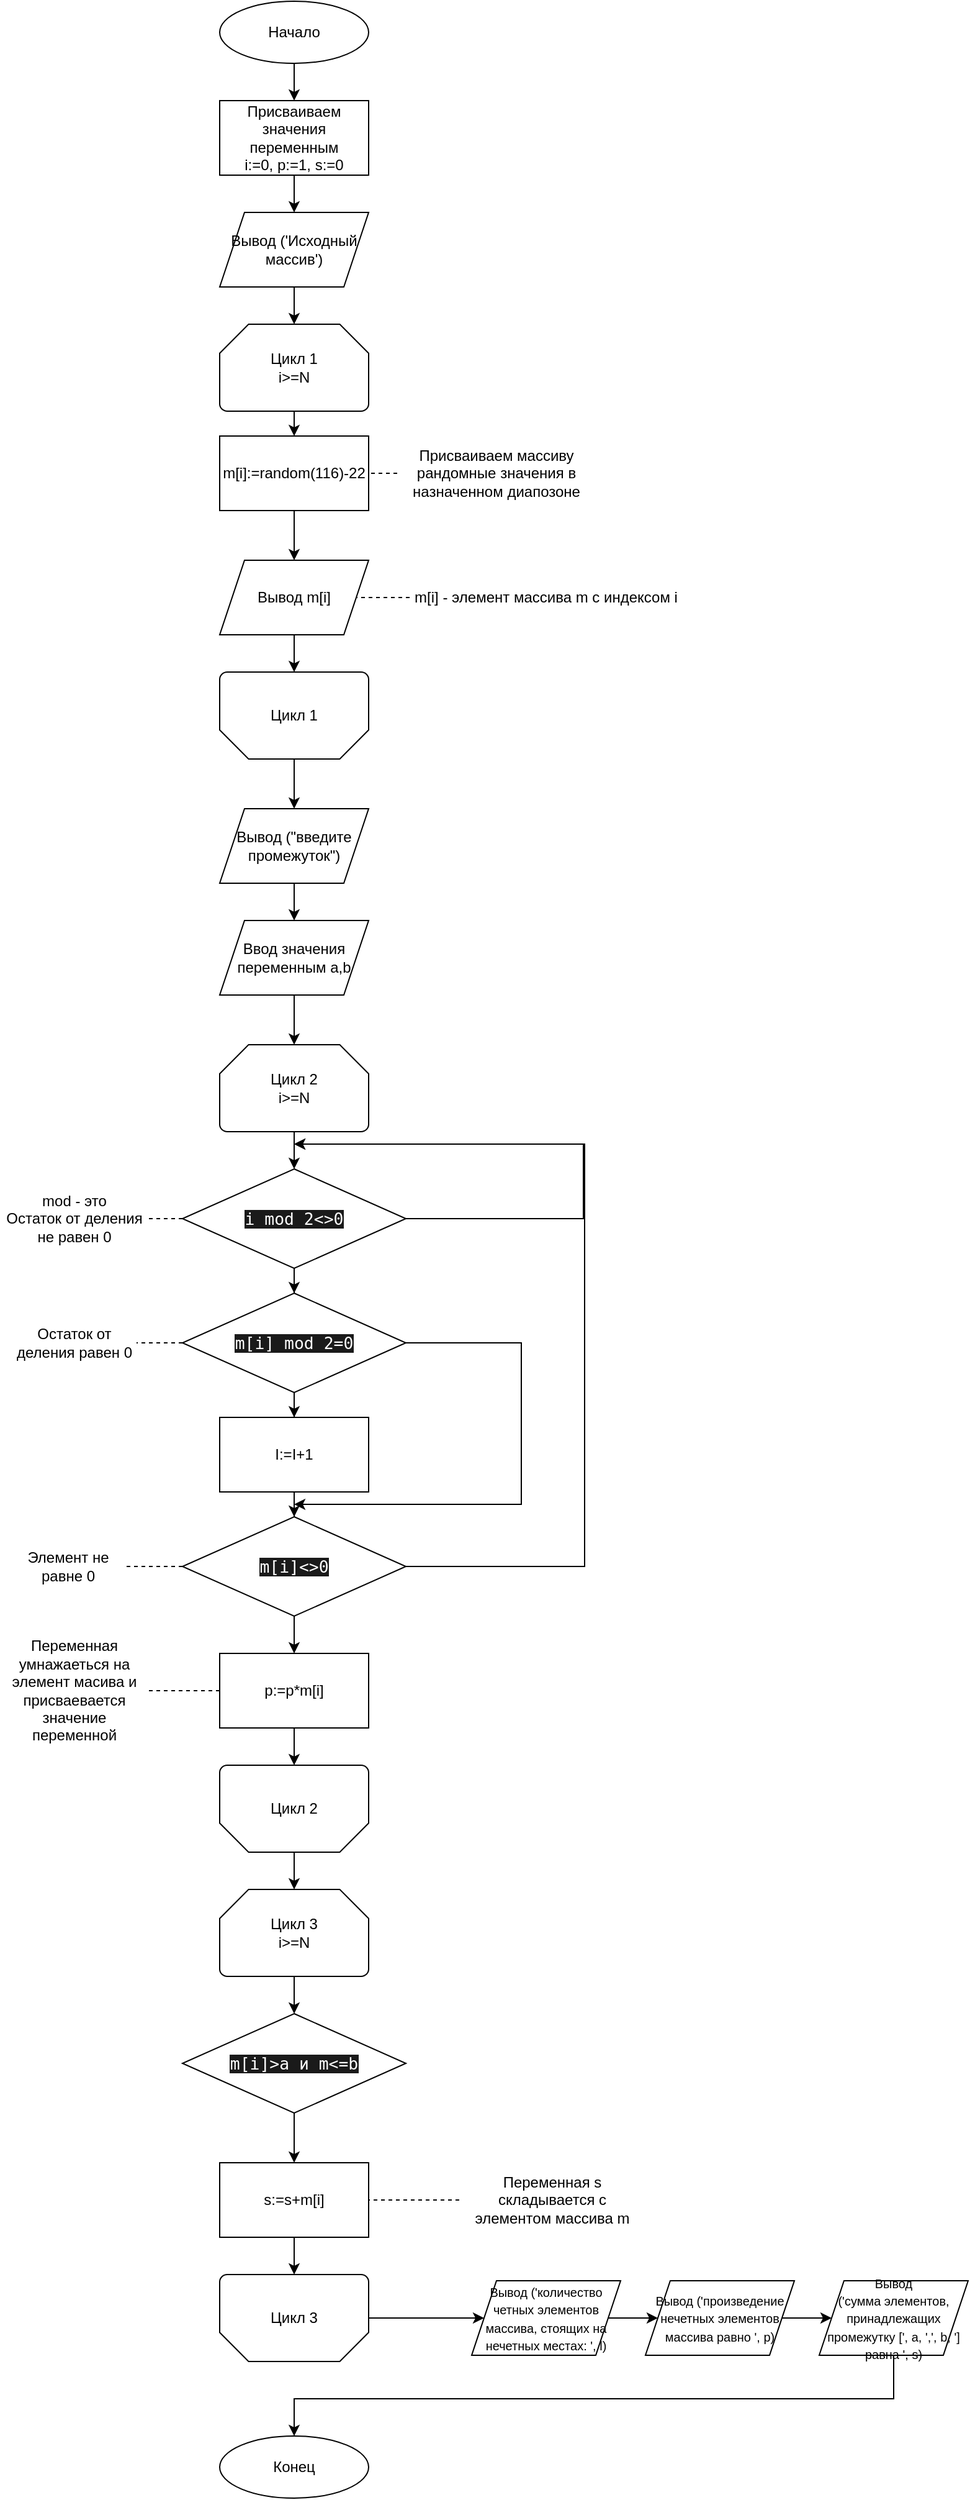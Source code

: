 <mxfile version="22.1.11" type="device">
  <diagram id="C5RBs43oDa-KdzZeNtuy" name="Page-1">
    <mxGraphModel dx="1050" dy="629" grid="1" gridSize="10" guides="1" tooltips="1" connect="1" arrows="1" fold="1" page="1" pageScale="1" pageWidth="827" pageHeight="1169" background="none" math="0" shadow="0">
      <root>
        <mxCell id="WIyWlLk6GJQsqaUBKTNV-0" />
        <mxCell id="WIyWlLk6GJQsqaUBKTNV-1" parent="WIyWlLk6GJQsqaUBKTNV-0" />
        <mxCell id="eguZcOIIzk-ZtP4Al-tq-109" style="edgeStyle=orthogonalEdgeStyle;rounded=0;orthogonalLoop=1;jettySize=auto;html=1;exitX=1;exitY=0.5;exitDx=0;exitDy=0;entryX=0;entryY=0.5;entryDx=0;entryDy=0;endArrow=none;endFill=0;" parent="WIyWlLk6GJQsqaUBKTNV-1" edge="1">
          <mxGeometry relative="1" as="geometry">
            <Array as="points">
              <mxPoint x="470" y="2265" />
              <mxPoint x="470" y="2750" />
              <mxPoint x="90" y="2750" />
              <mxPoint x="90" y="2195" />
            </Array>
            <mxPoint x="260" y="2195" as="targetPoint" />
          </mxGeometry>
        </mxCell>
        <mxCell id="eguZcOIIzk-ZtP4Al-tq-108" style="edgeStyle=orthogonalEdgeStyle;rounded=0;orthogonalLoop=1;jettySize=auto;html=1;exitX=1;exitY=0.5;exitDx=0;exitDy=0;entryX=0;entryY=0.5;entryDx=0;entryDy=0;endArrow=none;endFill=0;" parent="WIyWlLk6GJQsqaUBKTNV-1" edge="1">
          <mxGeometry relative="1" as="geometry">
            <mxPoint x="260" y="2265" as="targetPoint" />
            <Array as="points">
              <mxPoint x="420" y="2335" />
              <mxPoint x="420" y="2740" />
              <mxPoint x="170" y="2740" />
              <mxPoint x="170" y="2265" />
            </Array>
          </mxGeometry>
        </mxCell>
        <mxCell id="SrXDkedbZhOvb3IbywFJ-0" style="edgeStyle=orthogonalEdgeStyle;rounded=0;orthogonalLoop=1;jettySize=auto;html=1;exitX=1;exitY=0.5;exitDx=0;exitDy=0;endArrow=none;endFill=0;" parent="WIyWlLk6GJQsqaUBKTNV-1" edge="1">
          <mxGeometry relative="1" as="geometry">
            <Array as="points">
              <mxPoint x="1110" y="540" />
              <mxPoint x="1110" y="680" />
              <mxPoint x="1030" y="680" />
            </Array>
            <mxPoint x="1090" y="540" as="sourcePoint" />
          </mxGeometry>
        </mxCell>
        <mxCell id="SrXDkedbZhOvb3IbywFJ-1" style="edgeStyle=orthogonalEdgeStyle;rounded=0;orthogonalLoop=1;jettySize=auto;html=1;exitX=1;exitY=0.5;exitDx=0;exitDy=0;endArrow=none;endFill=0;" parent="WIyWlLk6GJQsqaUBKTNV-1" edge="1">
          <mxGeometry relative="1" as="geometry">
            <Array as="points">
              <mxPoint x="1250" y="1080" />
              <mxPoint x="1250" y="1450" />
              <mxPoint x="1015" y="1450" />
            </Array>
            <mxPoint x="1080" y="1080" as="sourcePoint" />
          </mxGeometry>
        </mxCell>
        <mxCell id="SrXDkedbZhOvb3IbywFJ-2" style="edgeStyle=orthogonalEdgeStyle;rounded=0;orthogonalLoop=1;jettySize=auto;html=1;exitX=1;exitY=0.5;exitDx=0;exitDy=0;entryX=0;entryY=0.5;entryDx=0;entryDy=0;endArrow=none;endFill=0;" parent="WIyWlLk6GJQsqaUBKTNV-1" edge="1">
          <mxGeometry relative="1" as="geometry">
            <Array as="points">
              <mxPoint x="1100" y="1250" />
              <mxPoint x="1100" y="1430" />
              <mxPoint x="840" y="1430" />
              <mxPoint x="840" y="1080" />
            </Array>
            <mxPoint x="960" y="1080" as="targetPoint" />
          </mxGeometry>
        </mxCell>
        <mxCell id="SrXDkedbZhOvb3IbywFJ-3" style="edgeStyle=orthogonalEdgeStyle;rounded=0;orthogonalLoop=1;jettySize=auto;html=1;exitX=0.5;exitY=1;exitDx=0;exitDy=0;entryX=0;entryY=0.5;entryDx=0;entryDy=0;endArrow=none;endFill=0;" parent="WIyWlLk6GJQsqaUBKTNV-1" edge="1">
          <mxGeometry relative="1" as="geometry">
            <Array as="points">
              <mxPoint x="1018" y="1430" />
              <mxPoint x="840" y="1430" />
              <mxPoint x="840" y="1080" />
            </Array>
            <mxPoint x="960" y="1080" as="targetPoint" />
          </mxGeometry>
        </mxCell>
        <mxCell id="SrXDkedbZhOvb3IbywFJ-4" style="edgeStyle=orthogonalEdgeStyle;rounded=0;orthogonalLoop=1;jettySize=auto;html=1;exitX=1;exitY=0.5;exitDx=0;exitDy=0;endArrow=none;endFill=0;" parent="WIyWlLk6GJQsqaUBKTNV-1" edge="1">
          <mxGeometry relative="1" as="geometry">
            <Array as="points">
              <mxPoint x="1170" y="1510" />
              <mxPoint x="1170" y="1750" />
              <mxPoint x="1008" y="1750" />
            </Array>
            <mxPoint x="1077.5" y="1510" as="sourcePoint" />
          </mxGeometry>
        </mxCell>
        <mxCell id="iqlw-UNt_izefoMJamtQ-0" style="edgeStyle=orthogonalEdgeStyle;rounded=0;orthogonalLoop=1;jettySize=auto;html=1;exitX=1;exitY=0.5;exitDx=0;exitDy=0;endArrow=none;endFill=0;" parent="WIyWlLk6GJQsqaUBKTNV-1" edge="1">
          <mxGeometry relative="1" as="geometry">
            <Array as="points">
              <mxPoint x="1290" y="550" />
              <mxPoint x="1290" y="1120.0" />
              <mxPoint x="1045" y="1120.0" />
            </Array>
            <mxPoint x="1110.62" y="550" as="sourcePoint" />
          </mxGeometry>
        </mxCell>
        <mxCell id="iqlw-UNt_izefoMJamtQ-13" style="edgeStyle=orthogonalEdgeStyle;rounded=0;orthogonalLoop=1;jettySize=auto;html=1;exitX=1;exitY=0.5;exitDx=0;exitDy=0;endArrow=none;endFill=0;" parent="WIyWlLk6GJQsqaUBKTNV-1" edge="1">
          <mxGeometry relative="1" as="geometry">
            <Array as="points">
              <mxPoint x="1150" y="500" />
              <mxPoint x="1150" y="1070.0" />
              <mxPoint x="905" y="1070.0" />
            </Array>
            <mxPoint x="970.62" y="500" as="sourcePoint" />
          </mxGeometry>
        </mxCell>
        <mxCell id="iqlw-UNt_izefoMJamtQ-48" style="edgeStyle=orthogonalEdgeStyle;rounded=0;orthogonalLoop=1;jettySize=auto;html=1;exitX=1;exitY=0.5;exitDx=0;exitDy=0;entryX=0;entryY=0.5;entryDx=0;entryDy=0;endArrow=none;endFill=0;" parent="WIyWlLk6GJQsqaUBKTNV-1" edge="1">
          <mxGeometry relative="1" as="geometry">
            <Array as="points">
              <mxPoint x="1380" y="2785" />
              <mxPoint x="1380" y="3270" />
              <mxPoint x="1000" y="3270" />
              <mxPoint x="1000" y="2715" />
            </Array>
            <mxPoint x="1170" y="2715" as="targetPoint" />
          </mxGeometry>
        </mxCell>
        <mxCell id="iqlw-UNt_izefoMJamtQ-88" style="edgeStyle=orthogonalEdgeStyle;rounded=0;orthogonalLoop=1;jettySize=auto;html=1;exitX=1;exitY=0.5;exitDx=0;exitDy=0;endArrow=none;endFill=0;" parent="WIyWlLk6GJQsqaUBKTNV-1" edge="1">
          <mxGeometry relative="1" as="geometry">
            <Array as="points">
              <mxPoint x="2020" y="1060" />
              <mxPoint x="2020" y="1200" />
              <mxPoint x="1940" y="1200" />
            </Array>
            <mxPoint x="2000" y="1060" as="sourcePoint" />
          </mxGeometry>
        </mxCell>
        <mxCell id="iqlw-UNt_izefoMJamtQ-89" style="edgeStyle=orthogonalEdgeStyle;rounded=0;orthogonalLoop=1;jettySize=auto;html=1;exitX=1;exitY=0.5;exitDx=0;exitDy=0;endArrow=none;endFill=0;" parent="WIyWlLk6GJQsqaUBKTNV-1" edge="1">
          <mxGeometry relative="1" as="geometry">
            <Array as="points">
              <mxPoint x="2160" y="1600" />
              <mxPoint x="2160" y="1970" />
              <mxPoint x="1925" y="1970" />
            </Array>
            <mxPoint x="1990" y="1600" as="sourcePoint" />
          </mxGeometry>
        </mxCell>
        <mxCell id="iqlw-UNt_izefoMJamtQ-90" style="edgeStyle=orthogonalEdgeStyle;rounded=0;orthogonalLoop=1;jettySize=auto;html=1;exitX=1;exitY=0.5;exitDx=0;exitDy=0;entryX=0;entryY=0.5;entryDx=0;entryDy=0;endArrow=none;endFill=0;" parent="WIyWlLk6GJQsqaUBKTNV-1" edge="1">
          <mxGeometry relative="1" as="geometry">
            <Array as="points">
              <mxPoint x="2010" y="1770" />
              <mxPoint x="2010" y="1950" />
              <mxPoint x="1750" y="1950" />
              <mxPoint x="1750" y="1600" />
            </Array>
            <mxPoint x="1870" y="1600" as="targetPoint" />
          </mxGeometry>
        </mxCell>
        <mxCell id="iqlw-UNt_izefoMJamtQ-91" style="edgeStyle=orthogonalEdgeStyle;rounded=0;orthogonalLoop=1;jettySize=auto;html=1;exitX=0.5;exitY=1;exitDx=0;exitDy=0;entryX=0;entryY=0.5;entryDx=0;entryDy=0;endArrow=none;endFill=0;" parent="WIyWlLk6GJQsqaUBKTNV-1" edge="1">
          <mxGeometry relative="1" as="geometry">
            <Array as="points">
              <mxPoint x="1928" y="1950" />
              <mxPoint x="1750" y="1950" />
              <mxPoint x="1750" y="1600" />
            </Array>
            <mxPoint x="1870" y="1600" as="targetPoint" />
          </mxGeometry>
        </mxCell>
        <mxCell id="iqlw-UNt_izefoMJamtQ-92" style="edgeStyle=orthogonalEdgeStyle;rounded=0;orthogonalLoop=1;jettySize=auto;html=1;exitX=1;exitY=0.5;exitDx=0;exitDy=0;endArrow=none;endFill=0;" parent="WIyWlLk6GJQsqaUBKTNV-1" edge="1">
          <mxGeometry relative="1" as="geometry">
            <Array as="points">
              <mxPoint x="2080" y="2030" />
              <mxPoint x="2080" y="2270" />
              <mxPoint x="1918" y="2270" />
            </Array>
            <mxPoint x="1987.5" y="2030" as="sourcePoint" />
          </mxGeometry>
        </mxCell>
        <mxCell id="l8IGCBfINwLVTN0Zbq0X-0" style="edgeStyle=orthogonalEdgeStyle;rounded=0;orthogonalLoop=1;jettySize=auto;html=1;exitX=1;exitY=0.5;exitDx=0;exitDy=0;endArrow=none;endFill=0;" parent="WIyWlLk6GJQsqaUBKTNV-1" edge="1">
          <mxGeometry relative="1" as="geometry">
            <Array as="points">
              <mxPoint x="1020" y="2860" />
              <mxPoint x="1020" y="3430" />
              <mxPoint x="775" y="3430" />
            </Array>
            <mxPoint x="840.62" y="2860" as="sourcePoint" />
          </mxGeometry>
        </mxCell>
        <mxCell id="l8IGCBfINwLVTN0Zbq0X-13" style="edgeStyle=orthogonalEdgeStyle;rounded=0;orthogonalLoop=1;jettySize=auto;html=1;exitX=1;exitY=0.5;exitDx=0;exitDy=0;endArrow=none;endFill=0;" parent="WIyWlLk6GJQsqaUBKTNV-1" edge="1">
          <mxGeometry relative="1" as="geometry">
            <Array as="points">
              <mxPoint x="1093" y="3530" />
              <mxPoint x="1093" y="4100" />
              <mxPoint x="848" y="4100" />
            </Array>
            <mxPoint x="913.62" y="3530" as="sourcePoint" />
          </mxGeometry>
        </mxCell>
        <mxCell id="l8IGCBfINwLVTN0Zbq0X-14" style="edgeStyle=orthogonalEdgeStyle;rounded=0;orthogonalLoop=1;jettySize=auto;html=1;exitX=1;exitY=0.5;exitDx=0;exitDy=0;endArrow=none;endFill=0;" parent="WIyWlLk6GJQsqaUBKTNV-1" edge="1">
          <mxGeometry relative="1" as="geometry">
            <Array as="points">
              <mxPoint x="920" y="3100" />
              <mxPoint x="920" y="3240" />
              <mxPoint x="840" y="3240" />
            </Array>
            <mxPoint x="900" y="3100" as="sourcePoint" />
          </mxGeometry>
        </mxCell>
        <mxCell id="l8IGCBfINwLVTN0Zbq0X-15" style="edgeStyle=orthogonalEdgeStyle;rounded=0;orthogonalLoop=1;jettySize=auto;html=1;exitX=1;exitY=0.5;exitDx=0;exitDy=0;endArrow=none;endFill=0;" parent="WIyWlLk6GJQsqaUBKTNV-1" edge="1">
          <mxGeometry relative="1" as="geometry">
            <Array as="points">
              <mxPoint x="1060" y="3640" />
              <mxPoint x="1060" y="4010" />
              <mxPoint x="825" y="4010" />
            </Array>
            <mxPoint x="890" y="3640" as="sourcePoint" />
          </mxGeometry>
        </mxCell>
        <mxCell id="l8IGCBfINwLVTN0Zbq0X-16" style="edgeStyle=orthogonalEdgeStyle;rounded=0;orthogonalLoop=1;jettySize=auto;html=1;exitX=1;exitY=0.5;exitDx=0;exitDy=0;entryX=0;entryY=0.5;entryDx=0;entryDy=0;endArrow=none;endFill=0;" parent="WIyWlLk6GJQsqaUBKTNV-1" edge="1">
          <mxGeometry relative="1" as="geometry">
            <Array as="points">
              <mxPoint x="910" y="3810" />
              <mxPoint x="910" y="3990" />
              <mxPoint x="650" y="3990" />
              <mxPoint x="650" y="3640" />
            </Array>
            <mxPoint x="770" y="3640" as="targetPoint" />
          </mxGeometry>
        </mxCell>
        <mxCell id="l8IGCBfINwLVTN0Zbq0X-17" style="edgeStyle=orthogonalEdgeStyle;rounded=0;orthogonalLoop=1;jettySize=auto;html=1;exitX=0.5;exitY=1;exitDx=0;exitDy=0;entryX=0;entryY=0.5;entryDx=0;entryDy=0;endArrow=none;endFill=0;" parent="WIyWlLk6GJQsqaUBKTNV-1" edge="1">
          <mxGeometry relative="1" as="geometry">
            <Array as="points">
              <mxPoint x="828" y="3990" />
              <mxPoint x="650" y="3990" />
              <mxPoint x="650" y="3640" />
            </Array>
            <mxPoint x="770" y="3640" as="targetPoint" />
          </mxGeometry>
        </mxCell>
        <mxCell id="l8IGCBfINwLVTN0Zbq0X-18" style="edgeStyle=orthogonalEdgeStyle;rounded=0;orthogonalLoop=1;jettySize=auto;html=1;exitX=1;exitY=0.5;exitDx=0;exitDy=0;endArrow=none;endFill=0;" parent="WIyWlLk6GJQsqaUBKTNV-1" edge="1">
          <mxGeometry relative="1" as="geometry">
            <Array as="points">
              <mxPoint x="980" y="4070" />
              <mxPoint x="980" y="4310" />
              <mxPoint x="818" y="4310" />
            </Array>
            <mxPoint x="887.5" y="4070" as="sourcePoint" />
          </mxGeometry>
        </mxCell>
        <mxCell id="l8IGCBfINwLVTN0Zbq0X-35" style="edgeStyle=orthogonalEdgeStyle;rounded=0;orthogonalLoop=1;jettySize=auto;html=1;exitX=1;exitY=0.5;exitDx=0;exitDy=0;endArrow=none;endFill=0;" parent="WIyWlLk6GJQsqaUBKTNV-1" edge="1">
          <mxGeometry relative="1" as="geometry">
            <Array as="points">
              <mxPoint x="1003" y="5290" />
              <mxPoint x="1003" y="5860" />
              <mxPoint x="758" y="5860" />
            </Array>
            <mxPoint x="823.62" y="5290" as="sourcePoint" />
          </mxGeometry>
        </mxCell>
        <mxCell id="l8IGCBfINwLVTN0Zbq0X-36" style="edgeStyle=orthogonalEdgeStyle;rounded=0;orthogonalLoop=1;jettySize=auto;html=1;exitX=1;exitY=0.5;exitDx=0;exitDy=0;endArrow=none;endFill=0;" parent="WIyWlLk6GJQsqaUBKTNV-1" edge="1">
          <mxGeometry relative="1" as="geometry">
            <Array as="points">
              <mxPoint x="830" y="4860" />
              <mxPoint x="830" y="5000" />
              <mxPoint x="750" y="5000" />
            </Array>
            <mxPoint x="810" y="4860" as="sourcePoint" />
          </mxGeometry>
        </mxCell>
        <mxCell id="l8IGCBfINwLVTN0Zbq0X-37" style="edgeStyle=orthogonalEdgeStyle;rounded=0;orthogonalLoop=1;jettySize=auto;html=1;exitX=1;exitY=0.5;exitDx=0;exitDy=0;endArrow=none;endFill=0;" parent="WIyWlLk6GJQsqaUBKTNV-1" edge="1">
          <mxGeometry relative="1" as="geometry">
            <Array as="points">
              <mxPoint x="970" y="5400" />
              <mxPoint x="970" y="5770" />
              <mxPoint x="735" y="5770" />
            </Array>
            <mxPoint x="800" y="5400" as="sourcePoint" />
          </mxGeometry>
        </mxCell>
        <mxCell id="l8IGCBfINwLVTN0Zbq0X-38" style="edgeStyle=orthogonalEdgeStyle;rounded=0;orthogonalLoop=1;jettySize=auto;html=1;exitX=1;exitY=0.5;exitDx=0;exitDy=0;entryX=0;entryY=0.5;entryDx=0;entryDy=0;endArrow=none;endFill=0;" parent="WIyWlLk6GJQsqaUBKTNV-1" edge="1">
          <mxGeometry relative="1" as="geometry">
            <Array as="points">
              <mxPoint x="820" y="5570" />
              <mxPoint x="820" y="5750" />
              <mxPoint x="560" y="5750" />
              <mxPoint x="560" y="5400" />
            </Array>
            <mxPoint x="680" y="5400" as="targetPoint" />
          </mxGeometry>
        </mxCell>
        <mxCell id="l8IGCBfINwLVTN0Zbq0X-39" style="edgeStyle=orthogonalEdgeStyle;rounded=0;orthogonalLoop=1;jettySize=auto;html=1;exitX=0.5;exitY=1;exitDx=0;exitDy=0;entryX=0;entryY=0.5;entryDx=0;entryDy=0;endArrow=none;endFill=0;" parent="WIyWlLk6GJQsqaUBKTNV-1" edge="1">
          <mxGeometry relative="1" as="geometry">
            <Array as="points">
              <mxPoint x="738" y="5750" />
              <mxPoint x="560" y="5750" />
              <mxPoint x="560" y="5400" />
            </Array>
            <mxPoint x="680" y="5400" as="targetPoint" />
          </mxGeometry>
        </mxCell>
        <mxCell id="l8IGCBfINwLVTN0Zbq0X-40" style="edgeStyle=orthogonalEdgeStyle;rounded=0;orthogonalLoop=1;jettySize=auto;html=1;exitX=1;exitY=0.5;exitDx=0;exitDy=0;endArrow=none;endFill=0;" parent="WIyWlLk6GJQsqaUBKTNV-1" edge="1">
          <mxGeometry relative="1" as="geometry">
            <Array as="points">
              <mxPoint x="890" y="5830" />
              <mxPoint x="890" y="6070" />
              <mxPoint x="728" y="6070" />
            </Array>
            <mxPoint x="797.5" y="5830" as="sourcePoint" />
          </mxGeometry>
        </mxCell>
        <mxCell id="l8IGCBfINwLVTN0Zbq0X-50" style="edgeStyle=orthogonalEdgeStyle;rounded=0;orthogonalLoop=1;jettySize=auto;html=1;exitX=1;exitY=0.5;exitDx=0;exitDy=0;endArrow=none;endFill=0;" parent="WIyWlLk6GJQsqaUBKTNV-1" edge="1">
          <mxGeometry relative="1" as="geometry">
            <Array as="points">
              <mxPoint x="833" y="7140" />
              <mxPoint x="833" y="7710" />
              <mxPoint x="588" y="7710" />
            </Array>
            <mxPoint x="653.62" y="7140" as="sourcePoint" />
          </mxGeometry>
        </mxCell>
        <mxCell id="l8IGCBfINwLVTN0Zbq0X-51" style="edgeStyle=orthogonalEdgeStyle;rounded=0;orthogonalLoop=1;jettySize=auto;html=1;exitX=1;exitY=0.5;exitDx=0;exitDy=0;endArrow=none;endFill=0;" parent="WIyWlLk6GJQsqaUBKTNV-1" edge="1">
          <mxGeometry relative="1" as="geometry">
            <Array as="points">
              <mxPoint x="660" y="6710" />
              <mxPoint x="660" y="6850" />
              <mxPoint x="580" y="6850" />
            </Array>
            <mxPoint x="640" y="6710" as="sourcePoint" />
          </mxGeometry>
        </mxCell>
        <mxCell id="l8IGCBfINwLVTN0Zbq0X-52" style="edgeStyle=orthogonalEdgeStyle;rounded=0;orthogonalLoop=1;jettySize=auto;html=1;exitX=1;exitY=0.5;exitDx=0;exitDy=0;endArrow=none;endFill=0;" parent="WIyWlLk6GJQsqaUBKTNV-1" edge="1">
          <mxGeometry relative="1" as="geometry">
            <Array as="points">
              <mxPoint x="800" y="7250" />
              <mxPoint x="800" y="7620" />
              <mxPoint x="565" y="7620" />
            </Array>
            <mxPoint x="630" y="7250" as="sourcePoint" />
          </mxGeometry>
        </mxCell>
        <mxCell id="l8IGCBfINwLVTN0Zbq0X-53" style="edgeStyle=orthogonalEdgeStyle;rounded=0;orthogonalLoop=1;jettySize=auto;html=1;exitX=1;exitY=0.5;exitDx=0;exitDy=0;entryX=0;entryY=0.5;entryDx=0;entryDy=0;endArrow=none;endFill=0;" parent="WIyWlLk6GJQsqaUBKTNV-1" edge="1">
          <mxGeometry relative="1" as="geometry">
            <Array as="points">
              <mxPoint x="650" y="7420" />
              <mxPoint x="650" y="7600" />
              <mxPoint x="390" y="7600" />
              <mxPoint x="390" y="7250" />
            </Array>
            <mxPoint x="510" y="7250" as="targetPoint" />
          </mxGeometry>
        </mxCell>
        <mxCell id="l8IGCBfINwLVTN0Zbq0X-54" style="edgeStyle=orthogonalEdgeStyle;rounded=0;orthogonalLoop=1;jettySize=auto;html=1;exitX=0.5;exitY=1;exitDx=0;exitDy=0;entryX=0;entryY=0.5;entryDx=0;entryDy=0;endArrow=none;endFill=0;" parent="WIyWlLk6GJQsqaUBKTNV-1" edge="1">
          <mxGeometry relative="1" as="geometry">
            <Array as="points">
              <mxPoint x="568" y="7600" />
              <mxPoint x="390" y="7600" />
              <mxPoint x="390" y="7250" />
            </Array>
            <mxPoint x="510" y="7250" as="targetPoint" />
          </mxGeometry>
        </mxCell>
        <mxCell id="l8IGCBfINwLVTN0Zbq0X-55" style="edgeStyle=orthogonalEdgeStyle;rounded=0;orthogonalLoop=1;jettySize=auto;html=1;exitX=1;exitY=0.5;exitDx=0;exitDy=0;endArrow=none;endFill=0;" parent="WIyWlLk6GJQsqaUBKTNV-1" edge="1">
          <mxGeometry relative="1" as="geometry">
            <Array as="points">
              <mxPoint x="720" y="7680" />
              <mxPoint x="720" y="7920" />
              <mxPoint x="558" y="7920" />
            </Array>
            <mxPoint x="627.5" y="7680" as="sourcePoint" />
          </mxGeometry>
        </mxCell>
        <mxCell id="l8IGCBfINwLVTN0Zbq0X-72" style="edgeStyle=orthogonalEdgeStyle;rounded=0;orthogonalLoop=1;jettySize=auto;html=1;exitX=1;exitY=0.5;exitDx=0;exitDy=0;endArrow=none;endFill=0;" parent="WIyWlLk6GJQsqaUBKTNV-1" edge="1">
          <mxGeometry relative="1" as="geometry">
            <Array as="points">
              <mxPoint x="1290.02" y="7190" />
              <mxPoint x="1290.02" y="7760" />
              <mxPoint x="1045.02" y="7760" />
            </Array>
            <mxPoint x="1110.64" y="7190" as="sourcePoint" />
          </mxGeometry>
        </mxCell>
        <mxCell id="l8IGCBfINwLVTN0Zbq0X-73" style="edgeStyle=orthogonalEdgeStyle;rounded=0;orthogonalLoop=1;jettySize=auto;html=1;exitX=1;exitY=0.5;exitDx=0;exitDy=0;endArrow=none;endFill=0;" parent="WIyWlLk6GJQsqaUBKTNV-1" edge="1">
          <mxGeometry relative="1" as="geometry">
            <Array as="points">
              <mxPoint x="1117.02" y="6760" />
              <mxPoint x="1117.02" y="6900" />
              <mxPoint x="1037.02" y="6900" />
            </Array>
            <mxPoint x="1097.02" y="6760" as="sourcePoint" />
          </mxGeometry>
        </mxCell>
        <mxCell id="l8IGCBfINwLVTN0Zbq0X-74" style="edgeStyle=orthogonalEdgeStyle;rounded=0;orthogonalLoop=1;jettySize=auto;html=1;exitX=1;exitY=0.5;exitDx=0;exitDy=0;endArrow=none;endFill=0;" parent="WIyWlLk6GJQsqaUBKTNV-1" edge="1">
          <mxGeometry relative="1" as="geometry">
            <Array as="points">
              <mxPoint x="1257.02" y="7300" />
              <mxPoint x="1257.02" y="7670" />
              <mxPoint x="1022.02" y="7670" />
            </Array>
            <mxPoint x="1087.02" y="7300" as="sourcePoint" />
          </mxGeometry>
        </mxCell>
        <mxCell id="l8IGCBfINwLVTN0Zbq0X-75" style="edgeStyle=orthogonalEdgeStyle;rounded=0;orthogonalLoop=1;jettySize=auto;html=1;exitX=1;exitY=0.5;exitDx=0;exitDy=0;entryX=0;entryY=0.5;entryDx=0;entryDy=0;endArrow=none;endFill=0;" parent="WIyWlLk6GJQsqaUBKTNV-1" edge="1">
          <mxGeometry relative="1" as="geometry">
            <Array as="points">
              <mxPoint x="1107.02" y="7470" />
              <mxPoint x="1107.02" y="7650" />
              <mxPoint x="847.02" y="7650" />
              <mxPoint x="847.02" y="7300" />
            </Array>
            <mxPoint x="967.02" y="7300" as="targetPoint" />
          </mxGeometry>
        </mxCell>
        <mxCell id="l8IGCBfINwLVTN0Zbq0X-76" style="edgeStyle=orthogonalEdgeStyle;rounded=0;orthogonalLoop=1;jettySize=auto;html=1;exitX=0.5;exitY=1;exitDx=0;exitDy=0;entryX=0;entryY=0.5;entryDx=0;entryDy=0;endArrow=none;endFill=0;" parent="WIyWlLk6GJQsqaUBKTNV-1" edge="1">
          <mxGeometry relative="1" as="geometry">
            <Array as="points">
              <mxPoint x="1025.02" y="7650" />
              <mxPoint x="847.02" y="7650" />
              <mxPoint x="847.02" y="7300" />
            </Array>
            <mxPoint x="967.02" y="7300" as="targetPoint" />
          </mxGeometry>
        </mxCell>
        <mxCell id="l8IGCBfINwLVTN0Zbq0X-77" style="edgeStyle=orthogonalEdgeStyle;rounded=0;orthogonalLoop=1;jettySize=auto;html=1;exitX=1;exitY=0.5;exitDx=0;exitDy=0;endArrow=none;endFill=0;" parent="WIyWlLk6GJQsqaUBKTNV-1" edge="1">
          <mxGeometry relative="1" as="geometry">
            <Array as="points">
              <mxPoint x="1177.02" y="7730" />
              <mxPoint x="1177.02" y="7970" />
              <mxPoint x="1015.02" y="7970" />
            </Array>
            <mxPoint x="1084.52" y="7730" as="sourcePoint" />
          </mxGeometry>
        </mxCell>
        <mxCell id="l8IGCBfINwLVTN0Zbq0X-147" style="edgeStyle=orthogonalEdgeStyle;rounded=0;orthogonalLoop=1;jettySize=auto;html=1;exitX=0.5;exitY=1;exitDx=0;exitDy=0;entryX=0;entryY=0.5;entryDx=0;entryDy=0;" parent="WIyWlLk6GJQsqaUBKTNV-1" edge="1">
          <mxGeometry relative="1" as="geometry">
            <Array as="points">
              <mxPoint x="135" y="6380" />
              <mxPoint x="50" y="6380" />
              <mxPoint x="50" y="6250" />
            </Array>
            <mxPoint x="70" y="6250" as="targetPoint" />
          </mxGeometry>
        </mxCell>
        <mxCell id="l8IGCBfINwLVTN0Zbq0X-151" style="edgeStyle=orthogonalEdgeStyle;rounded=0;orthogonalLoop=1;jettySize=auto;html=1;exitX=1;exitY=0.5;exitDx=0;exitDy=0;endArrow=none;endFill=0;" parent="WIyWlLk6GJQsqaUBKTNV-1" edge="1">
          <mxGeometry relative="1" as="geometry">
            <Array as="points">
              <mxPoint x="1850" y="6090" />
              <mxPoint x="1850" y="6230" />
              <mxPoint x="1770" y="6230" />
            </Array>
            <mxPoint x="1830" y="6090" as="sourcePoint" />
          </mxGeometry>
        </mxCell>
        <mxCell id="l8IGCBfINwLVTN0Zbq0X-152" style="edgeStyle=orthogonalEdgeStyle;rounded=0;orthogonalLoop=1;jettySize=auto;html=1;exitX=1;exitY=0.5;exitDx=0;exitDy=0;endArrow=none;endFill=0;" parent="WIyWlLk6GJQsqaUBKTNV-1" edge="1">
          <mxGeometry relative="1" as="geometry">
            <Array as="points">
              <mxPoint x="1990" y="6630" />
              <mxPoint x="1990" y="7000" />
              <mxPoint x="1755" y="7000" />
            </Array>
            <mxPoint x="1820" y="6630" as="sourcePoint" />
          </mxGeometry>
        </mxCell>
        <mxCell id="l8IGCBfINwLVTN0Zbq0X-153" style="edgeStyle=orthogonalEdgeStyle;rounded=0;orthogonalLoop=1;jettySize=auto;html=1;exitX=1;exitY=0.5;exitDx=0;exitDy=0;entryX=0;entryY=0.5;entryDx=0;entryDy=0;endArrow=none;endFill=0;" parent="WIyWlLk6GJQsqaUBKTNV-1" edge="1">
          <mxGeometry relative="1" as="geometry">
            <Array as="points">
              <mxPoint x="1840" y="6800" />
              <mxPoint x="1840" y="6980" />
              <mxPoint x="1580" y="6980" />
              <mxPoint x="1580" y="6630" />
            </Array>
            <mxPoint x="1700" y="6630" as="targetPoint" />
          </mxGeometry>
        </mxCell>
        <mxCell id="l8IGCBfINwLVTN0Zbq0X-154" style="edgeStyle=orthogonalEdgeStyle;rounded=0;orthogonalLoop=1;jettySize=auto;html=1;exitX=0.5;exitY=1;exitDx=0;exitDy=0;entryX=0;entryY=0.5;entryDx=0;entryDy=0;endArrow=none;endFill=0;" parent="WIyWlLk6GJQsqaUBKTNV-1" edge="1">
          <mxGeometry relative="1" as="geometry">
            <Array as="points">
              <mxPoint x="1758" y="6980" />
              <mxPoint x="1580" y="6980" />
              <mxPoint x="1580" y="6630" />
            </Array>
            <mxPoint x="1700" y="6630" as="targetPoint" />
          </mxGeometry>
        </mxCell>
        <mxCell id="l8IGCBfINwLVTN0Zbq0X-155" style="edgeStyle=orthogonalEdgeStyle;rounded=0;orthogonalLoop=1;jettySize=auto;html=1;exitX=1;exitY=0.5;exitDx=0;exitDy=0;endArrow=none;endFill=0;" parent="WIyWlLk6GJQsqaUBKTNV-1" edge="1">
          <mxGeometry relative="1" as="geometry">
            <Array as="points">
              <mxPoint x="1910" y="7060" />
              <mxPoint x="1910" y="7300" />
              <mxPoint x="1748" y="7300" />
            </Array>
            <mxPoint x="1817.5" y="7060" as="sourcePoint" />
          </mxGeometry>
        </mxCell>
        <mxCell id="l8IGCBfINwLVTN0Zbq0X-239" style="edgeStyle=orthogonalEdgeStyle;rounded=0;orthogonalLoop=1;jettySize=auto;html=1;exitX=1;exitY=0.5;exitDx=0;exitDy=0;endArrow=none;endFill=0;" parent="WIyWlLk6GJQsqaUBKTNV-1" edge="1">
          <mxGeometry relative="1" as="geometry">
            <Array as="points">
              <mxPoint x="870.02" y="6584" />
              <mxPoint x="870.02" y="6724" />
              <mxPoint x="790.02" y="6724" />
            </Array>
            <mxPoint x="850.02" y="6584" as="sourcePoint" />
          </mxGeometry>
        </mxCell>
        <mxCell id="l8IGCBfINwLVTN0Zbq0X-240" style="edgeStyle=orthogonalEdgeStyle;rounded=0;orthogonalLoop=1;jettySize=auto;html=1;exitX=1;exitY=0.5;exitDx=0;exitDy=0;endArrow=none;endFill=0;" parent="WIyWlLk6GJQsqaUBKTNV-1" edge="1">
          <mxGeometry relative="1" as="geometry">
            <Array as="points">
              <mxPoint x="1010.02" y="7124" />
              <mxPoint x="1010.02" y="7494" />
              <mxPoint x="775.02" y="7494" />
            </Array>
            <mxPoint x="840.02" y="7124" as="sourcePoint" />
          </mxGeometry>
        </mxCell>
        <mxCell id="l8IGCBfINwLVTN0Zbq0X-241" style="edgeStyle=orthogonalEdgeStyle;rounded=0;orthogonalLoop=1;jettySize=auto;html=1;exitX=1;exitY=0.5;exitDx=0;exitDy=0;entryX=0;entryY=0.5;entryDx=0;entryDy=0;endArrow=none;endFill=0;" parent="WIyWlLk6GJQsqaUBKTNV-1" edge="1">
          <mxGeometry relative="1" as="geometry">
            <Array as="points">
              <mxPoint x="860.02" y="7294" />
              <mxPoint x="860.02" y="7474" />
              <mxPoint x="600.02" y="7474" />
              <mxPoint x="600.02" y="7124" />
            </Array>
            <mxPoint x="720.02" y="7124" as="targetPoint" />
          </mxGeometry>
        </mxCell>
        <mxCell id="l8IGCBfINwLVTN0Zbq0X-242" style="edgeStyle=orthogonalEdgeStyle;rounded=0;orthogonalLoop=1;jettySize=auto;html=1;exitX=0.5;exitY=1;exitDx=0;exitDy=0;entryX=0;entryY=0.5;entryDx=0;entryDy=0;endArrow=none;endFill=0;" parent="WIyWlLk6GJQsqaUBKTNV-1" edge="1">
          <mxGeometry relative="1" as="geometry">
            <Array as="points">
              <mxPoint x="778.02" y="7474" />
              <mxPoint x="600.02" y="7474" />
              <mxPoint x="600.02" y="7124" />
            </Array>
            <mxPoint x="720.02" y="7124" as="targetPoint" />
          </mxGeometry>
        </mxCell>
        <mxCell id="l8IGCBfINwLVTN0Zbq0X-243" style="edgeStyle=orthogonalEdgeStyle;rounded=0;orthogonalLoop=1;jettySize=auto;html=1;exitX=1;exitY=0.5;exitDx=0;exitDy=0;endArrow=none;endFill=0;" parent="WIyWlLk6GJQsqaUBKTNV-1" edge="1">
          <mxGeometry relative="1" as="geometry">
            <Array as="points">
              <mxPoint x="930.02" y="7554" />
              <mxPoint x="930.02" y="7794" />
              <mxPoint x="768.02" y="7794" />
            </Array>
            <mxPoint x="837.52" y="7554" as="sourcePoint" />
          </mxGeometry>
        </mxCell>
        <mxCell id="l8IGCBfINwLVTN0Zbq0X-265" style="edgeStyle=orthogonalEdgeStyle;rounded=0;orthogonalLoop=1;jettySize=auto;html=1;exitX=1;exitY=0.5;exitDx=0;exitDy=0;endArrow=none;endFill=0;" parent="WIyWlLk6GJQsqaUBKTNV-1" edge="1">
          <mxGeometry relative="1" as="geometry">
            <Array as="points">
              <mxPoint x="1030" y="3390" />
              <mxPoint x="1030" y="3960" />
              <mxPoint x="785.0" y="3960" />
            </Array>
            <mxPoint x="850.62" y="3390" as="sourcePoint" />
          </mxGeometry>
        </mxCell>
        <mxCell id="l8IGCBfINwLVTN0Zbq0X-278" style="edgeStyle=orthogonalEdgeStyle;rounded=0;orthogonalLoop=1;jettySize=auto;html=1;exitX=1;exitY=0.5;exitDx=0;exitDy=0;endArrow=none;endFill=0;" parent="WIyWlLk6GJQsqaUBKTNV-1" edge="1">
          <mxGeometry relative="1" as="geometry">
            <Array as="points">
              <mxPoint x="1443" y="6630" />
              <mxPoint x="1443" y="7200" />
              <mxPoint x="1198" y="7200" />
            </Array>
            <mxPoint x="1263.62" y="6630" as="sourcePoint" />
          </mxGeometry>
        </mxCell>
        <mxCell id="l8IGCBfINwLVTN0Zbq0X-279" style="edgeStyle=orthogonalEdgeStyle;rounded=0;orthogonalLoop=1;jettySize=auto;html=1;exitX=1;exitY=0.5;exitDx=0;exitDy=0;endArrow=none;endFill=0;" parent="WIyWlLk6GJQsqaUBKTNV-1" edge="1">
          <mxGeometry relative="1" as="geometry">
            <Array as="points">
              <mxPoint x="1270" y="6200" />
              <mxPoint x="1270" y="6340" />
              <mxPoint x="1190" y="6340" />
            </Array>
            <mxPoint x="1250" y="6200" as="sourcePoint" />
          </mxGeometry>
        </mxCell>
        <mxCell id="l8IGCBfINwLVTN0Zbq0X-280" style="edgeStyle=orthogonalEdgeStyle;rounded=0;orthogonalLoop=1;jettySize=auto;html=1;exitX=1;exitY=0.5;exitDx=0;exitDy=0;endArrow=none;endFill=0;" parent="WIyWlLk6GJQsqaUBKTNV-1" edge="1">
          <mxGeometry relative="1" as="geometry">
            <Array as="points">
              <mxPoint x="1410" y="6740" />
              <mxPoint x="1410" y="7110" />
              <mxPoint x="1175" y="7110" />
            </Array>
            <mxPoint x="1240" y="6740" as="sourcePoint" />
          </mxGeometry>
        </mxCell>
        <mxCell id="l8IGCBfINwLVTN0Zbq0X-281" style="edgeStyle=orthogonalEdgeStyle;rounded=0;orthogonalLoop=1;jettySize=auto;html=1;exitX=1;exitY=0.5;exitDx=0;exitDy=0;entryX=0;entryY=0.5;entryDx=0;entryDy=0;endArrow=none;endFill=0;" parent="WIyWlLk6GJQsqaUBKTNV-1" edge="1">
          <mxGeometry relative="1" as="geometry">
            <Array as="points">
              <mxPoint x="1260" y="6910" />
              <mxPoint x="1260" y="7090" />
              <mxPoint x="1000" y="7090" />
              <mxPoint x="1000" y="6740" />
            </Array>
            <mxPoint x="1120" y="6740" as="targetPoint" />
          </mxGeometry>
        </mxCell>
        <mxCell id="l8IGCBfINwLVTN0Zbq0X-282" style="edgeStyle=orthogonalEdgeStyle;rounded=0;orthogonalLoop=1;jettySize=auto;html=1;exitX=0.5;exitY=1;exitDx=0;exitDy=0;entryX=0;entryY=0.5;entryDx=0;entryDy=0;endArrow=none;endFill=0;" parent="WIyWlLk6GJQsqaUBKTNV-1" edge="1">
          <mxGeometry relative="1" as="geometry">
            <Array as="points">
              <mxPoint x="1178" y="7090" />
              <mxPoint x="1000" y="7090" />
              <mxPoint x="1000" y="6740" />
            </Array>
            <mxPoint x="1120" y="6740" as="targetPoint" />
          </mxGeometry>
        </mxCell>
        <mxCell id="l8IGCBfINwLVTN0Zbq0X-283" style="edgeStyle=orthogonalEdgeStyle;rounded=0;orthogonalLoop=1;jettySize=auto;html=1;exitX=1;exitY=0.5;exitDx=0;exitDy=0;endArrow=none;endFill=0;" parent="WIyWlLk6GJQsqaUBKTNV-1" edge="1">
          <mxGeometry relative="1" as="geometry">
            <Array as="points">
              <mxPoint x="1330" y="7170" />
              <mxPoint x="1330" y="7410" />
              <mxPoint x="1168" y="7410" />
            </Array>
            <mxPoint x="1237.5" y="7170" as="sourcePoint" />
          </mxGeometry>
        </mxCell>
        <mxCell id="l8IGCBfINwLVTN0Zbq0X-300" style="edgeStyle=orthogonalEdgeStyle;rounded=0;orthogonalLoop=1;jettySize=auto;html=1;exitX=1;exitY=0.5;exitDx=0;exitDy=0;endArrow=none;endFill=0;" parent="WIyWlLk6GJQsqaUBKTNV-1" edge="1">
          <mxGeometry relative="1" as="geometry">
            <Array as="points">
              <mxPoint x="1853" y="1670" />
              <mxPoint x="1853" y="2240" />
              <mxPoint x="1608" y="2240" />
            </Array>
            <mxPoint x="1673.62" y="1670" as="sourcePoint" />
          </mxGeometry>
        </mxCell>
        <mxCell id="l8IGCBfINwLVTN0Zbq0X-301" style="edgeStyle=orthogonalEdgeStyle;rounded=0;orthogonalLoop=1;jettySize=auto;html=1;exitX=1;exitY=0.5;exitDx=0;exitDy=0;endArrow=none;endFill=0;" parent="WIyWlLk6GJQsqaUBKTNV-1" edge="1">
          <mxGeometry relative="1" as="geometry">
            <Array as="points">
              <mxPoint x="1680" y="1240" />
              <mxPoint x="1680" y="1380" />
              <mxPoint x="1600" y="1380" />
            </Array>
            <mxPoint x="1660" y="1240" as="sourcePoint" />
          </mxGeometry>
        </mxCell>
        <mxCell id="l8IGCBfINwLVTN0Zbq0X-302" style="edgeStyle=orthogonalEdgeStyle;rounded=0;orthogonalLoop=1;jettySize=auto;html=1;exitX=1;exitY=0.5;exitDx=0;exitDy=0;endArrow=none;endFill=0;" parent="WIyWlLk6GJQsqaUBKTNV-1" edge="1">
          <mxGeometry relative="1" as="geometry">
            <Array as="points">
              <mxPoint x="1820" y="1780" />
              <mxPoint x="1820" y="2150" />
              <mxPoint x="1585" y="2150" />
            </Array>
            <mxPoint x="1650" y="1780" as="sourcePoint" />
          </mxGeometry>
        </mxCell>
        <mxCell id="l8IGCBfINwLVTN0Zbq0X-303" style="edgeStyle=orthogonalEdgeStyle;rounded=0;orthogonalLoop=1;jettySize=auto;html=1;exitX=1;exitY=0.5;exitDx=0;exitDy=0;entryX=0;entryY=0.5;entryDx=0;entryDy=0;endArrow=none;endFill=0;" parent="WIyWlLk6GJQsqaUBKTNV-1" edge="1">
          <mxGeometry relative="1" as="geometry">
            <Array as="points">
              <mxPoint x="1670" y="1950" />
              <mxPoint x="1670" y="2130" />
              <mxPoint x="1410" y="2130" />
              <mxPoint x="1410" y="1780" />
            </Array>
            <mxPoint x="1530" y="1780" as="targetPoint" />
          </mxGeometry>
        </mxCell>
        <mxCell id="l8IGCBfINwLVTN0Zbq0X-304" style="edgeStyle=orthogonalEdgeStyle;rounded=0;orthogonalLoop=1;jettySize=auto;html=1;exitX=0.5;exitY=1;exitDx=0;exitDy=0;entryX=0;entryY=0.5;entryDx=0;entryDy=0;endArrow=none;endFill=0;" parent="WIyWlLk6GJQsqaUBKTNV-1" edge="1">
          <mxGeometry relative="1" as="geometry">
            <Array as="points">
              <mxPoint x="1588" y="2130" />
              <mxPoint x="1410" y="2130" />
              <mxPoint x="1410" y="1780" />
            </Array>
            <mxPoint x="1530" y="1780" as="targetPoint" />
          </mxGeometry>
        </mxCell>
        <mxCell id="l8IGCBfINwLVTN0Zbq0X-305" style="edgeStyle=orthogonalEdgeStyle;rounded=0;orthogonalLoop=1;jettySize=auto;html=1;exitX=1;exitY=0.5;exitDx=0;exitDy=0;endArrow=none;endFill=0;" parent="WIyWlLk6GJQsqaUBKTNV-1" edge="1">
          <mxGeometry relative="1" as="geometry">
            <Array as="points">
              <mxPoint x="1740" y="2210" />
              <mxPoint x="1740" y="2450" />
              <mxPoint x="1578" y="2450" />
            </Array>
            <mxPoint x="1647.5" y="2210" as="sourcePoint" />
          </mxGeometry>
        </mxCell>
        <mxCell id="l8IGCBfINwLVTN0Zbq0X-315" style="edgeStyle=orthogonalEdgeStyle;rounded=0;orthogonalLoop=1;jettySize=auto;html=1;exitX=1;exitY=0.5;exitDx=0;exitDy=0;endArrow=none;endFill=0;" parent="WIyWlLk6GJQsqaUBKTNV-1" edge="1">
          <mxGeometry relative="1" as="geometry">
            <Array as="points">
              <mxPoint x="1963" y="1880" />
              <mxPoint x="1963" y="2450" />
              <mxPoint x="1718" y="2450" />
            </Array>
            <mxPoint x="1783.62" y="1880" as="sourcePoint" />
          </mxGeometry>
        </mxCell>
        <mxCell id="l8IGCBfINwLVTN0Zbq0X-316" style="edgeStyle=orthogonalEdgeStyle;rounded=0;orthogonalLoop=1;jettySize=auto;html=1;exitX=1;exitY=0.5;exitDx=0;exitDy=0;endArrow=none;endFill=0;" parent="WIyWlLk6GJQsqaUBKTNV-1" edge="1">
          <mxGeometry relative="1" as="geometry">
            <Array as="points">
              <mxPoint x="1790" y="1450" />
              <mxPoint x="1790" y="1590" />
              <mxPoint x="1710" y="1590" />
            </Array>
            <mxPoint x="1770" y="1450" as="sourcePoint" />
          </mxGeometry>
        </mxCell>
        <mxCell id="l8IGCBfINwLVTN0Zbq0X-317" style="edgeStyle=orthogonalEdgeStyle;rounded=0;orthogonalLoop=1;jettySize=auto;html=1;exitX=1;exitY=0.5;exitDx=0;exitDy=0;endArrow=none;endFill=0;" parent="WIyWlLk6GJQsqaUBKTNV-1" edge="1">
          <mxGeometry relative="1" as="geometry">
            <Array as="points">
              <mxPoint x="1930" y="1990" />
              <mxPoint x="1930" y="2360" />
              <mxPoint x="1695" y="2360" />
            </Array>
            <mxPoint x="1760" y="1990" as="sourcePoint" />
          </mxGeometry>
        </mxCell>
        <mxCell id="l8IGCBfINwLVTN0Zbq0X-318" style="edgeStyle=orthogonalEdgeStyle;rounded=0;orthogonalLoop=1;jettySize=auto;html=1;exitX=1;exitY=0.5;exitDx=0;exitDy=0;entryX=0;entryY=0.5;entryDx=0;entryDy=0;endArrow=none;endFill=0;" parent="WIyWlLk6GJQsqaUBKTNV-1" edge="1">
          <mxGeometry relative="1" as="geometry">
            <Array as="points">
              <mxPoint x="1780" y="2160" />
              <mxPoint x="1780" y="2340" />
              <mxPoint x="1520" y="2340" />
              <mxPoint x="1520" y="1990" />
            </Array>
            <mxPoint x="1640" y="1990" as="targetPoint" />
          </mxGeometry>
        </mxCell>
        <mxCell id="l8IGCBfINwLVTN0Zbq0X-319" style="edgeStyle=orthogonalEdgeStyle;rounded=0;orthogonalLoop=1;jettySize=auto;html=1;exitX=0.5;exitY=1;exitDx=0;exitDy=0;entryX=0;entryY=0.5;entryDx=0;entryDy=0;endArrow=none;endFill=0;" parent="WIyWlLk6GJQsqaUBKTNV-1" edge="1">
          <mxGeometry relative="1" as="geometry">
            <Array as="points">
              <mxPoint x="1698" y="2340" />
              <mxPoint x="1520" y="2340" />
              <mxPoint x="1520" y="1990" />
            </Array>
            <mxPoint x="1640" y="1990" as="targetPoint" />
          </mxGeometry>
        </mxCell>
        <mxCell id="l8IGCBfINwLVTN0Zbq0X-320" style="edgeStyle=orthogonalEdgeStyle;rounded=0;orthogonalLoop=1;jettySize=auto;html=1;exitX=1;exitY=0.5;exitDx=0;exitDy=0;endArrow=none;endFill=0;" parent="WIyWlLk6GJQsqaUBKTNV-1" edge="1">
          <mxGeometry relative="1" as="geometry">
            <Array as="points">
              <mxPoint x="1850" y="2420" />
              <mxPoint x="1850" y="2660" />
              <mxPoint x="1688" y="2660" />
            </Array>
            <mxPoint x="1757.5" y="2420" as="sourcePoint" />
          </mxGeometry>
        </mxCell>
        <mxCell id="KRCCK3rTStJYhaIaurz0-116" style="edgeStyle=orthogonalEdgeStyle;rounded=0;orthogonalLoop=1;jettySize=auto;html=1;exitX=1;exitY=0.5;exitDx=0;exitDy=0;endArrow=none;endFill=0;" parent="WIyWlLk6GJQsqaUBKTNV-1" edge="1">
          <mxGeometry relative="1" as="geometry">
            <Array as="points">
              <mxPoint x="2300" y="900" />
              <mxPoint x="2300" y="1040" />
              <mxPoint x="2220" y="1040" />
            </Array>
            <mxPoint x="2280" y="900" as="sourcePoint" />
          </mxGeometry>
        </mxCell>
        <mxCell id="KRCCK3rTStJYhaIaurz0-117" style="edgeStyle=orthogonalEdgeStyle;rounded=0;orthogonalLoop=1;jettySize=auto;html=1;exitX=1;exitY=0.5;exitDx=0;exitDy=0;endArrow=none;endFill=0;" parent="WIyWlLk6GJQsqaUBKTNV-1" edge="1">
          <mxGeometry relative="1" as="geometry">
            <Array as="points">
              <mxPoint x="2440" y="1440" />
              <mxPoint x="2440" y="1810" />
              <mxPoint x="2205" y="1810" />
            </Array>
            <mxPoint x="2270" y="1440" as="sourcePoint" />
          </mxGeometry>
        </mxCell>
        <mxCell id="KRCCK3rTStJYhaIaurz0-118" style="edgeStyle=orthogonalEdgeStyle;rounded=0;orthogonalLoop=1;jettySize=auto;html=1;exitX=1;exitY=0.5;exitDx=0;exitDy=0;entryX=0;entryY=0.5;entryDx=0;entryDy=0;endArrow=none;endFill=0;" parent="WIyWlLk6GJQsqaUBKTNV-1" edge="1">
          <mxGeometry relative="1" as="geometry">
            <Array as="points">
              <mxPoint x="2290" y="1610" />
              <mxPoint x="2290" y="1790" />
              <mxPoint x="2030" y="1790" />
              <mxPoint x="2030" y="1440" />
            </Array>
            <mxPoint x="2150" y="1440" as="targetPoint" />
          </mxGeometry>
        </mxCell>
        <mxCell id="KRCCK3rTStJYhaIaurz0-119" style="edgeStyle=orthogonalEdgeStyle;rounded=0;orthogonalLoop=1;jettySize=auto;html=1;exitX=0.5;exitY=1;exitDx=0;exitDy=0;entryX=0;entryY=0.5;entryDx=0;entryDy=0;endArrow=none;endFill=0;" parent="WIyWlLk6GJQsqaUBKTNV-1" edge="1">
          <mxGeometry relative="1" as="geometry">
            <Array as="points">
              <mxPoint x="2208" y="1790" />
              <mxPoint x="2030" y="1790" />
              <mxPoint x="2030" y="1440" />
            </Array>
            <mxPoint x="2150" y="1440" as="targetPoint" />
          </mxGeometry>
        </mxCell>
        <mxCell id="KRCCK3rTStJYhaIaurz0-120" style="edgeStyle=orthogonalEdgeStyle;rounded=0;orthogonalLoop=1;jettySize=auto;html=1;exitX=1;exitY=0.5;exitDx=0;exitDy=0;endArrow=none;endFill=0;" parent="WIyWlLk6GJQsqaUBKTNV-1" edge="1">
          <mxGeometry relative="1" as="geometry">
            <Array as="points">
              <mxPoint x="2360" y="1870" />
              <mxPoint x="2360" y="2110" />
              <mxPoint x="2198" y="2110" />
            </Array>
            <mxPoint x="2267.5" y="1870" as="sourcePoint" />
          </mxGeometry>
        </mxCell>
        <mxCell id="KRCCK3rTStJYhaIaurz0-168" style="edgeStyle=orthogonalEdgeStyle;rounded=0;orthogonalLoop=1;jettySize=auto;html=1;exitX=1;exitY=0.5;exitDx=0;exitDy=0;endArrow=none;endFill=0;" parent="WIyWlLk6GJQsqaUBKTNV-1" edge="1">
          <mxGeometry relative="1" as="geometry">
            <Array as="points">
              <mxPoint x="1540" y="1900" />
              <mxPoint x="1540" y="2470" />
              <mxPoint x="1295" y="2470" />
            </Array>
            <mxPoint x="1360.62" y="1900" as="sourcePoint" />
          </mxGeometry>
        </mxCell>
        <mxCell id="KRCCK3rTStJYhaIaurz0-181" style="edgeStyle=orthogonalEdgeStyle;rounded=0;orthogonalLoop=1;jettySize=auto;html=1;exitX=1;exitY=0.5;exitDx=0;exitDy=0;endArrow=none;endFill=0;" parent="WIyWlLk6GJQsqaUBKTNV-1" edge="1">
          <mxGeometry relative="1" as="geometry">
            <Array as="points">
              <mxPoint x="1913" y="3940" />
              <mxPoint x="1913" y="4510" />
              <mxPoint x="1668" y="4510" />
            </Array>
            <mxPoint x="1733.62" y="3940" as="sourcePoint" />
          </mxGeometry>
        </mxCell>
        <mxCell id="KRCCK3rTStJYhaIaurz0-182" style="edgeStyle=orthogonalEdgeStyle;rounded=0;orthogonalLoop=1;jettySize=auto;html=1;exitX=1;exitY=0.5;exitDx=0;exitDy=0;endArrow=none;endFill=0;" parent="WIyWlLk6GJQsqaUBKTNV-1" edge="1">
          <mxGeometry relative="1" as="geometry">
            <Array as="points">
              <mxPoint x="1740" y="3510" />
              <mxPoint x="1740" y="3650" />
              <mxPoint x="1660" y="3650" />
            </Array>
            <mxPoint x="1720" y="3510" as="sourcePoint" />
          </mxGeometry>
        </mxCell>
        <mxCell id="KRCCK3rTStJYhaIaurz0-183" style="edgeStyle=orthogonalEdgeStyle;rounded=0;orthogonalLoop=1;jettySize=auto;html=1;exitX=1;exitY=0.5;exitDx=0;exitDy=0;endArrow=none;endFill=0;" parent="WIyWlLk6GJQsqaUBKTNV-1" edge="1">
          <mxGeometry relative="1" as="geometry">
            <Array as="points">
              <mxPoint x="1880" y="4050" />
              <mxPoint x="1880" y="4420" />
              <mxPoint x="1645" y="4420" />
            </Array>
            <mxPoint x="1710" y="4050" as="sourcePoint" />
          </mxGeometry>
        </mxCell>
        <mxCell id="KRCCK3rTStJYhaIaurz0-184" style="edgeStyle=orthogonalEdgeStyle;rounded=0;orthogonalLoop=1;jettySize=auto;html=1;exitX=1;exitY=0.5;exitDx=0;exitDy=0;entryX=0;entryY=0.5;entryDx=0;entryDy=0;endArrow=none;endFill=0;" parent="WIyWlLk6GJQsqaUBKTNV-1" edge="1">
          <mxGeometry relative="1" as="geometry">
            <Array as="points">
              <mxPoint x="1730" y="4220" />
              <mxPoint x="1730" y="4400" />
              <mxPoint x="1470" y="4400" />
              <mxPoint x="1470" y="4050" />
            </Array>
            <mxPoint x="1590" y="4050" as="targetPoint" />
          </mxGeometry>
        </mxCell>
        <mxCell id="KRCCK3rTStJYhaIaurz0-185" style="edgeStyle=orthogonalEdgeStyle;rounded=0;orthogonalLoop=1;jettySize=auto;html=1;exitX=0.5;exitY=1;exitDx=0;exitDy=0;entryX=0;entryY=0.5;entryDx=0;entryDy=0;endArrow=none;endFill=0;" parent="WIyWlLk6GJQsqaUBKTNV-1" edge="1">
          <mxGeometry relative="1" as="geometry">
            <Array as="points">
              <mxPoint x="1648" y="4400" />
              <mxPoint x="1470" y="4400" />
              <mxPoint x="1470" y="4050" />
            </Array>
            <mxPoint x="1590" y="4050" as="targetPoint" />
          </mxGeometry>
        </mxCell>
        <mxCell id="KRCCK3rTStJYhaIaurz0-186" style="edgeStyle=orthogonalEdgeStyle;rounded=0;orthogonalLoop=1;jettySize=auto;html=1;exitX=1;exitY=0.5;exitDx=0;exitDy=0;endArrow=none;endFill=0;" parent="WIyWlLk6GJQsqaUBKTNV-1" edge="1">
          <mxGeometry relative="1" as="geometry">
            <Array as="points">
              <mxPoint x="1800" y="4480" />
              <mxPoint x="1800" y="4720" />
              <mxPoint x="1638" y="4720" />
            </Array>
            <mxPoint x="1707.5" y="4480" as="sourcePoint" />
          </mxGeometry>
        </mxCell>
        <mxCell id="KRCCK3rTStJYhaIaurz0-203" style="edgeStyle=orthogonalEdgeStyle;rounded=0;orthogonalLoop=1;jettySize=auto;html=1;exitX=1;exitY=0.5;exitDx=0;exitDy=0;endArrow=none;endFill=0;" parent="WIyWlLk6GJQsqaUBKTNV-1" edge="1">
          <mxGeometry relative="1" as="geometry">
            <Array as="points">
              <mxPoint x="1583" y="5880" />
              <mxPoint x="1583" y="6450" />
              <mxPoint x="1338" y="6450" />
            </Array>
            <mxPoint x="1403.62" y="5880" as="sourcePoint" />
          </mxGeometry>
        </mxCell>
        <mxCell id="KRCCK3rTStJYhaIaurz0-204" style="edgeStyle=orthogonalEdgeStyle;rounded=0;orthogonalLoop=1;jettySize=auto;html=1;exitX=1;exitY=0.5;exitDx=0;exitDy=0;endArrow=none;endFill=0;" parent="WIyWlLk6GJQsqaUBKTNV-1" edge="1">
          <mxGeometry relative="1" as="geometry">
            <Array as="points">
              <mxPoint x="1410" y="5450" />
              <mxPoint x="1410" y="5590" />
              <mxPoint x="1330" y="5590" />
            </Array>
            <mxPoint x="1390" y="5450" as="sourcePoint" />
          </mxGeometry>
        </mxCell>
        <mxCell id="KRCCK3rTStJYhaIaurz0-205" style="edgeStyle=orthogonalEdgeStyle;rounded=0;orthogonalLoop=1;jettySize=auto;html=1;exitX=1;exitY=0.5;exitDx=0;exitDy=0;endArrow=none;endFill=0;" parent="WIyWlLk6GJQsqaUBKTNV-1" edge="1">
          <mxGeometry relative="1" as="geometry">
            <Array as="points">
              <mxPoint x="1550" y="5990" />
              <mxPoint x="1550" y="6360" />
              <mxPoint x="1315" y="6360" />
            </Array>
            <mxPoint x="1380" y="5990" as="sourcePoint" />
          </mxGeometry>
        </mxCell>
        <mxCell id="KRCCK3rTStJYhaIaurz0-206" style="edgeStyle=orthogonalEdgeStyle;rounded=0;orthogonalLoop=1;jettySize=auto;html=1;exitX=1;exitY=0.5;exitDx=0;exitDy=0;entryX=0;entryY=0.5;entryDx=0;entryDy=0;endArrow=none;endFill=0;" parent="WIyWlLk6GJQsqaUBKTNV-1" edge="1">
          <mxGeometry relative="1" as="geometry">
            <Array as="points">
              <mxPoint x="1400" y="6160" />
              <mxPoint x="1400" y="6340" />
              <mxPoint x="1140" y="6340" />
              <mxPoint x="1140" y="5990" />
            </Array>
            <mxPoint x="1260" y="5990" as="targetPoint" />
          </mxGeometry>
        </mxCell>
        <mxCell id="KRCCK3rTStJYhaIaurz0-207" style="edgeStyle=orthogonalEdgeStyle;rounded=0;orthogonalLoop=1;jettySize=auto;html=1;exitX=0.5;exitY=1;exitDx=0;exitDy=0;entryX=0;entryY=0.5;entryDx=0;entryDy=0;endArrow=none;endFill=0;" parent="WIyWlLk6GJQsqaUBKTNV-1" edge="1">
          <mxGeometry relative="1" as="geometry">
            <Array as="points">
              <mxPoint x="1318" y="6340" />
              <mxPoint x="1140" y="6340" />
              <mxPoint x="1140" y="5990" />
            </Array>
            <mxPoint x="1260" y="5990" as="targetPoint" />
          </mxGeometry>
        </mxCell>
        <mxCell id="KRCCK3rTStJYhaIaurz0-208" style="edgeStyle=orthogonalEdgeStyle;rounded=0;orthogonalLoop=1;jettySize=auto;html=1;exitX=1;exitY=0.5;exitDx=0;exitDy=0;endArrow=none;endFill=0;" parent="WIyWlLk6GJQsqaUBKTNV-1" edge="1">
          <mxGeometry relative="1" as="geometry">
            <Array as="points">
              <mxPoint x="1470" y="6420" />
              <mxPoint x="1470" y="6660" />
              <mxPoint x="1308" y="6660" />
            </Array>
            <mxPoint x="1377.5" y="6420" as="sourcePoint" />
          </mxGeometry>
        </mxCell>
        <mxCell id="KRCCK3rTStJYhaIaurz0-240" style="edgeStyle=orthogonalEdgeStyle;rounded=0;orthogonalLoop=1;jettySize=auto;html=1;exitX=1;exitY=0.5;exitDx=0;exitDy=0;entryX=0;entryY=0.5;entryDx=0;entryDy=0;endArrow=none;endFill=0;" parent="WIyWlLk6GJQsqaUBKTNV-1" edge="1">
          <mxGeometry relative="1" as="geometry">
            <Array as="points">
              <mxPoint x="1700" y="9875" />
              <mxPoint x="1700" y="10360" />
              <mxPoint x="1320" y="10360" />
              <mxPoint x="1320" y="9805" />
            </Array>
            <mxPoint x="1490" y="9805" as="targetPoint" />
          </mxGeometry>
        </mxCell>
        <mxCell id="KRCCK3rTStJYhaIaurz0-280" style="edgeStyle=orthogonalEdgeStyle;rounded=0;orthogonalLoop=1;jettySize=auto;html=1;exitX=1;exitY=0.5;exitDx=0;exitDy=0;endArrow=none;endFill=0;" parent="WIyWlLk6GJQsqaUBKTNV-1" edge="1">
          <mxGeometry relative="1" as="geometry">
            <Array as="points">
              <mxPoint x="2340" y="8150" />
              <mxPoint x="2340" y="8290" />
              <mxPoint x="2260" y="8290" />
            </Array>
            <mxPoint x="2320" y="8150" as="sourcePoint" />
          </mxGeometry>
        </mxCell>
        <mxCell id="KRCCK3rTStJYhaIaurz0-281" style="edgeStyle=orthogonalEdgeStyle;rounded=0;orthogonalLoop=1;jettySize=auto;html=1;exitX=1;exitY=0.5;exitDx=0;exitDy=0;endArrow=none;endFill=0;" parent="WIyWlLk6GJQsqaUBKTNV-1" edge="1">
          <mxGeometry relative="1" as="geometry">
            <Array as="points">
              <mxPoint x="2480" y="8690" />
              <mxPoint x="2480" y="9060" />
              <mxPoint x="2245" y="9060" />
            </Array>
            <mxPoint x="2310" y="8690" as="sourcePoint" />
          </mxGeometry>
        </mxCell>
        <mxCell id="KRCCK3rTStJYhaIaurz0-282" style="edgeStyle=orthogonalEdgeStyle;rounded=0;orthogonalLoop=1;jettySize=auto;html=1;exitX=1;exitY=0.5;exitDx=0;exitDy=0;entryX=0;entryY=0.5;entryDx=0;entryDy=0;endArrow=none;endFill=0;" parent="WIyWlLk6GJQsqaUBKTNV-1" edge="1">
          <mxGeometry relative="1" as="geometry">
            <Array as="points">
              <mxPoint x="2330" y="8860" />
              <mxPoint x="2330" y="9040" />
              <mxPoint x="2070" y="9040" />
              <mxPoint x="2070" y="8690" />
            </Array>
            <mxPoint x="2190" y="8690" as="targetPoint" />
          </mxGeometry>
        </mxCell>
        <mxCell id="KRCCK3rTStJYhaIaurz0-283" style="edgeStyle=orthogonalEdgeStyle;rounded=0;orthogonalLoop=1;jettySize=auto;html=1;exitX=0.5;exitY=1;exitDx=0;exitDy=0;entryX=0;entryY=0.5;entryDx=0;entryDy=0;endArrow=none;endFill=0;" parent="WIyWlLk6GJQsqaUBKTNV-1" edge="1">
          <mxGeometry relative="1" as="geometry">
            <Array as="points">
              <mxPoint x="2248" y="9040" />
              <mxPoint x="2070" y="9040" />
              <mxPoint x="2070" y="8690" />
            </Array>
            <mxPoint x="2190" y="8690" as="targetPoint" />
          </mxGeometry>
        </mxCell>
        <mxCell id="KRCCK3rTStJYhaIaurz0-284" style="edgeStyle=orthogonalEdgeStyle;rounded=0;orthogonalLoop=1;jettySize=auto;html=1;exitX=1;exitY=0.5;exitDx=0;exitDy=0;endArrow=none;endFill=0;" parent="WIyWlLk6GJQsqaUBKTNV-1" edge="1">
          <mxGeometry relative="1" as="geometry">
            <Array as="points">
              <mxPoint x="2400" y="9120" />
              <mxPoint x="2400" y="9360" />
              <mxPoint x="2238" y="9360" />
            </Array>
            <mxPoint x="2307.5" y="9120" as="sourcePoint" />
          </mxGeometry>
        </mxCell>
        <mxCell id="KRCCK3rTStJYhaIaurz0-613" style="edgeStyle=orthogonalEdgeStyle;rounded=0;orthogonalLoop=1;jettySize=auto;html=1;exitX=1;exitY=0.5;exitDx=0;exitDy=0;entryX=0;entryY=0.5;entryDx=0;entryDy=0;endArrow=none;endFill=0;" parent="WIyWlLk6GJQsqaUBKTNV-1" edge="1">
          <mxGeometry relative="1" as="geometry">
            <Array as="points">
              <mxPoint x="2000" y="3735" />
              <mxPoint x="2000" y="4220" />
              <mxPoint x="1620" y="4220" />
              <mxPoint x="1620" y="3665" />
            </Array>
            <mxPoint x="1790" y="3665" as="targetPoint" />
          </mxGeometry>
        </mxCell>
        <mxCell id="KRCCK3rTStJYhaIaurz0-616" style="edgeStyle=orthogonalEdgeStyle;rounded=0;orthogonalLoop=1;jettySize=auto;html=1;exitX=1;exitY=0.5;exitDx=0;exitDy=0;entryX=0;entryY=0.5;entryDx=0;entryDy=0;endArrow=none;endFill=0;" parent="WIyWlLk6GJQsqaUBKTNV-1" edge="1">
          <mxGeometry relative="1" as="geometry">
            <mxPoint x="1790" y="3735" as="targetPoint" />
            <Array as="points">
              <mxPoint x="1950" y="3805" />
              <mxPoint x="1950" y="4210" />
              <mxPoint x="1700" y="4210" />
              <mxPoint x="1700" y="3735" />
            </Array>
          </mxGeometry>
        </mxCell>
        <mxCell id="KRCCK3rTStJYhaIaurz0-637" style="edgeStyle=orthogonalEdgeStyle;rounded=0;orthogonalLoop=1;jettySize=auto;html=1;exitX=1;exitY=0.5;exitDx=0;exitDy=0;" parent="WIyWlLk6GJQsqaUBKTNV-1" edge="1">
          <mxGeometry relative="1" as="geometry">
            <Array as="points">
              <mxPoint x="1960" y="1690" />
              <mxPoint x="1960" y="2190" />
              <mxPoint x="1850" y="2190" />
            </Array>
            <mxPoint x="1915" y="1690" as="sourcePoint" />
          </mxGeometry>
        </mxCell>
        <mxCell id="KRCCK3rTStJYhaIaurz0-653" style="edgeStyle=orthogonalEdgeStyle;rounded=0;orthogonalLoop=1;jettySize=auto;html=1;exitX=1;exitY=0.5;exitDx=0;exitDy=0;endArrow=none;endFill=0;" parent="WIyWlLk6GJQsqaUBKTNV-1" edge="1">
          <mxGeometry relative="1" as="geometry">
            <Array as="points">
              <mxPoint x="2640" y="2010" />
              <mxPoint x="2640" y="2150" />
              <mxPoint x="2560" y="2150" />
            </Array>
            <mxPoint x="2620" y="2010" as="sourcePoint" />
          </mxGeometry>
        </mxCell>
        <mxCell id="KRCCK3rTStJYhaIaurz0-654" style="edgeStyle=orthogonalEdgeStyle;rounded=0;orthogonalLoop=1;jettySize=auto;html=1;exitX=1;exitY=0.5;exitDx=0;exitDy=0;endArrow=none;endFill=0;" parent="WIyWlLk6GJQsqaUBKTNV-1" edge="1">
          <mxGeometry relative="1" as="geometry">
            <Array as="points">
              <mxPoint x="2780" y="2550" />
              <mxPoint x="2780" y="2920" />
              <mxPoint x="2545" y="2920" />
            </Array>
            <mxPoint x="2610" y="2550" as="sourcePoint" />
          </mxGeometry>
        </mxCell>
        <mxCell id="KRCCK3rTStJYhaIaurz0-655" style="edgeStyle=orthogonalEdgeStyle;rounded=0;orthogonalLoop=1;jettySize=auto;html=1;exitX=1;exitY=0.5;exitDx=0;exitDy=0;entryX=0;entryY=0.5;entryDx=0;entryDy=0;endArrow=none;endFill=0;" parent="WIyWlLk6GJQsqaUBKTNV-1" edge="1">
          <mxGeometry relative="1" as="geometry">
            <Array as="points">
              <mxPoint x="2630" y="2720" />
              <mxPoint x="2630" y="2900" />
              <mxPoint x="2370" y="2900" />
              <mxPoint x="2370" y="2550" />
            </Array>
            <mxPoint x="2490" y="2550" as="targetPoint" />
          </mxGeometry>
        </mxCell>
        <mxCell id="KRCCK3rTStJYhaIaurz0-656" style="edgeStyle=orthogonalEdgeStyle;rounded=0;orthogonalLoop=1;jettySize=auto;html=1;exitX=0.5;exitY=1;exitDx=0;exitDy=0;entryX=0;entryY=0.5;entryDx=0;entryDy=0;endArrow=none;endFill=0;" parent="WIyWlLk6GJQsqaUBKTNV-1" edge="1">
          <mxGeometry relative="1" as="geometry">
            <Array as="points">
              <mxPoint x="2548" y="2900" />
              <mxPoint x="2370" y="2900" />
              <mxPoint x="2370" y="2550" />
            </Array>
            <mxPoint x="2490" y="2550" as="targetPoint" />
          </mxGeometry>
        </mxCell>
        <mxCell id="KRCCK3rTStJYhaIaurz0-657" style="edgeStyle=orthogonalEdgeStyle;rounded=0;orthogonalLoop=1;jettySize=auto;html=1;exitX=1;exitY=0.5;exitDx=0;exitDy=0;endArrow=none;endFill=0;" parent="WIyWlLk6GJQsqaUBKTNV-1" edge="1">
          <mxGeometry relative="1" as="geometry">
            <Array as="points">
              <mxPoint x="2700" y="2980" />
              <mxPoint x="2700" y="3220" />
              <mxPoint x="2538" y="3220" />
            </Array>
            <mxPoint x="2607.5" y="2980" as="sourcePoint" />
          </mxGeometry>
        </mxCell>
        <mxCell id="KRCCK3rTStJYhaIaurz0-666" style="edgeStyle=orthogonalEdgeStyle;rounded=0;orthogonalLoop=1;jettySize=auto;html=1;exitX=1;exitY=0.5;exitDx=0;exitDy=0;endArrow=none;endFill=0;" parent="WIyWlLk6GJQsqaUBKTNV-1" edge="1">
          <mxGeometry relative="1" as="geometry">
            <Array as="points">
              <mxPoint x="2720" y="3690" />
              <mxPoint x="2720" y="4040" />
              <mxPoint x="2524" y="4040" />
            </Array>
            <mxPoint x="2593.75" y="3690" as="sourcePoint" />
          </mxGeometry>
        </mxCell>
        <mxCell id="KRCCK3rTStJYhaIaurz0-669" style="edgeStyle=orthogonalEdgeStyle;rounded=0;orthogonalLoop=1;jettySize=auto;html=1;exitX=1;exitY=0.5;exitDx=0;exitDy=0;endArrow=none;endFill=0;" parent="WIyWlLk6GJQsqaUBKTNV-1" edge="1">
          <mxGeometry relative="1" as="geometry">
            <Array as="points">
              <mxPoint x="2630" y="3795" />
              <mxPoint x="2630" y="3930" />
              <mxPoint x="2529" y="3930" />
            </Array>
            <mxPoint x="2578.12" y="3795" as="sourcePoint" />
          </mxGeometry>
        </mxCell>
        <mxCell id="KRCCK3rTStJYhaIaurz0-679" style="edgeStyle=orthogonalEdgeStyle;rounded=0;orthogonalLoop=1;jettySize=auto;html=1;exitX=1;exitY=0.5;exitDx=0;exitDy=0;endArrow=none;endFill=0;" parent="WIyWlLk6GJQsqaUBKTNV-1" edge="1">
          <mxGeometry relative="1" as="geometry">
            <Array as="points">
              <mxPoint x="1880" y="2230" />
              <mxPoint x="1880" y="2800" />
              <mxPoint x="1635" y="2800" />
            </Array>
            <mxPoint x="1700.62" y="2230" as="sourcePoint" />
          </mxGeometry>
        </mxCell>
        <mxCell id="KRCCK3rTStJYhaIaurz0-692" style="edgeStyle=orthogonalEdgeStyle;rounded=0;orthogonalLoop=1;jettySize=auto;html=1;exitX=1;exitY=0.5;exitDx=0;exitDy=0;endArrow=none;endFill=0;" parent="WIyWlLk6GJQsqaUBKTNV-1" edge="1">
          <mxGeometry relative="1" as="geometry">
            <Array as="points">
              <mxPoint x="203" y="120" />
              <mxPoint x="203" y="690" />
              <mxPoint x="-42" y="690" />
            </Array>
            <mxPoint x="23.62" y="120" as="sourcePoint" />
          </mxGeometry>
        </mxCell>
        <mxCell id="KRCCK3rTStJYhaIaurz0-693" style="edgeStyle=orthogonalEdgeStyle;rounded=0;orthogonalLoop=1;jettySize=auto;html=1;exitX=1;exitY=0.5;exitDx=0;exitDy=0;endArrow=none;endFill=0;" parent="WIyWlLk6GJQsqaUBKTNV-1" edge="1">
          <mxGeometry relative="1" as="geometry">
            <Array as="points">
              <mxPoint x="30" y="-310" />
              <mxPoint x="30" y="-170" />
              <mxPoint x="-50" y="-170" />
            </Array>
            <mxPoint x="10" y="-310" as="sourcePoint" />
          </mxGeometry>
        </mxCell>
        <mxCell id="KRCCK3rTStJYhaIaurz0-694" style="edgeStyle=orthogonalEdgeStyle;rounded=0;orthogonalLoop=1;jettySize=auto;html=1;exitX=1;exitY=0.5;exitDx=0;exitDy=0;endArrow=none;endFill=0;" parent="WIyWlLk6GJQsqaUBKTNV-1" edge="1">
          <mxGeometry relative="1" as="geometry">
            <Array as="points">
              <mxPoint x="170" y="230" />
              <mxPoint x="170" y="600" />
              <mxPoint x="-65" y="600" />
            </Array>
            <mxPoint y="230" as="sourcePoint" />
          </mxGeometry>
        </mxCell>
        <mxCell id="KRCCK3rTStJYhaIaurz0-695" style="edgeStyle=orthogonalEdgeStyle;rounded=0;orthogonalLoop=1;jettySize=auto;html=1;exitX=1;exitY=0.5;exitDx=0;exitDy=0;entryX=0;entryY=0.5;entryDx=0;entryDy=0;endArrow=none;endFill=0;" parent="WIyWlLk6GJQsqaUBKTNV-1" edge="1">
          <mxGeometry relative="1" as="geometry">
            <Array as="points">
              <mxPoint x="20" y="400" />
              <mxPoint x="20" y="580" />
              <mxPoint x="-240" y="580" />
              <mxPoint x="-240" y="230" />
            </Array>
            <mxPoint x="-120" y="230" as="targetPoint" />
          </mxGeometry>
        </mxCell>
        <mxCell id="KRCCK3rTStJYhaIaurz0-696" style="edgeStyle=orthogonalEdgeStyle;rounded=0;orthogonalLoop=1;jettySize=auto;html=1;exitX=0.5;exitY=1;exitDx=0;exitDy=0;entryX=0;entryY=0.5;entryDx=0;entryDy=0;endArrow=none;endFill=0;" parent="WIyWlLk6GJQsqaUBKTNV-1" edge="1">
          <mxGeometry relative="1" as="geometry">
            <Array as="points">
              <mxPoint x="-62" y="580" />
              <mxPoint x="-240" y="580" />
              <mxPoint x="-240" y="230" />
            </Array>
            <mxPoint x="-120" y="230" as="targetPoint" />
          </mxGeometry>
        </mxCell>
        <mxCell id="KRCCK3rTStJYhaIaurz0-697" style="edgeStyle=orthogonalEdgeStyle;rounded=0;orthogonalLoop=1;jettySize=auto;html=1;exitX=1;exitY=0.5;exitDx=0;exitDy=0;endArrow=none;endFill=0;" parent="WIyWlLk6GJQsqaUBKTNV-1" edge="1">
          <mxGeometry relative="1" as="geometry">
            <Array as="points">
              <mxPoint x="90" y="660" />
              <mxPoint x="90" y="900" />
              <mxPoint x="-72" y="900" />
            </Array>
            <mxPoint x="-2.5" y="660" as="sourcePoint" />
          </mxGeometry>
        </mxCell>
        <mxCell id="KRCCK3rTStJYhaIaurz0-709" style="edgeStyle=orthogonalEdgeStyle;rounded=0;orthogonalLoop=1;jettySize=auto;html=1;exitX=1;exitY=0.5;exitDx=0;exitDy=0;endArrow=none;endFill=0;" parent="WIyWlLk6GJQsqaUBKTNV-1" edge="1">
          <mxGeometry relative="1" as="geometry">
            <Array as="points">
              <mxPoint x="1493" y="-250" />
              <mxPoint x="1493" y="320" />
              <mxPoint x="1248" y="320" />
            </Array>
            <mxPoint x="1313.62" y="-250" as="sourcePoint" />
          </mxGeometry>
        </mxCell>
        <mxCell id="KRCCK3rTStJYhaIaurz0-710" style="edgeStyle=orthogonalEdgeStyle;rounded=0;orthogonalLoop=1;jettySize=auto;html=1;exitX=1;exitY=0.5;exitDx=0;exitDy=0;endArrow=none;endFill=0;" parent="WIyWlLk6GJQsqaUBKTNV-1" edge="1">
          <mxGeometry relative="1" as="geometry">
            <Array as="points">
              <mxPoint x="1320" y="-680" />
              <mxPoint x="1320" y="-540" />
              <mxPoint x="1240" y="-540" />
            </Array>
            <mxPoint x="1300" y="-680" as="sourcePoint" />
          </mxGeometry>
        </mxCell>
        <mxCell id="KRCCK3rTStJYhaIaurz0-711" style="edgeStyle=orthogonalEdgeStyle;rounded=0;orthogonalLoop=1;jettySize=auto;html=1;exitX=1;exitY=0.5;exitDx=0;exitDy=0;endArrow=none;endFill=0;" parent="WIyWlLk6GJQsqaUBKTNV-1" edge="1">
          <mxGeometry relative="1" as="geometry">
            <Array as="points">
              <mxPoint x="1460" y="-140" />
              <mxPoint x="1460" y="230" />
              <mxPoint x="1225" y="230" />
            </Array>
            <mxPoint x="1290" y="-140" as="sourcePoint" />
          </mxGeometry>
        </mxCell>
        <mxCell id="KRCCK3rTStJYhaIaurz0-712" style="edgeStyle=orthogonalEdgeStyle;rounded=0;orthogonalLoop=1;jettySize=auto;html=1;exitX=1;exitY=0.5;exitDx=0;exitDy=0;entryX=0;entryY=0.5;entryDx=0;entryDy=0;endArrow=none;endFill=0;" parent="WIyWlLk6GJQsqaUBKTNV-1" edge="1">
          <mxGeometry relative="1" as="geometry">
            <Array as="points">
              <mxPoint x="1310" y="30" />
              <mxPoint x="1310" y="210" />
              <mxPoint x="1050" y="210" />
              <mxPoint x="1050" y="-140" />
            </Array>
            <mxPoint x="1170" y="-140" as="targetPoint" />
          </mxGeometry>
        </mxCell>
        <mxCell id="KRCCK3rTStJYhaIaurz0-713" style="edgeStyle=orthogonalEdgeStyle;rounded=0;orthogonalLoop=1;jettySize=auto;html=1;exitX=0.5;exitY=1;exitDx=0;exitDy=0;entryX=0;entryY=0.5;entryDx=0;entryDy=0;endArrow=none;endFill=0;" parent="WIyWlLk6GJQsqaUBKTNV-1" edge="1">
          <mxGeometry relative="1" as="geometry">
            <Array as="points">
              <mxPoint x="1228" y="210" />
              <mxPoint x="1050" y="210" />
              <mxPoint x="1050" y="-140" />
            </Array>
            <mxPoint x="1170" y="-140" as="targetPoint" />
          </mxGeometry>
        </mxCell>
        <mxCell id="KRCCK3rTStJYhaIaurz0-714" style="edgeStyle=orthogonalEdgeStyle;rounded=0;orthogonalLoop=1;jettySize=auto;html=1;exitX=1;exitY=0.5;exitDx=0;exitDy=0;endArrow=none;endFill=0;" parent="WIyWlLk6GJQsqaUBKTNV-1" edge="1">
          <mxGeometry relative="1" as="geometry">
            <Array as="points">
              <mxPoint x="1380" y="290" />
              <mxPoint x="1380" y="530" />
              <mxPoint x="1218" y="530" />
            </Array>
            <mxPoint x="1287.5" y="290" as="sourcePoint" />
          </mxGeometry>
        </mxCell>
        <mxCell id="KRCCK3rTStJYhaIaurz0-724" style="edgeStyle=orthogonalEdgeStyle;rounded=0;orthogonalLoop=1;jettySize=auto;html=1;exitX=1;exitY=0.5;exitDx=0;exitDy=0;endArrow=none;endFill=0;" parent="WIyWlLk6GJQsqaUBKTNV-1" edge="1">
          <mxGeometry relative="1" as="geometry">
            <Array as="points">
              <mxPoint x="1323" y="850" />
              <mxPoint x="1323" y="1420" />
              <mxPoint x="1078" y="1420" />
            </Array>
            <mxPoint x="1143.62" y="850" as="sourcePoint" />
          </mxGeometry>
        </mxCell>
        <mxCell id="KRCCK3rTStJYhaIaurz0-725" style="edgeStyle=orthogonalEdgeStyle;rounded=0;orthogonalLoop=1;jettySize=auto;html=1;exitX=1;exitY=0.5;exitDx=0;exitDy=0;endArrow=none;endFill=0;" parent="WIyWlLk6GJQsqaUBKTNV-1" edge="1">
          <mxGeometry relative="1" as="geometry">
            <Array as="points">
              <mxPoint x="1150" y="420" />
              <mxPoint x="1150" y="560" />
              <mxPoint x="1070" y="560" />
            </Array>
            <mxPoint x="1130" y="420" as="sourcePoint" />
          </mxGeometry>
        </mxCell>
        <mxCell id="KRCCK3rTStJYhaIaurz0-726" style="edgeStyle=orthogonalEdgeStyle;rounded=0;orthogonalLoop=1;jettySize=auto;html=1;exitX=1;exitY=0.5;exitDx=0;exitDy=0;endArrow=none;endFill=0;" parent="WIyWlLk6GJQsqaUBKTNV-1" edge="1">
          <mxGeometry relative="1" as="geometry">
            <Array as="points">
              <mxPoint x="1290" y="960" />
              <mxPoint x="1290" y="1330" />
              <mxPoint x="1055" y="1330" />
            </Array>
            <mxPoint x="1120" y="960" as="sourcePoint" />
          </mxGeometry>
        </mxCell>
        <mxCell id="KRCCK3rTStJYhaIaurz0-727" style="edgeStyle=orthogonalEdgeStyle;rounded=0;orthogonalLoop=1;jettySize=auto;html=1;exitX=1;exitY=0.5;exitDx=0;exitDy=0;entryX=0;entryY=0.5;entryDx=0;entryDy=0;endArrow=none;endFill=0;" parent="WIyWlLk6GJQsqaUBKTNV-1" edge="1">
          <mxGeometry relative="1" as="geometry">
            <Array as="points">
              <mxPoint x="1140" y="1130" />
              <mxPoint x="1140" y="1310" />
              <mxPoint x="880" y="1310" />
              <mxPoint x="880" y="960" />
            </Array>
            <mxPoint x="1000" y="960" as="targetPoint" />
          </mxGeometry>
        </mxCell>
        <mxCell id="KRCCK3rTStJYhaIaurz0-728" style="edgeStyle=orthogonalEdgeStyle;rounded=0;orthogonalLoop=1;jettySize=auto;html=1;exitX=0.5;exitY=1;exitDx=0;exitDy=0;entryX=0;entryY=0.5;entryDx=0;entryDy=0;endArrow=none;endFill=0;" parent="WIyWlLk6GJQsqaUBKTNV-1" edge="1">
          <mxGeometry relative="1" as="geometry">
            <Array as="points">
              <mxPoint x="1058" y="1310" />
              <mxPoint x="880" y="1310" />
              <mxPoint x="880" y="960" />
            </Array>
            <mxPoint x="1000" y="960" as="targetPoint" />
          </mxGeometry>
        </mxCell>
        <mxCell id="KRCCK3rTStJYhaIaurz0-729" style="edgeStyle=orthogonalEdgeStyle;rounded=0;orthogonalLoop=1;jettySize=auto;html=1;exitX=1;exitY=0.5;exitDx=0;exitDy=0;endArrow=none;endFill=0;" parent="WIyWlLk6GJQsqaUBKTNV-1" edge="1">
          <mxGeometry relative="1" as="geometry">
            <Array as="points">
              <mxPoint x="1210" y="1390" />
              <mxPoint x="1210" y="1630" />
              <mxPoint x="1048" y="1630" />
            </Array>
            <mxPoint x="1117.5" y="1390" as="sourcePoint" />
          </mxGeometry>
        </mxCell>
        <mxCell id="KRCCK3rTStJYhaIaurz0-803" style="edgeStyle=orthogonalEdgeStyle;rounded=0;orthogonalLoop=1;jettySize=auto;html=1;exitX=1;exitY=0.5;exitDx=0;exitDy=0;entryX=0;entryY=0.5;entryDx=0;entryDy=0;endArrow=none;endFill=0;" parent="WIyWlLk6GJQsqaUBKTNV-1" edge="1">
          <mxGeometry relative="1" as="geometry">
            <Array as="points">
              <mxPoint x="420" y="4635" />
              <mxPoint x="420" y="5120" />
              <mxPoint x="40" y="5120" />
              <mxPoint x="40" y="4565" />
            </Array>
            <mxPoint x="210" y="4565" as="targetPoint" />
          </mxGeometry>
        </mxCell>
        <mxCell id="KRCCK3rTStJYhaIaurz0-827" style="edgeStyle=orthogonalEdgeStyle;rounded=0;orthogonalLoop=1;jettySize=auto;html=1;exitX=1;exitY=0.5;exitDx=0;exitDy=0;" parent="WIyWlLk6GJQsqaUBKTNV-1" edge="1">
          <mxGeometry relative="1" as="geometry">
            <Array as="points">
              <mxPoint x="380" y="2590" />
              <mxPoint x="380" y="3090" />
              <mxPoint x="270" y="3090" />
            </Array>
            <mxPoint x="335" y="2590" as="sourcePoint" />
          </mxGeometry>
        </mxCell>
        <mxCell id="KRCCK3rTStJYhaIaurz0-843" style="edgeStyle=orthogonalEdgeStyle;rounded=0;orthogonalLoop=1;jettySize=auto;html=1;exitX=1;exitY=0.5;exitDx=0;exitDy=0;endArrow=none;endFill=0;" parent="WIyWlLk6GJQsqaUBKTNV-1" edge="1">
          <mxGeometry relative="1" as="geometry">
            <Array as="points">
              <mxPoint x="1060" y="2910" />
              <mxPoint x="1060" y="3050" />
              <mxPoint x="980" y="3050" />
            </Array>
            <mxPoint x="1040" y="2910" as="sourcePoint" />
          </mxGeometry>
        </mxCell>
        <mxCell id="KRCCK3rTStJYhaIaurz0-844" style="edgeStyle=orthogonalEdgeStyle;rounded=0;orthogonalLoop=1;jettySize=auto;html=1;exitX=1;exitY=0.5;exitDx=0;exitDy=0;endArrow=none;endFill=0;" parent="WIyWlLk6GJQsqaUBKTNV-1" edge="1">
          <mxGeometry relative="1" as="geometry">
            <Array as="points">
              <mxPoint x="1200" y="3450" />
              <mxPoint x="1200" y="3820" />
              <mxPoint x="965" y="3820" />
            </Array>
            <mxPoint x="1030" y="3450" as="sourcePoint" />
          </mxGeometry>
        </mxCell>
        <mxCell id="KRCCK3rTStJYhaIaurz0-845" style="edgeStyle=orthogonalEdgeStyle;rounded=0;orthogonalLoop=1;jettySize=auto;html=1;exitX=1;exitY=0.5;exitDx=0;exitDy=0;entryX=0;entryY=0.5;entryDx=0;entryDy=0;endArrow=none;endFill=0;" parent="WIyWlLk6GJQsqaUBKTNV-1" edge="1">
          <mxGeometry relative="1" as="geometry">
            <Array as="points">
              <mxPoint x="1050" y="3620" />
              <mxPoint x="1050" y="3800" />
              <mxPoint x="790" y="3800" />
              <mxPoint x="790" y="3450" />
            </Array>
            <mxPoint x="910" y="3450" as="targetPoint" />
          </mxGeometry>
        </mxCell>
        <mxCell id="KRCCK3rTStJYhaIaurz0-846" style="edgeStyle=orthogonalEdgeStyle;rounded=0;orthogonalLoop=1;jettySize=auto;html=1;exitX=0.5;exitY=1;exitDx=0;exitDy=0;entryX=0;entryY=0.5;entryDx=0;entryDy=0;endArrow=none;endFill=0;" parent="WIyWlLk6GJQsqaUBKTNV-1" edge="1">
          <mxGeometry relative="1" as="geometry">
            <Array as="points">
              <mxPoint x="968" y="3800" />
              <mxPoint x="790" y="3800" />
              <mxPoint x="790" y="3450" />
            </Array>
            <mxPoint x="910" y="3450" as="targetPoint" />
          </mxGeometry>
        </mxCell>
        <mxCell id="KRCCK3rTStJYhaIaurz0-847" style="edgeStyle=orthogonalEdgeStyle;rounded=0;orthogonalLoop=1;jettySize=auto;html=1;exitX=1;exitY=0.5;exitDx=0;exitDy=0;endArrow=none;endFill=0;" parent="WIyWlLk6GJQsqaUBKTNV-1" edge="1">
          <mxGeometry relative="1" as="geometry">
            <Array as="points">
              <mxPoint x="1120" y="3880" />
              <mxPoint x="1120" y="4120" />
              <mxPoint x="958" y="4120" />
            </Array>
            <mxPoint x="1027.5" y="3880" as="sourcePoint" />
          </mxGeometry>
        </mxCell>
        <mxCell id="i5UNZcJOqayFlJNNMky4-99" style="edgeStyle=orthogonalEdgeStyle;rounded=0;orthogonalLoop=1;jettySize=auto;html=1;exitX=1;exitY=0.5;exitDx=0;exitDy=0;entryX=0;entryY=0.5;entryDx=0;entryDy=0;endArrow=none;endFill=0;" parent="WIyWlLk6GJQsqaUBKTNV-1" edge="1">
          <mxGeometry relative="1" as="geometry">
            <Array as="points">
              <mxPoint x="1690" y="3045" />
              <mxPoint x="1690" y="3530" />
              <mxPoint x="1310" y="3530" />
              <mxPoint x="1310" y="2975" />
            </Array>
            <mxPoint x="1480" y="2975" as="targetPoint" />
          </mxGeometry>
        </mxCell>
        <mxCell id="i5UNZcJOqayFlJNNMky4-100" style="edgeStyle=orthogonalEdgeStyle;rounded=0;orthogonalLoop=1;jettySize=auto;html=1;exitX=1;exitY=0.5;exitDx=0;exitDy=0;entryX=0;entryY=0.5;entryDx=0;entryDy=0;endArrow=none;endFill=0;" parent="WIyWlLk6GJQsqaUBKTNV-1" edge="1">
          <mxGeometry relative="1" as="geometry">
            <mxPoint x="1480" y="3045" as="targetPoint" />
            <Array as="points">
              <mxPoint x="1640" y="3115" />
              <mxPoint x="1640" y="3520" />
              <mxPoint x="1390" y="3520" />
              <mxPoint x="1390" y="3045" />
            </Array>
          </mxGeometry>
        </mxCell>
        <mxCell id="i5UNZcJOqayFlJNNMky4-101" style="edgeStyle=orthogonalEdgeStyle;rounded=0;orthogonalLoop=1;jettySize=auto;html=1;exitX=1;exitY=0.5;exitDx=0;exitDy=0;endArrow=none;endFill=0;" parent="WIyWlLk6GJQsqaUBKTNV-1" edge="1">
          <mxGeometry relative="1" as="geometry">
            <Array as="points">
              <mxPoint x="2330" y="1320" />
              <mxPoint x="2330" y="1460" />
              <mxPoint x="2250" y="1460" />
            </Array>
            <mxPoint x="2310" y="1320" as="sourcePoint" />
          </mxGeometry>
        </mxCell>
        <mxCell id="i5UNZcJOqayFlJNNMky4-102" style="edgeStyle=orthogonalEdgeStyle;rounded=0;orthogonalLoop=1;jettySize=auto;html=1;exitX=1;exitY=0.5;exitDx=0;exitDy=0;endArrow=none;endFill=0;" parent="WIyWlLk6GJQsqaUBKTNV-1" edge="1">
          <mxGeometry relative="1" as="geometry">
            <Array as="points">
              <mxPoint x="2470" y="1860" />
              <mxPoint x="2470" y="2230" />
              <mxPoint x="2235" y="2230" />
            </Array>
            <mxPoint x="2300" y="1860" as="sourcePoint" />
          </mxGeometry>
        </mxCell>
        <mxCell id="i5UNZcJOqayFlJNNMky4-103" style="edgeStyle=orthogonalEdgeStyle;rounded=0;orthogonalLoop=1;jettySize=auto;html=1;exitX=1;exitY=0.5;exitDx=0;exitDy=0;entryX=0;entryY=0.5;entryDx=0;entryDy=0;endArrow=none;endFill=0;" parent="WIyWlLk6GJQsqaUBKTNV-1" edge="1">
          <mxGeometry relative="1" as="geometry">
            <Array as="points">
              <mxPoint x="2320" y="2030" />
              <mxPoint x="2320" y="2210" />
              <mxPoint x="2060" y="2210" />
              <mxPoint x="2060" y="1860" />
            </Array>
            <mxPoint x="2180" y="1860" as="targetPoint" />
          </mxGeometry>
        </mxCell>
        <mxCell id="i5UNZcJOqayFlJNNMky4-104" style="edgeStyle=orthogonalEdgeStyle;rounded=0;orthogonalLoop=1;jettySize=auto;html=1;exitX=0.5;exitY=1;exitDx=0;exitDy=0;entryX=0;entryY=0.5;entryDx=0;entryDy=0;endArrow=none;endFill=0;" parent="WIyWlLk6GJQsqaUBKTNV-1" edge="1">
          <mxGeometry relative="1" as="geometry">
            <Array as="points">
              <mxPoint x="2238" y="2210" />
              <mxPoint x="2060" y="2210" />
              <mxPoint x="2060" y="1860" />
            </Array>
            <mxPoint x="2180" y="1860" as="targetPoint" />
          </mxGeometry>
        </mxCell>
        <mxCell id="i5UNZcJOqayFlJNNMky4-105" style="edgeStyle=orthogonalEdgeStyle;rounded=0;orthogonalLoop=1;jettySize=auto;html=1;exitX=1;exitY=0.5;exitDx=0;exitDy=0;endArrow=none;endFill=0;" parent="WIyWlLk6GJQsqaUBKTNV-1" edge="1">
          <mxGeometry relative="1" as="geometry">
            <Array as="points">
              <mxPoint x="2390" y="2290" />
              <mxPoint x="2390" y="2530" />
              <mxPoint x="2228" y="2530" />
            </Array>
            <mxPoint x="2297.5" y="2290" as="sourcePoint" />
          </mxGeometry>
        </mxCell>
        <mxCell id="i5UNZcJOqayFlJNNMky4-106" style="edgeStyle=orthogonalEdgeStyle;rounded=0;orthogonalLoop=1;jettySize=auto;html=1;exitX=1;exitY=0.5;exitDx=0;exitDy=0;endArrow=none;endFill=0;" parent="WIyWlLk6GJQsqaUBKTNV-1" edge="1">
          <mxGeometry relative="1" as="geometry">
            <Array as="points">
              <mxPoint x="2510" y="1330" />
              <mxPoint x="2510" y="1900.0" />
              <mxPoint x="2265" y="1900.0" />
            </Array>
            <mxPoint x="2330.62" y="1330" as="sourcePoint" />
          </mxGeometry>
        </mxCell>
        <mxCell id="i5UNZcJOqayFlJNNMky4-107" style="edgeStyle=orthogonalEdgeStyle;rounded=0;orthogonalLoop=1;jettySize=auto;html=1;exitX=1;exitY=0.5;exitDx=0;exitDy=0;endArrow=none;endFill=0;" parent="WIyWlLk6GJQsqaUBKTNV-1" edge="1">
          <mxGeometry relative="1" as="geometry">
            <Array as="points">
              <mxPoint x="2370" y="1280" />
              <mxPoint x="2370" y="1850.0" />
              <mxPoint x="2125" y="1850.0" />
            </Array>
            <mxPoint x="2190.62" y="1280" as="sourcePoint" />
          </mxGeometry>
        </mxCell>
        <mxCell id="i5UNZcJOqayFlJNNMky4-108" style="edgeStyle=orthogonalEdgeStyle;rounded=0;orthogonalLoop=1;jettySize=auto;html=1;exitX=1;exitY=0.5;exitDx=0;exitDy=0;entryX=0;entryY=0.5;entryDx=0;entryDy=0;endArrow=none;endFill=0;" parent="WIyWlLk6GJQsqaUBKTNV-1" edge="1">
          <mxGeometry relative="1" as="geometry">
            <Array as="points">
              <mxPoint x="2600" y="3565" />
              <mxPoint x="2600" y="4050" />
              <mxPoint x="2220" y="4050" />
              <mxPoint x="2220" y="3495" />
            </Array>
            <mxPoint x="2390" y="3495" as="targetPoint" />
          </mxGeometry>
        </mxCell>
        <mxCell id="i5UNZcJOqayFlJNNMky4-109" style="edgeStyle=orthogonalEdgeStyle;rounded=0;orthogonalLoop=1;jettySize=auto;html=1;exitX=1;exitY=0.5;exitDx=0;exitDy=0;endArrow=none;endFill=0;" parent="WIyWlLk6GJQsqaUBKTNV-1" edge="1">
          <mxGeometry relative="1" as="geometry">
            <Array as="points">
              <mxPoint x="3240" y="1840" />
              <mxPoint x="3240" y="1980" />
              <mxPoint x="3160" y="1980" />
            </Array>
            <mxPoint x="3220" y="1840" as="sourcePoint" />
          </mxGeometry>
        </mxCell>
        <mxCell id="i5UNZcJOqayFlJNNMky4-110" style="edgeStyle=orthogonalEdgeStyle;rounded=0;orthogonalLoop=1;jettySize=auto;html=1;exitX=1;exitY=0.5;exitDx=0;exitDy=0;endArrow=none;endFill=0;" parent="WIyWlLk6GJQsqaUBKTNV-1" edge="1">
          <mxGeometry relative="1" as="geometry">
            <Array as="points">
              <mxPoint x="3380" y="2380" />
              <mxPoint x="3380" y="2750" />
              <mxPoint x="3145" y="2750" />
            </Array>
            <mxPoint x="3210" y="2380" as="sourcePoint" />
          </mxGeometry>
        </mxCell>
        <mxCell id="i5UNZcJOqayFlJNNMky4-111" style="edgeStyle=orthogonalEdgeStyle;rounded=0;orthogonalLoop=1;jettySize=auto;html=1;exitX=1;exitY=0.5;exitDx=0;exitDy=0;entryX=0;entryY=0.5;entryDx=0;entryDy=0;endArrow=none;endFill=0;" parent="WIyWlLk6GJQsqaUBKTNV-1" edge="1">
          <mxGeometry relative="1" as="geometry">
            <Array as="points">
              <mxPoint x="3230" y="2550" />
              <mxPoint x="3230" y="2730" />
              <mxPoint x="2970" y="2730" />
              <mxPoint x="2970" y="2380" />
            </Array>
            <mxPoint x="3090" y="2380" as="targetPoint" />
          </mxGeometry>
        </mxCell>
        <mxCell id="i5UNZcJOqayFlJNNMky4-112" style="edgeStyle=orthogonalEdgeStyle;rounded=0;orthogonalLoop=1;jettySize=auto;html=1;exitX=0.5;exitY=1;exitDx=0;exitDy=0;entryX=0;entryY=0.5;entryDx=0;entryDy=0;endArrow=none;endFill=0;" parent="WIyWlLk6GJQsqaUBKTNV-1" edge="1">
          <mxGeometry relative="1" as="geometry">
            <Array as="points">
              <mxPoint x="3148" y="2730" />
              <mxPoint x="2970" y="2730" />
              <mxPoint x="2970" y="2380" />
            </Array>
            <mxPoint x="3090" y="2380" as="targetPoint" />
          </mxGeometry>
        </mxCell>
        <mxCell id="i5UNZcJOqayFlJNNMky4-113" style="edgeStyle=orthogonalEdgeStyle;rounded=0;orthogonalLoop=1;jettySize=auto;html=1;exitX=1;exitY=0.5;exitDx=0;exitDy=0;endArrow=none;endFill=0;" parent="WIyWlLk6GJQsqaUBKTNV-1" edge="1">
          <mxGeometry relative="1" as="geometry">
            <Array as="points">
              <mxPoint x="3300" y="2810" />
              <mxPoint x="3300" y="3050" />
              <mxPoint x="3138" y="3050" />
            </Array>
            <mxPoint x="3207.5" y="2810" as="sourcePoint" />
          </mxGeometry>
        </mxCell>
        <mxCell id="i5UNZcJOqayFlJNNMky4-114" style="edgeStyle=orthogonalEdgeStyle;rounded=0;orthogonalLoop=1;jettySize=auto;html=1;exitX=1;exitY=0.5;exitDx=0;exitDy=0;endArrow=none;endFill=0;" parent="WIyWlLk6GJQsqaUBKTNV-1" edge="1">
          <mxGeometry relative="1" as="geometry">
            <Array as="points">
              <mxPoint x="2240" y="3640" />
              <mxPoint x="2240" y="4210" />
              <mxPoint x="1995" y="4210" />
            </Array>
            <mxPoint x="2060.62" y="3640" as="sourcePoint" />
          </mxGeometry>
        </mxCell>
        <mxCell id="i5UNZcJOqayFlJNNMky4-115" style="edgeStyle=orthogonalEdgeStyle;rounded=0;orthogonalLoop=1;jettySize=auto;html=1;exitX=1;exitY=0.5;exitDx=0;exitDy=0;endArrow=none;endFill=0;" parent="WIyWlLk6GJQsqaUBKTNV-1" edge="1">
          <mxGeometry relative="1" as="geometry">
            <Array as="points">
              <mxPoint x="2313" y="4310" />
              <mxPoint x="2313" y="4880" />
              <mxPoint x="2068" y="4880" />
            </Array>
            <mxPoint x="2133.62" y="4310" as="sourcePoint" />
          </mxGeometry>
        </mxCell>
        <mxCell id="i5UNZcJOqayFlJNNMky4-116" style="edgeStyle=orthogonalEdgeStyle;rounded=0;orthogonalLoop=1;jettySize=auto;html=1;exitX=1;exitY=0.5;exitDx=0;exitDy=0;endArrow=none;endFill=0;" parent="WIyWlLk6GJQsqaUBKTNV-1" edge="1">
          <mxGeometry relative="1" as="geometry">
            <Array as="points">
              <mxPoint x="2140" y="3880" />
              <mxPoint x="2140" y="4020" />
              <mxPoint x="2060" y="4020" />
            </Array>
            <mxPoint x="2120" y="3880" as="sourcePoint" />
          </mxGeometry>
        </mxCell>
        <mxCell id="i5UNZcJOqayFlJNNMky4-117" style="edgeStyle=orthogonalEdgeStyle;rounded=0;orthogonalLoop=1;jettySize=auto;html=1;exitX=1;exitY=0.5;exitDx=0;exitDy=0;endArrow=none;endFill=0;" parent="WIyWlLk6GJQsqaUBKTNV-1" edge="1">
          <mxGeometry relative="1" as="geometry">
            <Array as="points">
              <mxPoint x="2280" y="4420" />
              <mxPoint x="2280" y="4790" />
              <mxPoint x="2045" y="4790" />
            </Array>
            <mxPoint x="2110" y="4420" as="sourcePoint" />
          </mxGeometry>
        </mxCell>
        <mxCell id="i5UNZcJOqayFlJNNMky4-118" style="edgeStyle=orthogonalEdgeStyle;rounded=0;orthogonalLoop=1;jettySize=auto;html=1;exitX=1;exitY=0.5;exitDx=0;exitDy=0;entryX=0;entryY=0.5;entryDx=0;entryDy=0;endArrow=none;endFill=0;" parent="WIyWlLk6GJQsqaUBKTNV-1" edge="1">
          <mxGeometry relative="1" as="geometry">
            <Array as="points">
              <mxPoint x="2130" y="4590" />
              <mxPoint x="2130" y="4770" />
              <mxPoint x="1870" y="4770" />
              <mxPoint x="1870" y="4420" />
            </Array>
            <mxPoint x="1990" y="4420" as="targetPoint" />
          </mxGeometry>
        </mxCell>
        <mxCell id="i5UNZcJOqayFlJNNMky4-119" style="edgeStyle=orthogonalEdgeStyle;rounded=0;orthogonalLoop=1;jettySize=auto;html=1;exitX=0.5;exitY=1;exitDx=0;exitDy=0;entryX=0;entryY=0.5;entryDx=0;entryDy=0;endArrow=none;endFill=0;" parent="WIyWlLk6GJQsqaUBKTNV-1" edge="1">
          <mxGeometry relative="1" as="geometry">
            <Array as="points">
              <mxPoint x="2048" y="4770" />
              <mxPoint x="1870" y="4770" />
              <mxPoint x="1870" y="4420" />
            </Array>
            <mxPoint x="1990" y="4420" as="targetPoint" />
          </mxGeometry>
        </mxCell>
        <mxCell id="i5UNZcJOqayFlJNNMky4-120" style="edgeStyle=orthogonalEdgeStyle;rounded=0;orthogonalLoop=1;jettySize=auto;html=1;exitX=1;exitY=0.5;exitDx=0;exitDy=0;endArrow=none;endFill=0;" parent="WIyWlLk6GJQsqaUBKTNV-1" edge="1">
          <mxGeometry relative="1" as="geometry">
            <Array as="points">
              <mxPoint x="2200" y="4850" />
              <mxPoint x="2200" y="5090" />
              <mxPoint x="2038" y="5090" />
            </Array>
            <mxPoint x="2107.5" y="4850" as="sourcePoint" />
          </mxGeometry>
        </mxCell>
        <mxCell id="i5UNZcJOqayFlJNNMky4-121" style="edgeStyle=orthogonalEdgeStyle;rounded=0;orthogonalLoop=1;jettySize=auto;html=1;exitX=1;exitY=0.5;exitDx=0;exitDy=0;endArrow=none;endFill=0;" parent="WIyWlLk6GJQsqaUBKTNV-1" edge="1">
          <mxGeometry relative="1" as="geometry">
            <Array as="points">
              <mxPoint x="2223" y="6070" />
              <mxPoint x="2223" y="6640" />
              <mxPoint x="1978" y="6640" />
            </Array>
            <mxPoint x="2043.62" y="6070" as="sourcePoint" />
          </mxGeometry>
        </mxCell>
        <mxCell id="i5UNZcJOqayFlJNNMky4-122" style="edgeStyle=orthogonalEdgeStyle;rounded=0;orthogonalLoop=1;jettySize=auto;html=1;exitX=1;exitY=0.5;exitDx=0;exitDy=0;endArrow=none;endFill=0;" parent="WIyWlLk6GJQsqaUBKTNV-1" edge="1">
          <mxGeometry relative="1" as="geometry">
            <Array as="points">
              <mxPoint x="2050" y="5640" />
              <mxPoint x="2050" y="5780" />
              <mxPoint x="1970" y="5780" />
            </Array>
            <mxPoint x="2030" y="5640" as="sourcePoint" />
          </mxGeometry>
        </mxCell>
        <mxCell id="i5UNZcJOqayFlJNNMky4-123" style="edgeStyle=orthogonalEdgeStyle;rounded=0;orthogonalLoop=1;jettySize=auto;html=1;exitX=1;exitY=0.5;exitDx=0;exitDy=0;endArrow=none;endFill=0;" parent="WIyWlLk6GJQsqaUBKTNV-1" edge="1">
          <mxGeometry relative="1" as="geometry">
            <Array as="points">
              <mxPoint x="2190" y="6180" />
              <mxPoint x="2190" y="6550" />
              <mxPoint x="1955" y="6550" />
            </Array>
            <mxPoint x="2020" y="6180" as="sourcePoint" />
          </mxGeometry>
        </mxCell>
        <mxCell id="i5UNZcJOqayFlJNNMky4-124" style="edgeStyle=orthogonalEdgeStyle;rounded=0;orthogonalLoop=1;jettySize=auto;html=1;exitX=1;exitY=0.5;exitDx=0;exitDy=0;entryX=0;entryY=0.5;entryDx=0;entryDy=0;endArrow=none;endFill=0;" parent="WIyWlLk6GJQsqaUBKTNV-1" edge="1">
          <mxGeometry relative="1" as="geometry">
            <Array as="points">
              <mxPoint x="2040" y="6350" />
              <mxPoint x="2040" y="6530" />
              <mxPoint x="1780" y="6530" />
              <mxPoint x="1780" y="6180" />
            </Array>
            <mxPoint x="1900" y="6180" as="targetPoint" />
          </mxGeometry>
        </mxCell>
        <mxCell id="i5UNZcJOqayFlJNNMky4-125" style="edgeStyle=orthogonalEdgeStyle;rounded=0;orthogonalLoop=1;jettySize=auto;html=1;exitX=0.5;exitY=1;exitDx=0;exitDy=0;entryX=0;entryY=0.5;entryDx=0;entryDy=0;endArrow=none;endFill=0;" parent="WIyWlLk6GJQsqaUBKTNV-1" edge="1">
          <mxGeometry relative="1" as="geometry">
            <Array as="points">
              <mxPoint x="1958" y="6530" />
              <mxPoint x="1780" y="6530" />
              <mxPoint x="1780" y="6180" />
            </Array>
            <mxPoint x="1900" y="6180" as="targetPoint" />
          </mxGeometry>
        </mxCell>
        <mxCell id="i5UNZcJOqayFlJNNMky4-126" style="edgeStyle=orthogonalEdgeStyle;rounded=0;orthogonalLoop=1;jettySize=auto;html=1;exitX=1;exitY=0.5;exitDx=0;exitDy=0;endArrow=none;endFill=0;" parent="WIyWlLk6GJQsqaUBKTNV-1" edge="1">
          <mxGeometry relative="1" as="geometry">
            <Array as="points">
              <mxPoint x="2110" y="6610" />
              <mxPoint x="2110" y="6850" />
              <mxPoint x="1948" y="6850" />
            </Array>
            <mxPoint x="2017.5" y="6610" as="sourcePoint" />
          </mxGeometry>
        </mxCell>
        <mxCell id="i5UNZcJOqayFlJNNMky4-127" style="edgeStyle=orthogonalEdgeStyle;rounded=0;orthogonalLoop=1;jettySize=auto;html=1;exitX=1;exitY=0.5;exitDx=0;exitDy=0;endArrow=none;endFill=0;" parent="WIyWlLk6GJQsqaUBKTNV-1" edge="1">
          <mxGeometry relative="1" as="geometry">
            <Array as="points">
              <mxPoint x="2053" y="7920" />
              <mxPoint x="2053" y="8490" />
              <mxPoint x="1808" y="8490" />
            </Array>
            <mxPoint x="1873.62" y="7920" as="sourcePoint" />
          </mxGeometry>
        </mxCell>
        <mxCell id="i5UNZcJOqayFlJNNMky4-128" style="edgeStyle=orthogonalEdgeStyle;rounded=0;orthogonalLoop=1;jettySize=auto;html=1;exitX=1;exitY=0.5;exitDx=0;exitDy=0;endArrow=none;endFill=0;" parent="WIyWlLk6GJQsqaUBKTNV-1" edge="1">
          <mxGeometry relative="1" as="geometry">
            <Array as="points">
              <mxPoint x="1880" y="7490" />
              <mxPoint x="1880" y="7630" />
              <mxPoint x="1800" y="7630" />
            </Array>
            <mxPoint x="1860" y="7490" as="sourcePoint" />
          </mxGeometry>
        </mxCell>
        <mxCell id="i5UNZcJOqayFlJNNMky4-129" style="edgeStyle=orthogonalEdgeStyle;rounded=0;orthogonalLoop=1;jettySize=auto;html=1;exitX=1;exitY=0.5;exitDx=0;exitDy=0;endArrow=none;endFill=0;" parent="WIyWlLk6GJQsqaUBKTNV-1" edge="1">
          <mxGeometry relative="1" as="geometry">
            <Array as="points">
              <mxPoint x="2020" y="8030" />
              <mxPoint x="2020" y="8400" />
              <mxPoint x="1785" y="8400" />
            </Array>
            <mxPoint x="1850" y="8030" as="sourcePoint" />
          </mxGeometry>
        </mxCell>
        <mxCell id="i5UNZcJOqayFlJNNMky4-130" style="edgeStyle=orthogonalEdgeStyle;rounded=0;orthogonalLoop=1;jettySize=auto;html=1;exitX=1;exitY=0.5;exitDx=0;exitDy=0;entryX=0;entryY=0.5;entryDx=0;entryDy=0;endArrow=none;endFill=0;" parent="WIyWlLk6GJQsqaUBKTNV-1" edge="1">
          <mxGeometry relative="1" as="geometry">
            <Array as="points">
              <mxPoint x="1870" y="8200" />
              <mxPoint x="1870" y="8380" />
              <mxPoint x="1610" y="8380" />
              <mxPoint x="1610" y="8030" />
            </Array>
            <mxPoint x="1730" y="8030" as="targetPoint" />
          </mxGeometry>
        </mxCell>
        <mxCell id="i5UNZcJOqayFlJNNMky4-131" style="edgeStyle=orthogonalEdgeStyle;rounded=0;orthogonalLoop=1;jettySize=auto;html=1;exitX=0.5;exitY=1;exitDx=0;exitDy=0;entryX=0;entryY=0.5;entryDx=0;entryDy=0;endArrow=none;endFill=0;" parent="WIyWlLk6GJQsqaUBKTNV-1" edge="1">
          <mxGeometry relative="1" as="geometry">
            <Array as="points">
              <mxPoint x="1788" y="8380" />
              <mxPoint x="1610" y="8380" />
              <mxPoint x="1610" y="8030" />
            </Array>
            <mxPoint x="1730" y="8030" as="targetPoint" />
          </mxGeometry>
        </mxCell>
        <mxCell id="i5UNZcJOqayFlJNNMky4-132" style="edgeStyle=orthogonalEdgeStyle;rounded=0;orthogonalLoop=1;jettySize=auto;html=1;exitX=1;exitY=0.5;exitDx=0;exitDy=0;endArrow=none;endFill=0;" parent="WIyWlLk6GJQsqaUBKTNV-1" edge="1">
          <mxGeometry relative="1" as="geometry">
            <Array as="points">
              <mxPoint x="1940" y="8460" />
              <mxPoint x="1940" y="8700" />
              <mxPoint x="1778" y="8700" />
            </Array>
            <mxPoint x="1847.5" y="8460" as="sourcePoint" />
          </mxGeometry>
        </mxCell>
        <mxCell id="i5UNZcJOqayFlJNNMky4-133" style="edgeStyle=orthogonalEdgeStyle;rounded=0;orthogonalLoop=1;jettySize=auto;html=1;exitX=1;exitY=0.5;exitDx=0;exitDy=0;endArrow=none;endFill=0;" parent="WIyWlLk6GJQsqaUBKTNV-1" edge="1">
          <mxGeometry relative="1" as="geometry">
            <Array as="points">
              <mxPoint x="2510.02" y="7970" />
              <mxPoint x="2510.02" y="8540" />
              <mxPoint x="2265.02" y="8540" />
            </Array>
            <mxPoint x="2330.64" y="7970" as="sourcePoint" />
          </mxGeometry>
        </mxCell>
        <mxCell id="i5UNZcJOqayFlJNNMky4-134" style="edgeStyle=orthogonalEdgeStyle;rounded=0;orthogonalLoop=1;jettySize=auto;html=1;exitX=1;exitY=0.5;exitDx=0;exitDy=0;endArrow=none;endFill=0;" parent="WIyWlLk6GJQsqaUBKTNV-1" edge="1">
          <mxGeometry relative="1" as="geometry">
            <Array as="points">
              <mxPoint x="2337.02" y="7540" />
              <mxPoint x="2337.02" y="7680" />
              <mxPoint x="2257.02" y="7680" />
            </Array>
            <mxPoint x="2317.02" y="7540" as="sourcePoint" />
          </mxGeometry>
        </mxCell>
        <mxCell id="i5UNZcJOqayFlJNNMky4-135" style="edgeStyle=orthogonalEdgeStyle;rounded=0;orthogonalLoop=1;jettySize=auto;html=1;exitX=1;exitY=0.5;exitDx=0;exitDy=0;endArrow=none;endFill=0;" parent="WIyWlLk6GJQsqaUBKTNV-1" edge="1">
          <mxGeometry relative="1" as="geometry">
            <Array as="points">
              <mxPoint x="2477.02" y="8080" />
              <mxPoint x="2477.02" y="8450" />
              <mxPoint x="2242.02" y="8450" />
            </Array>
            <mxPoint x="2307.02" y="8080" as="sourcePoint" />
          </mxGeometry>
        </mxCell>
        <mxCell id="i5UNZcJOqayFlJNNMky4-136" style="edgeStyle=orthogonalEdgeStyle;rounded=0;orthogonalLoop=1;jettySize=auto;html=1;exitX=1;exitY=0.5;exitDx=0;exitDy=0;entryX=0;entryY=0.5;entryDx=0;entryDy=0;endArrow=none;endFill=0;" parent="WIyWlLk6GJQsqaUBKTNV-1" edge="1">
          <mxGeometry relative="1" as="geometry">
            <Array as="points">
              <mxPoint x="2327.02" y="8250" />
              <mxPoint x="2327.02" y="8430" />
              <mxPoint x="2067.02" y="8430" />
              <mxPoint x="2067.02" y="8080" />
            </Array>
            <mxPoint x="2187.02" y="8080" as="targetPoint" />
          </mxGeometry>
        </mxCell>
        <mxCell id="i5UNZcJOqayFlJNNMky4-137" style="edgeStyle=orthogonalEdgeStyle;rounded=0;orthogonalLoop=1;jettySize=auto;html=1;exitX=0.5;exitY=1;exitDx=0;exitDy=0;entryX=0;entryY=0.5;entryDx=0;entryDy=0;endArrow=none;endFill=0;" parent="WIyWlLk6GJQsqaUBKTNV-1" edge="1">
          <mxGeometry relative="1" as="geometry">
            <Array as="points">
              <mxPoint x="2245.02" y="8430" />
              <mxPoint x="2067.02" y="8430" />
              <mxPoint x="2067.02" y="8080" />
            </Array>
            <mxPoint x="2187.02" y="8080" as="targetPoint" />
          </mxGeometry>
        </mxCell>
        <mxCell id="i5UNZcJOqayFlJNNMky4-138" style="edgeStyle=orthogonalEdgeStyle;rounded=0;orthogonalLoop=1;jettySize=auto;html=1;exitX=1;exitY=0.5;exitDx=0;exitDy=0;endArrow=none;endFill=0;" parent="WIyWlLk6GJQsqaUBKTNV-1" edge="1">
          <mxGeometry relative="1" as="geometry">
            <Array as="points">
              <mxPoint x="2397.02" y="8510" />
              <mxPoint x="2397.02" y="8750" />
              <mxPoint x="2235.02" y="8750" />
            </Array>
            <mxPoint x="2304.52" y="8510" as="sourcePoint" />
          </mxGeometry>
        </mxCell>
        <mxCell id="i5UNZcJOqayFlJNNMky4-139" style="edgeStyle=orthogonalEdgeStyle;rounded=0;orthogonalLoop=1;jettySize=auto;html=1;exitX=0.5;exitY=1;exitDx=0;exitDy=0;entryX=0;entryY=0.5;entryDx=0;entryDy=0;" parent="WIyWlLk6GJQsqaUBKTNV-1" edge="1">
          <mxGeometry relative="1" as="geometry">
            <Array as="points">
              <mxPoint x="1355" y="7160" />
              <mxPoint x="1270" y="7160" />
              <mxPoint x="1270" y="7030" />
            </Array>
            <mxPoint x="1290" y="7030" as="targetPoint" />
          </mxGeometry>
        </mxCell>
        <mxCell id="i5UNZcJOqayFlJNNMky4-140" style="edgeStyle=orthogonalEdgeStyle;rounded=0;orthogonalLoop=1;jettySize=auto;html=1;exitX=1;exitY=0.5;exitDx=0;exitDy=0;endArrow=none;endFill=0;" parent="WIyWlLk6GJQsqaUBKTNV-1" edge="1">
          <mxGeometry relative="1" as="geometry">
            <Array as="points">
              <mxPoint x="3070" y="6870" />
              <mxPoint x="3070" y="7010" />
              <mxPoint x="2990" y="7010" />
            </Array>
            <mxPoint x="3050" y="6870" as="sourcePoint" />
          </mxGeometry>
        </mxCell>
        <mxCell id="i5UNZcJOqayFlJNNMky4-141" style="edgeStyle=orthogonalEdgeStyle;rounded=0;orthogonalLoop=1;jettySize=auto;html=1;exitX=1;exitY=0.5;exitDx=0;exitDy=0;endArrow=none;endFill=0;" parent="WIyWlLk6GJQsqaUBKTNV-1" edge="1">
          <mxGeometry relative="1" as="geometry">
            <Array as="points">
              <mxPoint x="3210" y="7410" />
              <mxPoint x="3210" y="7780" />
              <mxPoint x="2975" y="7780" />
            </Array>
            <mxPoint x="3040" y="7410" as="sourcePoint" />
          </mxGeometry>
        </mxCell>
        <mxCell id="i5UNZcJOqayFlJNNMky4-142" style="edgeStyle=orthogonalEdgeStyle;rounded=0;orthogonalLoop=1;jettySize=auto;html=1;exitX=1;exitY=0.5;exitDx=0;exitDy=0;entryX=0;entryY=0.5;entryDx=0;entryDy=0;endArrow=none;endFill=0;" parent="WIyWlLk6GJQsqaUBKTNV-1" edge="1">
          <mxGeometry relative="1" as="geometry">
            <Array as="points">
              <mxPoint x="3060" y="7580" />
              <mxPoint x="3060" y="7760" />
              <mxPoint x="2800" y="7760" />
              <mxPoint x="2800" y="7410" />
            </Array>
            <mxPoint x="2920" y="7410" as="targetPoint" />
          </mxGeometry>
        </mxCell>
        <mxCell id="i5UNZcJOqayFlJNNMky4-143" style="edgeStyle=orthogonalEdgeStyle;rounded=0;orthogonalLoop=1;jettySize=auto;html=1;exitX=0.5;exitY=1;exitDx=0;exitDy=0;entryX=0;entryY=0.5;entryDx=0;entryDy=0;endArrow=none;endFill=0;" parent="WIyWlLk6GJQsqaUBKTNV-1" edge="1">
          <mxGeometry relative="1" as="geometry">
            <Array as="points">
              <mxPoint x="2978" y="7760" />
              <mxPoint x="2800" y="7760" />
              <mxPoint x="2800" y="7410" />
            </Array>
            <mxPoint x="2920" y="7410" as="targetPoint" />
          </mxGeometry>
        </mxCell>
        <mxCell id="i5UNZcJOqayFlJNNMky4-144" style="edgeStyle=orthogonalEdgeStyle;rounded=0;orthogonalLoop=1;jettySize=auto;html=1;exitX=1;exitY=0.5;exitDx=0;exitDy=0;endArrow=none;endFill=0;" parent="WIyWlLk6GJQsqaUBKTNV-1" edge="1">
          <mxGeometry relative="1" as="geometry">
            <Array as="points">
              <mxPoint x="3130" y="7840" />
              <mxPoint x="3130" y="8080" />
              <mxPoint x="2968" y="8080" />
            </Array>
            <mxPoint x="3037.5" y="7840" as="sourcePoint" />
          </mxGeometry>
        </mxCell>
        <mxCell id="i5UNZcJOqayFlJNNMky4-145" style="edgeStyle=orthogonalEdgeStyle;rounded=0;orthogonalLoop=1;jettySize=auto;html=1;exitX=1;exitY=0.5;exitDx=0;exitDy=0;endArrow=none;endFill=0;" parent="WIyWlLk6GJQsqaUBKTNV-1" edge="1">
          <mxGeometry relative="1" as="geometry">
            <Array as="points">
              <mxPoint x="2090.02" y="7364" />
              <mxPoint x="2090.02" y="7504" />
              <mxPoint x="2010.02" y="7504" />
            </Array>
            <mxPoint x="2070.02" y="7364" as="sourcePoint" />
          </mxGeometry>
        </mxCell>
        <mxCell id="i5UNZcJOqayFlJNNMky4-146" style="edgeStyle=orthogonalEdgeStyle;rounded=0;orthogonalLoop=1;jettySize=auto;html=1;exitX=1;exitY=0.5;exitDx=0;exitDy=0;endArrow=none;endFill=0;" parent="WIyWlLk6GJQsqaUBKTNV-1" edge="1">
          <mxGeometry relative="1" as="geometry">
            <Array as="points">
              <mxPoint x="2230.02" y="7904" />
              <mxPoint x="2230.02" y="8274" />
              <mxPoint x="1995.02" y="8274" />
            </Array>
            <mxPoint x="2060.02" y="7904" as="sourcePoint" />
          </mxGeometry>
        </mxCell>
        <mxCell id="i5UNZcJOqayFlJNNMky4-147" style="edgeStyle=orthogonalEdgeStyle;rounded=0;orthogonalLoop=1;jettySize=auto;html=1;exitX=1;exitY=0.5;exitDx=0;exitDy=0;entryX=0;entryY=0.5;entryDx=0;entryDy=0;endArrow=none;endFill=0;" parent="WIyWlLk6GJQsqaUBKTNV-1" edge="1">
          <mxGeometry relative="1" as="geometry">
            <Array as="points">
              <mxPoint x="2080.02" y="8074" />
              <mxPoint x="2080.02" y="8254" />
              <mxPoint x="1820.02" y="8254" />
              <mxPoint x="1820.02" y="7904" />
            </Array>
            <mxPoint x="1940.02" y="7904" as="targetPoint" />
          </mxGeometry>
        </mxCell>
        <mxCell id="i5UNZcJOqayFlJNNMky4-148" style="edgeStyle=orthogonalEdgeStyle;rounded=0;orthogonalLoop=1;jettySize=auto;html=1;exitX=0.5;exitY=1;exitDx=0;exitDy=0;entryX=0;entryY=0.5;entryDx=0;entryDy=0;endArrow=none;endFill=0;" parent="WIyWlLk6GJQsqaUBKTNV-1" edge="1">
          <mxGeometry relative="1" as="geometry">
            <Array as="points">
              <mxPoint x="1998.02" y="8254" />
              <mxPoint x="1820.02" y="8254" />
              <mxPoint x="1820.02" y="7904" />
            </Array>
            <mxPoint x="1940.02" y="7904" as="targetPoint" />
          </mxGeometry>
        </mxCell>
        <mxCell id="i5UNZcJOqayFlJNNMky4-149" style="edgeStyle=orthogonalEdgeStyle;rounded=0;orthogonalLoop=1;jettySize=auto;html=1;exitX=1;exitY=0.5;exitDx=0;exitDy=0;endArrow=none;endFill=0;" parent="WIyWlLk6GJQsqaUBKTNV-1" edge="1">
          <mxGeometry relative="1" as="geometry">
            <Array as="points">
              <mxPoint x="2150.02" y="8334" />
              <mxPoint x="2150.02" y="8574" />
              <mxPoint x="1988.02" y="8574" />
            </Array>
            <mxPoint x="2057.52" y="8334" as="sourcePoint" />
          </mxGeometry>
        </mxCell>
        <mxCell id="i5UNZcJOqayFlJNNMky4-150" style="edgeStyle=orthogonalEdgeStyle;rounded=0;orthogonalLoop=1;jettySize=auto;html=1;exitX=1;exitY=0.5;exitDx=0;exitDy=0;endArrow=none;endFill=0;" parent="WIyWlLk6GJQsqaUBKTNV-1" edge="1">
          <mxGeometry relative="1" as="geometry">
            <Array as="points">
              <mxPoint x="2250" y="4170" />
              <mxPoint x="2250" y="4740" />
              <mxPoint x="2005" y="4740" />
            </Array>
            <mxPoint x="2070.62" y="4170" as="sourcePoint" />
          </mxGeometry>
        </mxCell>
        <mxCell id="i5UNZcJOqayFlJNNMky4-151" style="edgeStyle=orthogonalEdgeStyle;rounded=0;orthogonalLoop=1;jettySize=auto;html=1;exitX=1;exitY=0.5;exitDx=0;exitDy=0;endArrow=none;endFill=0;" parent="WIyWlLk6GJQsqaUBKTNV-1" edge="1">
          <mxGeometry relative="1" as="geometry">
            <Array as="points">
              <mxPoint x="2663" y="7410" />
              <mxPoint x="2663" y="7980" />
              <mxPoint x="2418" y="7980" />
            </Array>
            <mxPoint x="2483.62" y="7410" as="sourcePoint" />
          </mxGeometry>
        </mxCell>
        <mxCell id="i5UNZcJOqayFlJNNMky4-152" style="edgeStyle=orthogonalEdgeStyle;rounded=0;orthogonalLoop=1;jettySize=auto;html=1;exitX=1;exitY=0.5;exitDx=0;exitDy=0;endArrow=none;endFill=0;" parent="WIyWlLk6GJQsqaUBKTNV-1" edge="1">
          <mxGeometry relative="1" as="geometry">
            <Array as="points">
              <mxPoint x="2490" y="6980" />
              <mxPoint x="2490" y="7120" />
              <mxPoint x="2410" y="7120" />
            </Array>
            <mxPoint x="2470" y="6980" as="sourcePoint" />
          </mxGeometry>
        </mxCell>
        <mxCell id="i5UNZcJOqayFlJNNMky4-153" style="edgeStyle=orthogonalEdgeStyle;rounded=0;orthogonalLoop=1;jettySize=auto;html=1;exitX=1;exitY=0.5;exitDx=0;exitDy=0;endArrow=none;endFill=0;" parent="WIyWlLk6GJQsqaUBKTNV-1" edge="1">
          <mxGeometry relative="1" as="geometry">
            <Array as="points">
              <mxPoint x="2630" y="7520" />
              <mxPoint x="2630" y="7890" />
              <mxPoint x="2395" y="7890" />
            </Array>
            <mxPoint x="2460" y="7520" as="sourcePoint" />
          </mxGeometry>
        </mxCell>
        <mxCell id="i5UNZcJOqayFlJNNMky4-154" style="edgeStyle=orthogonalEdgeStyle;rounded=0;orthogonalLoop=1;jettySize=auto;html=1;exitX=1;exitY=0.5;exitDx=0;exitDy=0;entryX=0;entryY=0.5;entryDx=0;entryDy=0;endArrow=none;endFill=0;" parent="WIyWlLk6GJQsqaUBKTNV-1" edge="1">
          <mxGeometry relative="1" as="geometry">
            <Array as="points">
              <mxPoint x="2480" y="7690" />
              <mxPoint x="2480" y="7870" />
              <mxPoint x="2220" y="7870" />
              <mxPoint x="2220" y="7520" />
            </Array>
            <mxPoint x="2340" y="7520" as="targetPoint" />
          </mxGeometry>
        </mxCell>
        <mxCell id="i5UNZcJOqayFlJNNMky4-155" style="edgeStyle=orthogonalEdgeStyle;rounded=0;orthogonalLoop=1;jettySize=auto;html=1;exitX=0.5;exitY=1;exitDx=0;exitDy=0;entryX=0;entryY=0.5;entryDx=0;entryDy=0;endArrow=none;endFill=0;" parent="WIyWlLk6GJQsqaUBKTNV-1" edge="1">
          <mxGeometry relative="1" as="geometry">
            <Array as="points">
              <mxPoint x="2398" y="7870" />
              <mxPoint x="2220" y="7870" />
              <mxPoint x="2220" y="7520" />
            </Array>
            <mxPoint x="2340" y="7520" as="targetPoint" />
          </mxGeometry>
        </mxCell>
        <mxCell id="i5UNZcJOqayFlJNNMky4-156" style="edgeStyle=orthogonalEdgeStyle;rounded=0;orthogonalLoop=1;jettySize=auto;html=1;exitX=1;exitY=0.5;exitDx=0;exitDy=0;endArrow=none;endFill=0;" parent="WIyWlLk6GJQsqaUBKTNV-1" edge="1">
          <mxGeometry relative="1" as="geometry">
            <Array as="points">
              <mxPoint x="2550" y="7950" />
              <mxPoint x="2550" y="8190" />
              <mxPoint x="2388" y="8190" />
            </Array>
            <mxPoint x="2457.5" y="7950" as="sourcePoint" />
          </mxGeometry>
        </mxCell>
        <mxCell id="i5UNZcJOqayFlJNNMky4-157" style="edgeStyle=orthogonalEdgeStyle;rounded=0;orthogonalLoop=1;jettySize=auto;html=1;exitX=1;exitY=0.5;exitDx=0;exitDy=0;endArrow=none;endFill=0;" parent="WIyWlLk6GJQsqaUBKTNV-1" edge="1">
          <mxGeometry relative="1" as="geometry">
            <Array as="points">
              <mxPoint x="3073" y="2450" />
              <mxPoint x="3073" y="3020" />
              <mxPoint x="2828" y="3020" />
            </Array>
            <mxPoint x="2893.62" y="2450" as="sourcePoint" />
          </mxGeometry>
        </mxCell>
        <mxCell id="i5UNZcJOqayFlJNNMky4-158" style="edgeStyle=orthogonalEdgeStyle;rounded=0;orthogonalLoop=1;jettySize=auto;html=1;exitX=1;exitY=0.5;exitDx=0;exitDy=0;endArrow=none;endFill=0;" parent="WIyWlLk6GJQsqaUBKTNV-1" edge="1">
          <mxGeometry relative="1" as="geometry">
            <Array as="points">
              <mxPoint x="2900" y="2020" />
              <mxPoint x="2900" y="2160" />
              <mxPoint x="2820" y="2160" />
            </Array>
            <mxPoint x="2880" y="2020" as="sourcePoint" />
          </mxGeometry>
        </mxCell>
        <mxCell id="i5UNZcJOqayFlJNNMky4-159" style="edgeStyle=orthogonalEdgeStyle;rounded=0;orthogonalLoop=1;jettySize=auto;html=1;exitX=1;exitY=0.5;exitDx=0;exitDy=0;endArrow=none;endFill=0;" parent="WIyWlLk6GJQsqaUBKTNV-1" edge="1">
          <mxGeometry relative="1" as="geometry">
            <Array as="points">
              <mxPoint x="3040" y="2560" />
              <mxPoint x="3040" y="2930" />
              <mxPoint x="2805" y="2930" />
            </Array>
            <mxPoint x="2870" y="2560" as="sourcePoint" />
          </mxGeometry>
        </mxCell>
        <mxCell id="i5UNZcJOqayFlJNNMky4-160" style="edgeStyle=orthogonalEdgeStyle;rounded=0;orthogonalLoop=1;jettySize=auto;html=1;exitX=1;exitY=0.5;exitDx=0;exitDy=0;entryX=0;entryY=0.5;entryDx=0;entryDy=0;endArrow=none;endFill=0;" parent="WIyWlLk6GJQsqaUBKTNV-1" edge="1">
          <mxGeometry relative="1" as="geometry">
            <Array as="points">
              <mxPoint x="2890" y="2730" />
              <mxPoint x="2890" y="2910" />
              <mxPoint x="2630" y="2910" />
              <mxPoint x="2630" y="2560" />
            </Array>
            <mxPoint x="2750" y="2560" as="targetPoint" />
          </mxGeometry>
        </mxCell>
        <mxCell id="i5UNZcJOqayFlJNNMky4-161" style="edgeStyle=orthogonalEdgeStyle;rounded=0;orthogonalLoop=1;jettySize=auto;html=1;exitX=0.5;exitY=1;exitDx=0;exitDy=0;entryX=0;entryY=0.5;entryDx=0;entryDy=0;endArrow=none;endFill=0;" parent="WIyWlLk6GJQsqaUBKTNV-1" edge="1">
          <mxGeometry relative="1" as="geometry">
            <Array as="points">
              <mxPoint x="2808" y="2910" />
              <mxPoint x="2630" y="2910" />
              <mxPoint x="2630" y="2560" />
            </Array>
            <mxPoint x="2750" y="2560" as="targetPoint" />
          </mxGeometry>
        </mxCell>
        <mxCell id="i5UNZcJOqayFlJNNMky4-162" style="edgeStyle=orthogonalEdgeStyle;rounded=0;orthogonalLoop=1;jettySize=auto;html=1;exitX=1;exitY=0.5;exitDx=0;exitDy=0;endArrow=none;endFill=0;" parent="WIyWlLk6GJQsqaUBKTNV-1" edge="1">
          <mxGeometry relative="1" as="geometry">
            <Array as="points">
              <mxPoint x="2960" y="2990" />
              <mxPoint x="2960" y="3230" />
              <mxPoint x="2798" y="3230" />
            </Array>
            <mxPoint x="2867.5" y="2990" as="sourcePoint" />
          </mxGeometry>
        </mxCell>
        <mxCell id="i5UNZcJOqayFlJNNMky4-163" style="edgeStyle=orthogonalEdgeStyle;rounded=0;orthogonalLoop=1;jettySize=auto;html=1;exitX=1;exitY=0.5;exitDx=0;exitDy=0;endArrow=none;endFill=0;" parent="WIyWlLk6GJQsqaUBKTNV-1" edge="1">
          <mxGeometry relative="1" as="geometry">
            <Array as="points">
              <mxPoint x="3183" y="2660" />
              <mxPoint x="3183" y="3230" />
              <mxPoint x="2938" y="3230" />
            </Array>
            <mxPoint x="3003.62" y="2660" as="sourcePoint" />
          </mxGeometry>
        </mxCell>
        <mxCell id="i5UNZcJOqayFlJNNMky4-164" style="edgeStyle=orthogonalEdgeStyle;rounded=0;orthogonalLoop=1;jettySize=auto;html=1;exitX=1;exitY=0.5;exitDx=0;exitDy=0;endArrow=none;endFill=0;" parent="WIyWlLk6GJQsqaUBKTNV-1" edge="1">
          <mxGeometry relative="1" as="geometry">
            <Array as="points">
              <mxPoint x="3010" y="2230" />
              <mxPoint x="3010" y="2370" />
              <mxPoint x="2930" y="2370" />
            </Array>
            <mxPoint x="2990" y="2230" as="sourcePoint" />
          </mxGeometry>
        </mxCell>
        <mxCell id="i5UNZcJOqayFlJNNMky4-165" style="edgeStyle=orthogonalEdgeStyle;rounded=0;orthogonalLoop=1;jettySize=auto;html=1;exitX=1;exitY=0.5;exitDx=0;exitDy=0;endArrow=none;endFill=0;" parent="WIyWlLk6GJQsqaUBKTNV-1" edge="1">
          <mxGeometry relative="1" as="geometry">
            <Array as="points">
              <mxPoint x="3150" y="2770" />
              <mxPoint x="3150" y="3140" />
              <mxPoint x="2915" y="3140" />
            </Array>
            <mxPoint x="2980" y="2770" as="sourcePoint" />
          </mxGeometry>
        </mxCell>
        <mxCell id="i5UNZcJOqayFlJNNMky4-166" style="edgeStyle=orthogonalEdgeStyle;rounded=0;orthogonalLoop=1;jettySize=auto;html=1;exitX=1;exitY=0.5;exitDx=0;exitDy=0;entryX=0;entryY=0.5;entryDx=0;entryDy=0;endArrow=none;endFill=0;" parent="WIyWlLk6GJQsqaUBKTNV-1" edge="1">
          <mxGeometry relative="1" as="geometry">
            <Array as="points">
              <mxPoint x="3000" y="2940" />
              <mxPoint x="3000" y="3120" />
              <mxPoint x="2740" y="3120" />
              <mxPoint x="2740" y="2770" />
            </Array>
            <mxPoint x="2860" y="2770" as="targetPoint" />
          </mxGeometry>
        </mxCell>
        <mxCell id="i5UNZcJOqayFlJNNMky4-167" style="edgeStyle=orthogonalEdgeStyle;rounded=0;orthogonalLoop=1;jettySize=auto;html=1;exitX=0.5;exitY=1;exitDx=0;exitDy=0;entryX=0;entryY=0.5;entryDx=0;entryDy=0;endArrow=none;endFill=0;" parent="WIyWlLk6GJQsqaUBKTNV-1" edge="1">
          <mxGeometry relative="1" as="geometry">
            <Array as="points">
              <mxPoint x="2918" y="3120" />
              <mxPoint x="2740" y="3120" />
              <mxPoint x="2740" y="2770" />
            </Array>
            <mxPoint x="2860" y="2770" as="targetPoint" />
          </mxGeometry>
        </mxCell>
        <mxCell id="i5UNZcJOqayFlJNNMky4-168" style="edgeStyle=orthogonalEdgeStyle;rounded=0;orthogonalLoop=1;jettySize=auto;html=1;exitX=1;exitY=0.5;exitDx=0;exitDy=0;endArrow=none;endFill=0;" parent="WIyWlLk6GJQsqaUBKTNV-1" edge="1">
          <mxGeometry relative="1" as="geometry">
            <Array as="points">
              <mxPoint x="3070" y="3200" />
              <mxPoint x="3070" y="3440" />
              <mxPoint x="2908" y="3440" />
            </Array>
            <mxPoint x="2977.5" y="3200" as="sourcePoint" />
          </mxGeometry>
        </mxCell>
        <mxCell id="i5UNZcJOqayFlJNNMky4-169" style="edgeStyle=orthogonalEdgeStyle;rounded=0;orthogonalLoop=1;jettySize=auto;html=1;exitX=1;exitY=0.5;exitDx=0;exitDy=0;endArrow=none;endFill=0;" parent="WIyWlLk6GJQsqaUBKTNV-1" edge="1">
          <mxGeometry relative="1" as="geometry">
            <Array as="points">
              <mxPoint x="3520" y="1680" />
              <mxPoint x="3520" y="1820" />
              <mxPoint x="3440" y="1820" />
            </Array>
            <mxPoint x="3500" y="1680" as="sourcePoint" />
          </mxGeometry>
        </mxCell>
        <mxCell id="i5UNZcJOqayFlJNNMky4-170" style="edgeStyle=orthogonalEdgeStyle;rounded=0;orthogonalLoop=1;jettySize=auto;html=1;exitX=1;exitY=0.5;exitDx=0;exitDy=0;endArrow=none;endFill=0;" parent="WIyWlLk6GJQsqaUBKTNV-1" edge="1">
          <mxGeometry relative="1" as="geometry">
            <Array as="points">
              <mxPoint x="3660" y="2220" />
              <mxPoint x="3660" y="2590" />
              <mxPoint x="3425" y="2590" />
            </Array>
            <mxPoint x="3490" y="2220" as="sourcePoint" />
          </mxGeometry>
        </mxCell>
        <mxCell id="i5UNZcJOqayFlJNNMky4-171" style="edgeStyle=orthogonalEdgeStyle;rounded=0;orthogonalLoop=1;jettySize=auto;html=1;exitX=1;exitY=0.5;exitDx=0;exitDy=0;entryX=0;entryY=0.5;entryDx=0;entryDy=0;endArrow=none;endFill=0;" parent="WIyWlLk6GJQsqaUBKTNV-1" edge="1">
          <mxGeometry relative="1" as="geometry">
            <Array as="points">
              <mxPoint x="3510" y="2390" />
              <mxPoint x="3510" y="2570" />
              <mxPoint x="3250" y="2570" />
              <mxPoint x="3250" y="2220" />
            </Array>
            <mxPoint x="3370" y="2220" as="targetPoint" />
          </mxGeometry>
        </mxCell>
        <mxCell id="i5UNZcJOqayFlJNNMky4-172" style="edgeStyle=orthogonalEdgeStyle;rounded=0;orthogonalLoop=1;jettySize=auto;html=1;exitX=0.5;exitY=1;exitDx=0;exitDy=0;entryX=0;entryY=0.5;entryDx=0;entryDy=0;endArrow=none;endFill=0;" parent="WIyWlLk6GJQsqaUBKTNV-1" edge="1">
          <mxGeometry relative="1" as="geometry">
            <Array as="points">
              <mxPoint x="3428" y="2570" />
              <mxPoint x="3250" y="2570" />
              <mxPoint x="3250" y="2220" />
            </Array>
            <mxPoint x="3370" y="2220" as="targetPoint" />
          </mxGeometry>
        </mxCell>
        <mxCell id="i5UNZcJOqayFlJNNMky4-173" style="edgeStyle=orthogonalEdgeStyle;rounded=0;orthogonalLoop=1;jettySize=auto;html=1;exitX=1;exitY=0.5;exitDx=0;exitDy=0;endArrow=none;endFill=0;" parent="WIyWlLk6GJQsqaUBKTNV-1" edge="1">
          <mxGeometry relative="1" as="geometry">
            <Array as="points">
              <mxPoint x="3580" y="2650" />
              <mxPoint x="3580" y="2890" />
              <mxPoint x="3418" y="2890" />
            </Array>
            <mxPoint x="3487.5" y="2650" as="sourcePoint" />
          </mxGeometry>
        </mxCell>
        <mxCell id="i5UNZcJOqayFlJNNMky4-174" style="edgeStyle=orthogonalEdgeStyle;rounded=0;orthogonalLoop=1;jettySize=auto;html=1;exitX=1;exitY=0.5;exitDx=0;exitDy=0;endArrow=none;endFill=0;" parent="WIyWlLk6GJQsqaUBKTNV-1" edge="1">
          <mxGeometry relative="1" as="geometry">
            <Array as="points">
              <mxPoint x="2760" y="2680" />
              <mxPoint x="2760" y="3250" />
              <mxPoint x="2515" y="3250" />
            </Array>
            <mxPoint x="2580.62" y="2680" as="sourcePoint" />
          </mxGeometry>
        </mxCell>
        <mxCell id="i5UNZcJOqayFlJNNMky4-175" style="edgeStyle=orthogonalEdgeStyle;rounded=0;orthogonalLoop=1;jettySize=auto;html=1;exitX=1;exitY=0.5;exitDx=0;exitDy=0;endArrow=none;endFill=0;" parent="WIyWlLk6GJQsqaUBKTNV-1" edge="1">
          <mxGeometry relative="1" as="geometry">
            <Array as="points">
              <mxPoint x="3133" y="4720" />
              <mxPoint x="3133" y="5290" />
              <mxPoint x="2888" y="5290" />
            </Array>
            <mxPoint x="2953.62" y="4720" as="sourcePoint" />
          </mxGeometry>
        </mxCell>
        <mxCell id="i5UNZcJOqayFlJNNMky4-176" style="edgeStyle=orthogonalEdgeStyle;rounded=0;orthogonalLoop=1;jettySize=auto;html=1;exitX=1;exitY=0.5;exitDx=0;exitDy=0;endArrow=none;endFill=0;" parent="WIyWlLk6GJQsqaUBKTNV-1" edge="1">
          <mxGeometry relative="1" as="geometry">
            <Array as="points">
              <mxPoint x="2960" y="4290" />
              <mxPoint x="2960" y="4430" />
              <mxPoint x="2880" y="4430" />
            </Array>
            <mxPoint x="2940" y="4290" as="sourcePoint" />
          </mxGeometry>
        </mxCell>
        <mxCell id="i5UNZcJOqayFlJNNMky4-177" style="edgeStyle=orthogonalEdgeStyle;rounded=0;orthogonalLoop=1;jettySize=auto;html=1;exitX=1;exitY=0.5;exitDx=0;exitDy=0;endArrow=none;endFill=0;" parent="WIyWlLk6GJQsqaUBKTNV-1" edge="1">
          <mxGeometry relative="1" as="geometry">
            <Array as="points">
              <mxPoint x="3100" y="4830" />
              <mxPoint x="3100" y="5200" />
              <mxPoint x="2865" y="5200" />
            </Array>
            <mxPoint x="2930" y="4830" as="sourcePoint" />
          </mxGeometry>
        </mxCell>
        <mxCell id="i5UNZcJOqayFlJNNMky4-178" style="edgeStyle=orthogonalEdgeStyle;rounded=0;orthogonalLoop=1;jettySize=auto;html=1;exitX=1;exitY=0.5;exitDx=0;exitDy=0;entryX=0;entryY=0.5;entryDx=0;entryDy=0;endArrow=none;endFill=0;" parent="WIyWlLk6GJQsqaUBKTNV-1" edge="1">
          <mxGeometry relative="1" as="geometry">
            <Array as="points">
              <mxPoint x="2950" y="5000" />
              <mxPoint x="2950" y="5180" />
              <mxPoint x="2690" y="5180" />
              <mxPoint x="2690" y="4830" />
            </Array>
            <mxPoint x="2810" y="4830" as="targetPoint" />
          </mxGeometry>
        </mxCell>
        <mxCell id="i5UNZcJOqayFlJNNMky4-179" style="edgeStyle=orthogonalEdgeStyle;rounded=0;orthogonalLoop=1;jettySize=auto;html=1;exitX=0.5;exitY=1;exitDx=0;exitDy=0;entryX=0;entryY=0.5;entryDx=0;entryDy=0;endArrow=none;endFill=0;" parent="WIyWlLk6GJQsqaUBKTNV-1" edge="1">
          <mxGeometry relative="1" as="geometry">
            <Array as="points">
              <mxPoint x="2868" y="5180" />
              <mxPoint x="2690" y="5180" />
              <mxPoint x="2690" y="4830" />
            </Array>
            <mxPoint x="2810" y="4830" as="targetPoint" />
          </mxGeometry>
        </mxCell>
        <mxCell id="i5UNZcJOqayFlJNNMky4-180" style="edgeStyle=orthogonalEdgeStyle;rounded=0;orthogonalLoop=1;jettySize=auto;html=1;exitX=1;exitY=0.5;exitDx=0;exitDy=0;endArrow=none;endFill=0;" parent="WIyWlLk6GJQsqaUBKTNV-1" edge="1">
          <mxGeometry relative="1" as="geometry">
            <Array as="points">
              <mxPoint x="3020" y="5260" />
              <mxPoint x="3020" y="5500" />
              <mxPoint x="2858" y="5500" />
            </Array>
            <mxPoint x="2927.5" y="5260" as="sourcePoint" />
          </mxGeometry>
        </mxCell>
        <mxCell id="i5UNZcJOqayFlJNNMky4-181" style="edgeStyle=orthogonalEdgeStyle;rounded=0;orthogonalLoop=1;jettySize=auto;html=1;exitX=1;exitY=0.5;exitDx=0;exitDy=0;endArrow=none;endFill=0;" parent="WIyWlLk6GJQsqaUBKTNV-1" edge="1">
          <mxGeometry relative="1" as="geometry">
            <Array as="points">
              <mxPoint x="2803" y="6660" />
              <mxPoint x="2803" y="7230" />
              <mxPoint x="2558" y="7230" />
            </Array>
            <mxPoint x="2623.62" y="6660" as="sourcePoint" />
          </mxGeometry>
        </mxCell>
        <mxCell id="i5UNZcJOqayFlJNNMky4-182" style="edgeStyle=orthogonalEdgeStyle;rounded=0;orthogonalLoop=1;jettySize=auto;html=1;exitX=1;exitY=0.5;exitDx=0;exitDy=0;endArrow=none;endFill=0;" parent="WIyWlLk6GJQsqaUBKTNV-1" edge="1">
          <mxGeometry relative="1" as="geometry">
            <Array as="points">
              <mxPoint x="2630" y="6230" />
              <mxPoint x="2630" y="6370" />
              <mxPoint x="2550" y="6370" />
            </Array>
            <mxPoint x="2610" y="6230" as="sourcePoint" />
          </mxGeometry>
        </mxCell>
        <mxCell id="i5UNZcJOqayFlJNNMky4-183" style="edgeStyle=orthogonalEdgeStyle;rounded=0;orthogonalLoop=1;jettySize=auto;html=1;exitX=1;exitY=0.5;exitDx=0;exitDy=0;endArrow=none;endFill=0;" parent="WIyWlLk6GJQsqaUBKTNV-1" edge="1">
          <mxGeometry relative="1" as="geometry">
            <Array as="points">
              <mxPoint x="2770" y="6770" />
              <mxPoint x="2770" y="7140" />
              <mxPoint x="2535" y="7140" />
            </Array>
            <mxPoint x="2600" y="6770" as="sourcePoint" />
          </mxGeometry>
        </mxCell>
        <mxCell id="i5UNZcJOqayFlJNNMky4-184" style="edgeStyle=orthogonalEdgeStyle;rounded=0;orthogonalLoop=1;jettySize=auto;html=1;exitX=1;exitY=0.5;exitDx=0;exitDy=0;entryX=0;entryY=0.5;entryDx=0;entryDy=0;endArrow=none;endFill=0;" parent="WIyWlLk6GJQsqaUBKTNV-1" edge="1">
          <mxGeometry relative="1" as="geometry">
            <Array as="points">
              <mxPoint x="2620" y="6940" />
              <mxPoint x="2620" y="7120" />
              <mxPoint x="2360" y="7120" />
              <mxPoint x="2360" y="6770" />
            </Array>
            <mxPoint x="2480" y="6770" as="targetPoint" />
          </mxGeometry>
        </mxCell>
        <mxCell id="i5UNZcJOqayFlJNNMky4-185" style="edgeStyle=orthogonalEdgeStyle;rounded=0;orthogonalLoop=1;jettySize=auto;html=1;exitX=0.5;exitY=1;exitDx=0;exitDy=0;entryX=0;entryY=0.5;entryDx=0;entryDy=0;endArrow=none;endFill=0;" parent="WIyWlLk6GJQsqaUBKTNV-1" edge="1">
          <mxGeometry relative="1" as="geometry">
            <Array as="points">
              <mxPoint x="2538" y="7120" />
              <mxPoint x="2360" y="7120" />
              <mxPoint x="2360" y="6770" />
            </Array>
            <mxPoint x="2480" y="6770" as="targetPoint" />
          </mxGeometry>
        </mxCell>
        <mxCell id="i5UNZcJOqayFlJNNMky4-186" style="edgeStyle=orthogonalEdgeStyle;rounded=0;orthogonalLoop=1;jettySize=auto;html=1;exitX=1;exitY=0.5;exitDx=0;exitDy=0;endArrow=none;endFill=0;" parent="WIyWlLk6GJQsqaUBKTNV-1" edge="1">
          <mxGeometry relative="1" as="geometry">
            <Array as="points">
              <mxPoint x="2690" y="7200" />
              <mxPoint x="2690" y="7440" />
              <mxPoint x="2528" y="7440" />
            </Array>
            <mxPoint x="2597.5" y="7200" as="sourcePoint" />
          </mxGeometry>
        </mxCell>
        <mxCell id="i5UNZcJOqayFlJNNMky4-187" style="edgeStyle=orthogonalEdgeStyle;rounded=0;orthogonalLoop=1;jettySize=auto;html=1;exitX=1;exitY=0.5;exitDx=0;exitDy=0;entryX=0;entryY=0.5;entryDx=0;entryDy=0;endArrow=none;endFill=0;" parent="WIyWlLk6GJQsqaUBKTNV-1" edge="1">
          <mxGeometry relative="1" as="geometry">
            <Array as="points">
              <mxPoint x="2920" y="10655" />
              <mxPoint x="2920" y="11140" />
              <mxPoint x="2540" y="11140" />
              <mxPoint x="2540" y="10585" />
            </Array>
            <mxPoint x="2710" y="10585" as="targetPoint" />
          </mxGeometry>
        </mxCell>
        <mxCell id="i5UNZcJOqayFlJNNMky4-188" style="edgeStyle=orthogonalEdgeStyle;rounded=0;orthogonalLoop=1;jettySize=auto;html=1;exitX=1;exitY=0.5;exitDx=0;exitDy=0;endArrow=none;endFill=0;" parent="WIyWlLk6GJQsqaUBKTNV-1" edge="1">
          <mxGeometry relative="1" as="geometry">
            <Array as="points">
              <mxPoint x="3560" y="8930" />
              <mxPoint x="3560" y="9070" />
              <mxPoint x="3480" y="9070" />
            </Array>
            <mxPoint x="3540" y="8930" as="sourcePoint" />
          </mxGeometry>
        </mxCell>
        <mxCell id="i5UNZcJOqayFlJNNMky4-189" style="edgeStyle=orthogonalEdgeStyle;rounded=0;orthogonalLoop=1;jettySize=auto;html=1;exitX=1;exitY=0.5;exitDx=0;exitDy=0;endArrow=none;endFill=0;" parent="WIyWlLk6GJQsqaUBKTNV-1" edge="1">
          <mxGeometry relative="1" as="geometry">
            <Array as="points">
              <mxPoint x="3700" y="9470" />
              <mxPoint x="3700" y="9840" />
              <mxPoint x="3465" y="9840" />
            </Array>
            <mxPoint x="3530" y="9470" as="sourcePoint" />
          </mxGeometry>
        </mxCell>
        <mxCell id="i5UNZcJOqayFlJNNMky4-190" style="edgeStyle=orthogonalEdgeStyle;rounded=0;orthogonalLoop=1;jettySize=auto;html=1;exitX=1;exitY=0.5;exitDx=0;exitDy=0;entryX=0;entryY=0.5;entryDx=0;entryDy=0;endArrow=none;endFill=0;" parent="WIyWlLk6GJQsqaUBKTNV-1" edge="1">
          <mxGeometry relative="1" as="geometry">
            <Array as="points">
              <mxPoint x="3550" y="9640" />
              <mxPoint x="3550" y="9820" />
              <mxPoint x="3290" y="9820" />
              <mxPoint x="3290" y="9470" />
            </Array>
            <mxPoint x="3410" y="9470" as="targetPoint" />
          </mxGeometry>
        </mxCell>
        <mxCell id="i5UNZcJOqayFlJNNMky4-191" style="edgeStyle=orthogonalEdgeStyle;rounded=0;orthogonalLoop=1;jettySize=auto;html=1;exitX=0.5;exitY=1;exitDx=0;exitDy=0;entryX=0;entryY=0.5;entryDx=0;entryDy=0;endArrow=none;endFill=0;" parent="WIyWlLk6GJQsqaUBKTNV-1" edge="1">
          <mxGeometry relative="1" as="geometry">
            <Array as="points">
              <mxPoint x="3468" y="9820" />
              <mxPoint x="3290" y="9820" />
              <mxPoint x="3290" y="9470" />
            </Array>
            <mxPoint x="3410" y="9470" as="targetPoint" />
          </mxGeometry>
        </mxCell>
        <mxCell id="i5UNZcJOqayFlJNNMky4-192" style="edgeStyle=orthogonalEdgeStyle;rounded=0;orthogonalLoop=1;jettySize=auto;html=1;exitX=1;exitY=0.5;exitDx=0;exitDy=0;endArrow=none;endFill=0;" parent="WIyWlLk6GJQsqaUBKTNV-1" edge="1">
          <mxGeometry relative="1" as="geometry">
            <Array as="points">
              <mxPoint x="3620" y="9900" />
              <mxPoint x="3620" y="10140" />
              <mxPoint x="3458" y="10140" />
            </Array>
            <mxPoint x="3527.5" y="9900" as="sourcePoint" />
          </mxGeometry>
        </mxCell>
        <mxCell id="i5UNZcJOqayFlJNNMky4-193" style="edgeStyle=orthogonalEdgeStyle;rounded=0;orthogonalLoop=1;jettySize=auto;html=1;exitX=1;exitY=0.5;exitDx=0;exitDy=0;entryX=0;entryY=0.5;entryDx=0;entryDy=0;endArrow=none;endFill=0;" parent="WIyWlLk6GJQsqaUBKTNV-1" edge="1">
          <mxGeometry relative="1" as="geometry">
            <Array as="points">
              <mxPoint x="3220" y="4515" />
              <mxPoint x="3220" y="5000" />
              <mxPoint x="2840" y="5000" />
              <mxPoint x="2840" y="4445" />
            </Array>
            <mxPoint x="3010" y="4445" as="targetPoint" />
          </mxGeometry>
        </mxCell>
        <mxCell id="i5UNZcJOqayFlJNNMky4-194" style="edgeStyle=orthogonalEdgeStyle;rounded=0;orthogonalLoop=1;jettySize=auto;html=1;exitX=1;exitY=0.5;exitDx=0;exitDy=0;entryX=0;entryY=0.5;entryDx=0;entryDy=0;endArrow=none;endFill=0;" parent="WIyWlLk6GJQsqaUBKTNV-1" edge="1">
          <mxGeometry relative="1" as="geometry">
            <mxPoint x="3010" y="4515" as="targetPoint" />
            <Array as="points">
              <mxPoint x="3170" y="4585" />
              <mxPoint x="3170" y="4990" />
              <mxPoint x="2920" y="4990" />
              <mxPoint x="2920" y="4515" />
            </Array>
          </mxGeometry>
        </mxCell>
        <mxCell id="i5UNZcJOqayFlJNNMky4-195" style="edgeStyle=orthogonalEdgeStyle;rounded=0;orthogonalLoop=1;jettySize=auto;html=1;exitX=1;exitY=0.5;exitDx=0;exitDy=0;" parent="WIyWlLk6GJQsqaUBKTNV-1" edge="1">
          <mxGeometry relative="1" as="geometry">
            <Array as="points">
              <mxPoint x="3180" y="2470" />
              <mxPoint x="3180" y="2970" />
              <mxPoint x="3070" y="2970" />
            </Array>
            <mxPoint x="3135" y="2470" as="sourcePoint" />
          </mxGeometry>
        </mxCell>
        <mxCell id="i5UNZcJOqayFlJNNMky4-196" style="edgeStyle=orthogonalEdgeStyle;rounded=0;orthogonalLoop=1;jettySize=auto;html=1;exitX=1;exitY=0.5;exitDx=0;exitDy=0;endArrow=none;endFill=0;" parent="WIyWlLk6GJQsqaUBKTNV-1" edge="1">
          <mxGeometry relative="1" as="geometry">
            <Array as="points">
              <mxPoint x="3860" y="2790" />
              <mxPoint x="3860" y="2930" />
              <mxPoint x="3780" y="2930" />
            </Array>
            <mxPoint x="3840" y="2790" as="sourcePoint" />
          </mxGeometry>
        </mxCell>
        <mxCell id="i5UNZcJOqayFlJNNMky4-197" style="edgeStyle=orthogonalEdgeStyle;rounded=0;orthogonalLoop=1;jettySize=auto;html=1;exitX=1;exitY=0.5;exitDx=0;exitDy=0;endArrow=none;endFill=0;" parent="WIyWlLk6GJQsqaUBKTNV-1" edge="1">
          <mxGeometry relative="1" as="geometry">
            <Array as="points">
              <mxPoint x="4000" y="3330" />
              <mxPoint x="4000" y="3700" />
              <mxPoint x="3765" y="3700" />
            </Array>
            <mxPoint x="3830" y="3330" as="sourcePoint" />
          </mxGeometry>
        </mxCell>
        <mxCell id="i5UNZcJOqayFlJNNMky4-198" style="edgeStyle=orthogonalEdgeStyle;rounded=0;orthogonalLoop=1;jettySize=auto;html=1;exitX=1;exitY=0.5;exitDx=0;exitDy=0;entryX=0;entryY=0.5;entryDx=0;entryDy=0;endArrow=none;endFill=0;" parent="WIyWlLk6GJQsqaUBKTNV-1" edge="1">
          <mxGeometry relative="1" as="geometry">
            <Array as="points">
              <mxPoint x="3850" y="3500" />
              <mxPoint x="3850" y="3680" />
              <mxPoint x="3590" y="3680" />
              <mxPoint x="3590" y="3330" />
            </Array>
            <mxPoint x="3710" y="3330" as="targetPoint" />
          </mxGeometry>
        </mxCell>
        <mxCell id="i5UNZcJOqayFlJNNMky4-199" style="edgeStyle=orthogonalEdgeStyle;rounded=0;orthogonalLoop=1;jettySize=auto;html=1;exitX=0.5;exitY=1;exitDx=0;exitDy=0;entryX=0;entryY=0.5;entryDx=0;entryDy=0;endArrow=none;endFill=0;" parent="WIyWlLk6GJQsqaUBKTNV-1" edge="1">
          <mxGeometry relative="1" as="geometry">
            <Array as="points">
              <mxPoint x="3768" y="3680" />
              <mxPoint x="3590" y="3680" />
              <mxPoint x="3590" y="3330" />
            </Array>
            <mxPoint x="3710" y="3330" as="targetPoint" />
          </mxGeometry>
        </mxCell>
        <mxCell id="i5UNZcJOqayFlJNNMky4-200" style="edgeStyle=orthogonalEdgeStyle;rounded=0;orthogonalLoop=1;jettySize=auto;html=1;exitX=1;exitY=0.5;exitDx=0;exitDy=0;endArrow=none;endFill=0;" parent="WIyWlLk6GJQsqaUBKTNV-1" edge="1">
          <mxGeometry relative="1" as="geometry">
            <Array as="points">
              <mxPoint x="3920" y="3760" />
              <mxPoint x="3920" y="4000" />
              <mxPoint x="3758" y="4000" />
            </Array>
            <mxPoint x="3827.5" y="3760" as="sourcePoint" />
          </mxGeometry>
        </mxCell>
        <mxCell id="i5UNZcJOqayFlJNNMky4-201" style="edgeStyle=orthogonalEdgeStyle;rounded=0;orthogonalLoop=1;jettySize=auto;html=1;exitX=1;exitY=0.5;exitDx=0;exitDy=0;endArrow=none;endFill=0;" parent="WIyWlLk6GJQsqaUBKTNV-1" edge="1">
          <mxGeometry relative="1" as="geometry">
            <Array as="points">
              <mxPoint x="3940" y="4470" />
              <mxPoint x="3940" y="4820" />
              <mxPoint x="3744" y="4820" />
            </Array>
            <mxPoint x="3813.75" y="4470" as="sourcePoint" />
          </mxGeometry>
        </mxCell>
        <mxCell id="i5UNZcJOqayFlJNNMky4-202" style="edgeStyle=orthogonalEdgeStyle;rounded=0;orthogonalLoop=1;jettySize=auto;html=1;exitX=1;exitY=0.5;exitDx=0;exitDy=0;endArrow=none;endFill=0;" parent="WIyWlLk6GJQsqaUBKTNV-1" edge="1">
          <mxGeometry relative="1" as="geometry">
            <Array as="points">
              <mxPoint x="3850" y="4575" />
              <mxPoint x="3850" y="4710" />
              <mxPoint x="3749" y="4710" />
            </Array>
            <mxPoint x="3798.12" y="4575" as="sourcePoint" />
          </mxGeometry>
        </mxCell>
        <mxCell id="i5UNZcJOqayFlJNNMky4-203" style="edgeStyle=orthogonalEdgeStyle;rounded=0;orthogonalLoop=1;jettySize=auto;html=1;exitX=1;exitY=0.5;exitDx=0;exitDy=0;endArrow=none;endFill=0;" parent="WIyWlLk6GJQsqaUBKTNV-1" edge="1">
          <mxGeometry relative="1" as="geometry">
            <Array as="points">
              <mxPoint x="3100" y="3010" />
              <mxPoint x="3100" y="3580" />
              <mxPoint x="2855" y="3580" />
            </Array>
            <mxPoint x="2920.62" y="3010" as="sourcePoint" />
          </mxGeometry>
        </mxCell>
        <mxCell id="i5UNZcJOqayFlJNNMky4-204" style="edgeStyle=orthogonalEdgeStyle;rounded=0;orthogonalLoop=1;jettySize=auto;html=1;exitX=1;exitY=0.5;exitDx=0;exitDy=0;endArrow=none;endFill=0;" parent="WIyWlLk6GJQsqaUBKTNV-1" edge="1">
          <mxGeometry relative="1" as="geometry">
            <Array as="points">
              <mxPoint x="1423" y="900" />
              <mxPoint x="1423" y="1470" />
              <mxPoint x="1178" y="1470" />
            </Array>
            <mxPoint x="1243.62" y="900" as="sourcePoint" />
          </mxGeometry>
        </mxCell>
        <mxCell id="i5UNZcJOqayFlJNNMky4-205" style="edgeStyle=orthogonalEdgeStyle;rounded=0;orthogonalLoop=1;jettySize=auto;html=1;exitX=1;exitY=0.5;exitDx=0;exitDy=0;endArrow=none;endFill=0;" parent="WIyWlLk6GJQsqaUBKTNV-1" edge="1">
          <mxGeometry relative="1" as="geometry">
            <Array as="points">
              <mxPoint x="1250" y="470" />
              <mxPoint x="1250" y="610" />
              <mxPoint x="1170" y="610" />
            </Array>
            <mxPoint x="1230" y="470" as="sourcePoint" />
          </mxGeometry>
        </mxCell>
        <mxCell id="i5UNZcJOqayFlJNNMky4-206" style="edgeStyle=orthogonalEdgeStyle;rounded=0;orthogonalLoop=1;jettySize=auto;html=1;exitX=1;exitY=0.5;exitDx=0;exitDy=0;endArrow=none;endFill=0;" parent="WIyWlLk6GJQsqaUBKTNV-1" edge="1">
          <mxGeometry relative="1" as="geometry">
            <Array as="points">
              <mxPoint x="1390" y="1010" />
              <mxPoint x="1390" y="1380" />
              <mxPoint x="1155" y="1380" />
            </Array>
            <mxPoint x="1220" y="1010" as="sourcePoint" />
          </mxGeometry>
        </mxCell>
        <mxCell id="i5UNZcJOqayFlJNNMky4-207" style="edgeStyle=orthogonalEdgeStyle;rounded=0;orthogonalLoop=1;jettySize=auto;html=1;exitX=1;exitY=0.5;exitDx=0;exitDy=0;entryX=0;entryY=0.5;entryDx=0;entryDy=0;endArrow=none;endFill=0;" parent="WIyWlLk6GJQsqaUBKTNV-1" edge="1">
          <mxGeometry relative="1" as="geometry">
            <Array as="points">
              <mxPoint x="1240" y="1180" />
              <mxPoint x="1240" y="1360" />
              <mxPoint x="980" y="1360" />
              <mxPoint x="980" y="1010" />
            </Array>
            <mxPoint x="1100" y="1010" as="targetPoint" />
          </mxGeometry>
        </mxCell>
        <mxCell id="i5UNZcJOqayFlJNNMky4-208" style="edgeStyle=orthogonalEdgeStyle;rounded=0;orthogonalLoop=1;jettySize=auto;html=1;exitX=0.5;exitY=1;exitDx=0;exitDy=0;entryX=0;entryY=0.5;entryDx=0;entryDy=0;endArrow=none;endFill=0;" parent="WIyWlLk6GJQsqaUBKTNV-1" edge="1">
          <mxGeometry relative="1" as="geometry">
            <Array as="points">
              <mxPoint x="1158" y="1360" />
              <mxPoint x="980" y="1360" />
              <mxPoint x="980" y="1010" />
            </Array>
            <mxPoint x="1100" y="1010" as="targetPoint" />
          </mxGeometry>
        </mxCell>
        <mxCell id="i5UNZcJOqayFlJNNMky4-209" style="edgeStyle=orthogonalEdgeStyle;rounded=0;orthogonalLoop=1;jettySize=auto;html=1;exitX=1;exitY=0.5;exitDx=0;exitDy=0;endArrow=none;endFill=0;" parent="WIyWlLk6GJQsqaUBKTNV-1" edge="1">
          <mxGeometry relative="1" as="geometry">
            <Array as="points">
              <mxPoint x="1310" y="1440" />
              <mxPoint x="1310" y="1680" />
              <mxPoint x="1148" y="1680" />
            </Array>
            <mxPoint x="1217.5" y="1440" as="sourcePoint" />
          </mxGeometry>
        </mxCell>
        <mxCell id="i5UNZcJOqayFlJNNMky4-210" style="edgeStyle=orthogonalEdgeStyle;rounded=0;orthogonalLoop=1;jettySize=auto;html=1;exitX=1;exitY=0.5;exitDx=0;exitDy=0;endArrow=none;endFill=0;" parent="WIyWlLk6GJQsqaUBKTNV-1" edge="1">
          <mxGeometry relative="1" as="geometry">
            <Array as="points">
              <mxPoint x="2713" y="530" />
              <mxPoint x="2713" y="1100" />
              <mxPoint x="2468" y="1100" />
            </Array>
            <mxPoint x="2533.62" y="530" as="sourcePoint" />
          </mxGeometry>
        </mxCell>
        <mxCell id="i5UNZcJOqayFlJNNMky4-211" style="edgeStyle=orthogonalEdgeStyle;rounded=0;orthogonalLoop=1;jettySize=auto;html=1;exitX=1;exitY=0.5;exitDx=0;exitDy=0;endArrow=none;endFill=0;" parent="WIyWlLk6GJQsqaUBKTNV-1" edge="1">
          <mxGeometry relative="1" as="geometry">
            <Array as="points">
              <mxPoint x="2540" y="100" />
              <mxPoint x="2540" y="240" />
              <mxPoint x="2460" y="240" />
            </Array>
            <mxPoint x="2520" y="100" as="sourcePoint" />
          </mxGeometry>
        </mxCell>
        <mxCell id="i5UNZcJOqayFlJNNMky4-212" style="edgeStyle=orthogonalEdgeStyle;rounded=0;orthogonalLoop=1;jettySize=auto;html=1;exitX=1;exitY=0.5;exitDx=0;exitDy=0;endArrow=none;endFill=0;" parent="WIyWlLk6GJQsqaUBKTNV-1" edge="1">
          <mxGeometry relative="1" as="geometry">
            <Array as="points">
              <mxPoint x="2680" y="640" />
              <mxPoint x="2680" y="1010" />
              <mxPoint x="2445" y="1010" />
            </Array>
            <mxPoint x="2510" y="640" as="sourcePoint" />
          </mxGeometry>
        </mxCell>
        <mxCell id="i5UNZcJOqayFlJNNMky4-213" style="edgeStyle=orthogonalEdgeStyle;rounded=0;orthogonalLoop=1;jettySize=auto;html=1;exitX=1;exitY=0.5;exitDx=0;exitDy=0;entryX=0;entryY=0.5;entryDx=0;entryDy=0;endArrow=none;endFill=0;" parent="WIyWlLk6GJQsqaUBKTNV-1" edge="1">
          <mxGeometry relative="1" as="geometry">
            <Array as="points">
              <mxPoint x="2530" y="810" />
              <mxPoint x="2530" y="990" />
              <mxPoint x="2270" y="990" />
              <mxPoint x="2270" y="640" />
            </Array>
            <mxPoint x="2390" y="640" as="targetPoint" />
          </mxGeometry>
        </mxCell>
        <mxCell id="i5UNZcJOqayFlJNNMky4-214" style="edgeStyle=orthogonalEdgeStyle;rounded=0;orthogonalLoop=1;jettySize=auto;html=1;exitX=0.5;exitY=1;exitDx=0;exitDy=0;entryX=0;entryY=0.5;entryDx=0;entryDy=0;endArrow=none;endFill=0;" parent="WIyWlLk6GJQsqaUBKTNV-1" edge="1">
          <mxGeometry relative="1" as="geometry">
            <Array as="points">
              <mxPoint x="2448" y="990" />
              <mxPoint x="2270" y="990" />
              <mxPoint x="2270" y="640" />
            </Array>
            <mxPoint x="2390" y="640" as="targetPoint" />
          </mxGeometry>
        </mxCell>
        <mxCell id="i5UNZcJOqayFlJNNMky4-215" style="edgeStyle=orthogonalEdgeStyle;rounded=0;orthogonalLoop=1;jettySize=auto;html=1;exitX=1;exitY=0.5;exitDx=0;exitDy=0;endArrow=none;endFill=0;" parent="WIyWlLk6GJQsqaUBKTNV-1" edge="1">
          <mxGeometry relative="1" as="geometry">
            <Array as="points">
              <mxPoint x="2600" y="1070" />
              <mxPoint x="2600" y="1310" />
              <mxPoint x="2438" y="1310" />
            </Array>
            <mxPoint x="2507.5" y="1070" as="sourcePoint" />
          </mxGeometry>
        </mxCell>
        <mxCell id="i5UNZcJOqayFlJNNMky4-216" style="edgeStyle=orthogonalEdgeStyle;rounded=0;orthogonalLoop=1;jettySize=auto;html=1;exitX=1;exitY=0.5;exitDx=0;exitDy=0;endArrow=none;endFill=0;" parent="WIyWlLk6GJQsqaUBKTNV-1" edge="1">
          <mxGeometry relative="1" as="geometry">
            <Array as="points">
              <mxPoint x="2543" y="1630" />
              <mxPoint x="2543" y="2200" />
              <mxPoint x="2298" y="2200" />
            </Array>
            <mxPoint x="2363.62" y="1630" as="sourcePoint" />
          </mxGeometry>
        </mxCell>
        <mxCell id="i5UNZcJOqayFlJNNMky4-217" style="edgeStyle=orthogonalEdgeStyle;rounded=0;orthogonalLoop=1;jettySize=auto;html=1;exitX=1;exitY=0.5;exitDx=0;exitDy=0;endArrow=none;endFill=0;" parent="WIyWlLk6GJQsqaUBKTNV-1" edge="1">
          <mxGeometry relative="1" as="geometry">
            <Array as="points">
              <mxPoint x="2370" y="1200" />
              <mxPoint x="2370" y="1340" />
              <mxPoint x="2290" y="1340" />
            </Array>
            <mxPoint x="2350" y="1200" as="sourcePoint" />
          </mxGeometry>
        </mxCell>
        <mxCell id="i5UNZcJOqayFlJNNMky4-218" style="edgeStyle=orthogonalEdgeStyle;rounded=0;orthogonalLoop=1;jettySize=auto;html=1;exitX=1;exitY=0.5;exitDx=0;exitDy=0;endArrow=none;endFill=0;" parent="WIyWlLk6GJQsqaUBKTNV-1" edge="1">
          <mxGeometry relative="1" as="geometry">
            <Array as="points">
              <mxPoint x="2510" y="1740" />
              <mxPoint x="2510" y="2110" />
              <mxPoint x="2275" y="2110" />
            </Array>
            <mxPoint x="2340" y="1740" as="sourcePoint" />
          </mxGeometry>
        </mxCell>
        <mxCell id="i5UNZcJOqayFlJNNMky4-219" style="edgeStyle=orthogonalEdgeStyle;rounded=0;orthogonalLoop=1;jettySize=auto;html=1;exitX=1;exitY=0.5;exitDx=0;exitDy=0;entryX=0;entryY=0.5;entryDx=0;entryDy=0;endArrow=none;endFill=0;" parent="WIyWlLk6GJQsqaUBKTNV-1" edge="1">
          <mxGeometry relative="1" as="geometry">
            <Array as="points">
              <mxPoint x="2360" y="1910" />
              <mxPoint x="2360" y="2090" />
              <mxPoint x="2100" y="2090" />
              <mxPoint x="2100" y="1740" />
            </Array>
            <mxPoint x="2220" y="1740" as="targetPoint" />
          </mxGeometry>
        </mxCell>
        <mxCell id="i5UNZcJOqayFlJNNMky4-220" style="edgeStyle=orthogonalEdgeStyle;rounded=0;orthogonalLoop=1;jettySize=auto;html=1;exitX=0.5;exitY=1;exitDx=0;exitDy=0;entryX=0;entryY=0.5;entryDx=0;entryDy=0;endArrow=none;endFill=0;" parent="WIyWlLk6GJQsqaUBKTNV-1" edge="1">
          <mxGeometry relative="1" as="geometry">
            <Array as="points">
              <mxPoint x="2278" y="2090" />
              <mxPoint x="2100" y="2090" />
              <mxPoint x="2100" y="1740" />
            </Array>
            <mxPoint x="2220" y="1740" as="targetPoint" />
          </mxGeometry>
        </mxCell>
        <mxCell id="i5UNZcJOqayFlJNNMky4-221" style="edgeStyle=orthogonalEdgeStyle;rounded=0;orthogonalLoop=1;jettySize=auto;html=1;exitX=1;exitY=0.5;exitDx=0;exitDy=0;endArrow=none;endFill=0;" parent="WIyWlLk6GJQsqaUBKTNV-1" edge="1">
          <mxGeometry relative="1" as="geometry">
            <Array as="points">
              <mxPoint x="2430" y="2170" />
              <mxPoint x="2430" y="2410" />
              <mxPoint x="2268" y="2410" />
            </Array>
            <mxPoint x="2337.5" y="2170" as="sourcePoint" />
          </mxGeometry>
        </mxCell>
        <mxCell id="i5UNZcJOqayFlJNNMky4-222" style="edgeStyle=orthogonalEdgeStyle;rounded=0;orthogonalLoop=1;jettySize=auto;html=1;exitX=1;exitY=0.5;exitDx=0;exitDy=0;entryX=0;entryY=0.5;entryDx=0;entryDy=0;endArrow=none;endFill=0;" parent="WIyWlLk6GJQsqaUBKTNV-1" edge="1">
          <mxGeometry relative="1" as="geometry">
            <Array as="points">
              <mxPoint x="1640" y="5415" />
              <mxPoint x="1640" y="5900" />
              <mxPoint x="1260" y="5900" />
              <mxPoint x="1260" y="5345" />
            </Array>
            <mxPoint x="1430" y="5345" as="targetPoint" />
          </mxGeometry>
        </mxCell>
        <mxCell id="i5UNZcJOqayFlJNNMky4-223" style="edgeStyle=orthogonalEdgeStyle;rounded=0;orthogonalLoop=1;jettySize=auto;html=1;exitX=1;exitY=0.5;exitDx=0;exitDy=0;" parent="WIyWlLk6GJQsqaUBKTNV-1" edge="1">
          <mxGeometry relative="1" as="geometry">
            <Array as="points">
              <mxPoint x="1600" y="3370" />
              <mxPoint x="1600" y="3870" />
              <mxPoint x="1490" y="3870" />
            </Array>
            <mxPoint x="1555" y="3370" as="sourcePoint" />
          </mxGeometry>
        </mxCell>
        <mxCell id="i5UNZcJOqayFlJNNMky4-224" style="edgeStyle=orthogonalEdgeStyle;rounded=0;orthogonalLoop=1;jettySize=auto;html=1;exitX=1;exitY=0.5;exitDx=0;exitDy=0;endArrow=none;endFill=0;" parent="WIyWlLk6GJQsqaUBKTNV-1" edge="1">
          <mxGeometry relative="1" as="geometry">
            <Array as="points">
              <mxPoint x="2280" y="3690" />
              <mxPoint x="2280" y="3830" />
              <mxPoint x="2200" y="3830" />
            </Array>
            <mxPoint x="2260" y="3690" as="sourcePoint" />
          </mxGeometry>
        </mxCell>
        <mxCell id="i5UNZcJOqayFlJNNMky4-225" style="edgeStyle=orthogonalEdgeStyle;rounded=0;orthogonalLoop=1;jettySize=auto;html=1;exitX=1;exitY=0.5;exitDx=0;exitDy=0;endArrow=none;endFill=0;" parent="WIyWlLk6GJQsqaUBKTNV-1" edge="1">
          <mxGeometry relative="1" as="geometry">
            <Array as="points">
              <mxPoint x="2420" y="4230" />
              <mxPoint x="2420" y="4600" />
              <mxPoint x="2185" y="4600" />
            </Array>
            <mxPoint x="2250" y="4230" as="sourcePoint" />
          </mxGeometry>
        </mxCell>
        <mxCell id="i5UNZcJOqayFlJNNMky4-226" style="edgeStyle=orthogonalEdgeStyle;rounded=0;orthogonalLoop=1;jettySize=auto;html=1;exitX=1;exitY=0.5;exitDx=0;exitDy=0;entryX=0;entryY=0.5;entryDx=0;entryDy=0;endArrow=none;endFill=0;" parent="WIyWlLk6GJQsqaUBKTNV-1" edge="1">
          <mxGeometry relative="1" as="geometry">
            <Array as="points">
              <mxPoint x="2270" y="4400" />
              <mxPoint x="2270" y="4580" />
              <mxPoint x="2010" y="4580" />
              <mxPoint x="2010" y="4230" />
            </Array>
            <mxPoint x="2130" y="4230" as="targetPoint" />
          </mxGeometry>
        </mxCell>
        <mxCell id="i5UNZcJOqayFlJNNMky4-227" style="edgeStyle=orthogonalEdgeStyle;rounded=0;orthogonalLoop=1;jettySize=auto;html=1;exitX=0.5;exitY=1;exitDx=0;exitDy=0;entryX=0;entryY=0.5;entryDx=0;entryDy=0;endArrow=none;endFill=0;" parent="WIyWlLk6GJQsqaUBKTNV-1" edge="1">
          <mxGeometry relative="1" as="geometry">
            <Array as="points">
              <mxPoint x="2188" y="4580" />
              <mxPoint x="2010" y="4580" />
              <mxPoint x="2010" y="4230" />
            </Array>
            <mxPoint x="2130" y="4230" as="targetPoint" />
          </mxGeometry>
        </mxCell>
        <mxCell id="i5UNZcJOqayFlJNNMky4-228" style="edgeStyle=orthogonalEdgeStyle;rounded=0;orthogonalLoop=1;jettySize=auto;html=1;exitX=1;exitY=0.5;exitDx=0;exitDy=0;endArrow=none;endFill=0;" parent="WIyWlLk6GJQsqaUBKTNV-1" edge="1">
          <mxGeometry relative="1" as="geometry">
            <Array as="points">
              <mxPoint x="2340" y="4660" />
              <mxPoint x="2340" y="4900" />
              <mxPoint x="2178" y="4900" />
            </Array>
            <mxPoint x="2247.5" y="4660" as="sourcePoint" />
          </mxGeometry>
        </mxCell>
        <mxCell id="i5UNZcJOqayFlJNNMky4-229" style="edgeStyle=orthogonalEdgeStyle;rounded=0;orthogonalLoop=1;jettySize=auto;html=1;" parent="WIyWlLk6GJQsqaUBKTNV-1" source="i5UNZcJOqayFlJNNMky4-230" edge="1">
          <mxGeometry relative="1" as="geometry">
            <mxPoint x="917" y="390" as="targetPoint" />
          </mxGeometry>
        </mxCell>
        <mxCell id="i5UNZcJOqayFlJNNMky4-230" value="Начало" style="ellipse;whiteSpace=wrap;html=1;" parent="WIyWlLk6GJQsqaUBKTNV-1" vertex="1">
          <mxGeometry x="857" y="310" width="120" height="50" as="geometry" />
        </mxCell>
        <mxCell id="i5UNZcJOqayFlJNNMky4-231" style="edgeStyle=orthogonalEdgeStyle;rounded=0;orthogonalLoop=1;jettySize=auto;html=1;exitX=0.5;exitY=1;exitDx=0;exitDy=0;" parent="WIyWlLk6GJQsqaUBKTNV-1" source="i5UNZcJOqayFlJNNMky4-232" edge="1">
          <mxGeometry relative="1" as="geometry">
            <mxPoint x="917" y="480" as="targetPoint" />
          </mxGeometry>
        </mxCell>
        <mxCell id="i5UNZcJOqayFlJNNMky4-232" value="Присваиваем значения переменным&lt;br&gt;i:=0, p:=1, s:=0" style="rounded=0;whiteSpace=wrap;html=1;" parent="WIyWlLk6GJQsqaUBKTNV-1" vertex="1">
          <mxGeometry x="857" y="390" width="120" height="60" as="geometry" />
        </mxCell>
        <mxCell id="i5UNZcJOqayFlJNNMky4-233" value="" style="edgeStyle=orthogonalEdgeStyle;rounded=0;orthogonalLoop=1;jettySize=auto;html=1;" parent="WIyWlLk6GJQsqaUBKTNV-1" source="i5UNZcJOqayFlJNNMky4-234" target="i5UNZcJOqayFlJNNMky4-236" edge="1">
          <mxGeometry relative="1" as="geometry" />
        </mxCell>
        <mxCell id="i5UNZcJOqayFlJNNMky4-234" value="Вывод (&#39;Исходный массив&#39;)" style="shape=parallelogram;perimeter=parallelogramPerimeter;whiteSpace=wrap;html=1;fixedSize=1;" parent="WIyWlLk6GJQsqaUBKTNV-1" vertex="1">
          <mxGeometry x="857" y="480" width="120" height="60" as="geometry" />
        </mxCell>
        <mxCell id="i5UNZcJOqayFlJNNMky4-235" value="" style="edgeStyle=orthogonalEdgeStyle;rounded=0;orthogonalLoop=1;jettySize=auto;html=1;" parent="WIyWlLk6GJQsqaUBKTNV-1" source="i5UNZcJOqayFlJNNMky4-236" edge="1">
          <mxGeometry relative="1" as="geometry">
            <mxPoint x="917" y="660" as="targetPoint" />
          </mxGeometry>
        </mxCell>
        <mxCell id="i5UNZcJOqayFlJNNMky4-236" value="Цикл 1&lt;br&gt;i&amp;gt;=N" style="strokeWidth=1;html=1;shape=mxgraph.flowchart.loop_limit;whiteSpace=wrap;" parent="WIyWlLk6GJQsqaUBKTNV-1" vertex="1">
          <mxGeometry x="857" y="570" width="120" height="70" as="geometry" />
        </mxCell>
        <mxCell id="i5UNZcJOqayFlJNNMky4-239" value="" style="edgeStyle=orthogonalEdgeStyle;rounded=0;orthogonalLoop=1;jettySize=auto;html=1;" parent="WIyWlLk6GJQsqaUBKTNV-1" source="i5UNZcJOqayFlJNNMky4-240" target="i5UNZcJOqayFlJNNMky4-242" edge="1">
          <mxGeometry relative="1" as="geometry" />
        </mxCell>
        <mxCell id="i5UNZcJOqayFlJNNMky4-240" value="Вывод m[i]" style="shape=parallelogram;perimeter=parallelogramPerimeter;whiteSpace=wrap;html=1;fixedSize=1;" parent="WIyWlLk6GJQsqaUBKTNV-1" vertex="1">
          <mxGeometry x="857" y="760" width="120" height="60" as="geometry" />
        </mxCell>
        <mxCell id="i5UNZcJOqayFlJNNMky4-241" value="" style="edgeStyle=orthogonalEdgeStyle;rounded=0;orthogonalLoop=1;jettySize=auto;html=1;" parent="WIyWlLk6GJQsqaUBKTNV-1" source="i5UNZcJOqayFlJNNMky4-242" edge="1">
          <mxGeometry relative="1" as="geometry">
            <mxPoint x="917" y="960" as="targetPoint" />
          </mxGeometry>
        </mxCell>
        <mxCell id="i5UNZcJOqayFlJNNMky4-242" value="Цикл 1" style="strokeWidth=1;html=1;shape=mxgraph.flowchart.loop_limit;whiteSpace=wrap;direction=west;" parent="WIyWlLk6GJQsqaUBKTNV-1" vertex="1">
          <mxGeometry x="857" y="850" width="120" height="70" as="geometry" />
        </mxCell>
        <mxCell id="i5UNZcJOqayFlJNNMky4-243" value="" style="edgeStyle=orthogonalEdgeStyle;rounded=0;orthogonalLoop=1;jettySize=auto;html=1;" parent="WIyWlLk6GJQsqaUBKTNV-1" source="i5UNZcJOqayFlJNNMky4-244" target="i5UNZcJOqayFlJNNMky4-247" edge="1">
          <mxGeometry relative="1" as="geometry" />
        </mxCell>
        <mxCell id="i5UNZcJOqayFlJNNMky4-244" value="Цикл 2&lt;br&gt;i&amp;gt;=N" style="strokeWidth=1;html=1;shape=mxgraph.flowchart.loop_limit;whiteSpace=wrap;" parent="WIyWlLk6GJQsqaUBKTNV-1" vertex="1">
          <mxGeometry x="857" y="1150" width="120" height="70" as="geometry" />
        </mxCell>
        <mxCell id="i5UNZcJOqayFlJNNMky4-268" value="" style="edgeStyle=orthogonalEdgeStyle;rounded=0;orthogonalLoop=1;jettySize=auto;html=1;" parent="WIyWlLk6GJQsqaUBKTNV-1" source="i5UNZcJOqayFlJNNMky4-247" target="i5UNZcJOqayFlJNNMky4-267" edge="1">
          <mxGeometry relative="1" as="geometry" />
        </mxCell>
        <mxCell id="i5UNZcJOqayFlJNNMky4-284" style="edgeStyle=orthogonalEdgeStyle;rounded=0;orthogonalLoop=1;jettySize=auto;html=1;" parent="WIyWlLk6GJQsqaUBKTNV-1" source="i5UNZcJOqayFlJNNMky4-247" edge="1">
          <mxGeometry relative="1" as="geometry">
            <mxPoint x="917" y="1230" as="targetPoint" />
            <Array as="points">
              <mxPoint x="1150" y="1290" />
              <mxPoint x="1150" y="1230" />
            </Array>
          </mxGeometry>
        </mxCell>
        <mxCell id="i5UNZcJOqayFlJNNMky4-247" value="&lt;span style=&quot;font-family: monospace; font-size: 13.2px; text-align: left;&quot; class=&quot;lit&quot;&gt;&lt;font style=&quot;background-color: rgb(26, 26, 26);&quot; color=&quot;#ffffff&quot;&gt;i mod 2&amp;lt;&amp;gt;0&lt;/font&gt;&lt;br&gt;&lt;/span&gt;" style="rhombus;whiteSpace=wrap;html=1;" parent="WIyWlLk6GJQsqaUBKTNV-1" vertex="1">
          <mxGeometry x="827" y="1250" width="180" height="80" as="geometry" />
        </mxCell>
        <mxCell id="i5UNZcJOqayFlJNNMky4-271" value="" style="edgeStyle=orthogonalEdgeStyle;rounded=0;orthogonalLoop=1;jettySize=auto;html=1;" parent="WIyWlLk6GJQsqaUBKTNV-1" source="i5UNZcJOqayFlJNNMky4-251" target="i5UNZcJOqayFlJNNMky4-270" edge="1">
          <mxGeometry relative="1" as="geometry" />
        </mxCell>
        <mxCell id="i5UNZcJOqayFlJNNMky4-251" value="I:=I+1" style="whiteSpace=wrap;html=1;" parent="WIyWlLk6GJQsqaUBKTNV-1" vertex="1">
          <mxGeometry x="857" y="1450" width="120" height="60" as="geometry" />
        </mxCell>
        <mxCell id="i5UNZcJOqayFlJNNMky4-283" value="" style="edgeStyle=orthogonalEdgeStyle;rounded=0;orthogonalLoop=1;jettySize=auto;html=1;" parent="WIyWlLk6GJQsqaUBKTNV-1" source="i5UNZcJOqayFlJNNMky4-255" target="i5UNZcJOqayFlJNNMky4-282" edge="1">
          <mxGeometry relative="1" as="geometry" />
        </mxCell>
        <mxCell id="i5UNZcJOqayFlJNNMky4-255" value="Цикл 2" style="strokeWidth=1;html=1;shape=mxgraph.flowchart.loop_limit;whiteSpace=wrap;direction=west;" parent="WIyWlLk6GJQsqaUBKTNV-1" vertex="1">
          <mxGeometry x="857" y="1730" width="120" height="70" as="geometry" />
        </mxCell>
        <mxCell id="i5UNZcJOqayFlJNNMky4-256" value="Конец" style="ellipse;whiteSpace=wrap;html=1;" parent="WIyWlLk6GJQsqaUBKTNV-1" vertex="1">
          <mxGeometry x="857" y="2270" width="120" height="50" as="geometry" />
        </mxCell>
        <mxCell id="i5UNZcJOqayFlJNNMky4-260" value="" style="edgeStyle=orthogonalEdgeStyle;rounded=0;orthogonalLoop=1;jettySize=auto;html=1;" parent="WIyWlLk6GJQsqaUBKTNV-1" source="i5UNZcJOqayFlJNNMky4-259" target="i5UNZcJOqayFlJNNMky4-240" edge="1">
          <mxGeometry relative="1" as="geometry" />
        </mxCell>
        <mxCell id="i5UNZcJOqayFlJNNMky4-259" value="m[i]:=random(116)-22" style="rounded=0;whiteSpace=wrap;html=1;" parent="WIyWlLk6GJQsqaUBKTNV-1" vertex="1">
          <mxGeometry x="857" y="660" width="120" height="60" as="geometry" />
        </mxCell>
        <mxCell id="i5UNZcJOqayFlJNNMky4-261" value="Присваиваем массиву рандомные значения в назначенном диапозоне" style="text;html=1;align=center;verticalAlign=middle;whiteSpace=wrap;rounded=0;" parent="WIyWlLk6GJQsqaUBKTNV-1" vertex="1">
          <mxGeometry x="1000" y="675" width="160" height="30" as="geometry" />
        </mxCell>
        <mxCell id="i5UNZcJOqayFlJNNMky4-264" value="" style="edgeStyle=orthogonalEdgeStyle;rounded=0;orthogonalLoop=1;jettySize=auto;html=1;" parent="WIyWlLk6GJQsqaUBKTNV-1" source="i5UNZcJOqayFlJNNMky4-262" target="i5UNZcJOqayFlJNNMky4-263" edge="1">
          <mxGeometry relative="1" as="geometry" />
        </mxCell>
        <mxCell id="i5UNZcJOqayFlJNNMky4-262" value="Вывод (&quot;введите промежуток&quot;)" style="shape=parallelogram;perimeter=parallelogramPerimeter;whiteSpace=wrap;html=1;fixedSize=1;" parent="WIyWlLk6GJQsqaUBKTNV-1" vertex="1">
          <mxGeometry x="857" y="960" width="120" height="60" as="geometry" />
        </mxCell>
        <mxCell id="i5UNZcJOqayFlJNNMky4-265" value="" style="edgeStyle=orthogonalEdgeStyle;rounded=0;orthogonalLoop=1;jettySize=auto;html=1;" parent="WIyWlLk6GJQsqaUBKTNV-1" source="i5UNZcJOqayFlJNNMky4-263" target="i5UNZcJOqayFlJNNMky4-244" edge="1">
          <mxGeometry relative="1" as="geometry" />
        </mxCell>
        <mxCell id="i5UNZcJOqayFlJNNMky4-263" value="Ввод значения &lt;br&gt;переменным a,b" style="shape=parallelogram;perimeter=parallelogramPerimeter;whiteSpace=wrap;html=1;fixedSize=1;" parent="WIyWlLk6GJQsqaUBKTNV-1" vertex="1">
          <mxGeometry x="857" y="1050" width="120" height="60" as="geometry" />
        </mxCell>
        <mxCell id="i5UNZcJOqayFlJNNMky4-266" value="mod - это&lt;br&gt;Остаток от деления не равен 0" style="text;html=1;strokeColor=none;fillColor=none;align=center;verticalAlign=middle;whiteSpace=wrap;rounded=0;" parent="WIyWlLk6GJQsqaUBKTNV-1" vertex="1">
          <mxGeometry x="680" y="1275" width="120" height="30" as="geometry" />
        </mxCell>
        <mxCell id="i5UNZcJOqayFlJNNMky4-269" value="" style="edgeStyle=orthogonalEdgeStyle;rounded=0;orthogonalLoop=1;jettySize=auto;html=1;" parent="WIyWlLk6GJQsqaUBKTNV-1" source="i5UNZcJOqayFlJNNMky4-267" target="i5UNZcJOqayFlJNNMky4-251" edge="1">
          <mxGeometry relative="1" as="geometry" />
        </mxCell>
        <mxCell id="i5UNZcJOqayFlJNNMky4-277" style="edgeStyle=orthogonalEdgeStyle;rounded=0;orthogonalLoop=1;jettySize=auto;html=1;" parent="WIyWlLk6GJQsqaUBKTNV-1" source="i5UNZcJOqayFlJNNMky4-267" edge="1">
          <mxGeometry relative="1" as="geometry">
            <mxPoint x="917" y="1520" as="targetPoint" />
            <Array as="points">
              <mxPoint x="1100" y="1390" />
              <mxPoint x="1100" y="1520" />
            </Array>
          </mxGeometry>
        </mxCell>
        <mxCell id="i5UNZcJOqayFlJNNMky4-267" value="&lt;span style=&quot;font-family: monospace; font-size: 13.2px; text-align: left;&quot; class=&quot;lit&quot;&gt;&lt;font style=&quot;background-color: rgb(26, 26, 26);&quot; color=&quot;#ffffff&quot;&gt;m[i] mod 2=0&lt;/font&gt;&lt;br&gt;&lt;/span&gt;" style="rhombus;whiteSpace=wrap;html=1;" parent="WIyWlLk6GJQsqaUBKTNV-1" vertex="1">
          <mxGeometry x="827" y="1350" width="180" height="80" as="geometry" />
        </mxCell>
        <mxCell id="i5UNZcJOqayFlJNNMky4-273" value="" style="edgeStyle=orthogonalEdgeStyle;rounded=0;orthogonalLoop=1;jettySize=auto;html=1;" parent="WIyWlLk6GJQsqaUBKTNV-1" source="i5UNZcJOqayFlJNNMky4-270" target="i5UNZcJOqayFlJNNMky4-272" edge="1">
          <mxGeometry relative="1" as="geometry" />
        </mxCell>
        <mxCell id="i5UNZcJOqayFlJNNMky4-278" style="edgeStyle=orthogonalEdgeStyle;rounded=0;orthogonalLoop=1;jettySize=auto;html=1;exitX=1;exitY=0.5;exitDx=0;exitDy=0;" parent="WIyWlLk6GJQsqaUBKTNV-1" source="i5UNZcJOqayFlJNNMky4-270" edge="1">
          <mxGeometry relative="1" as="geometry">
            <mxPoint x="917" y="1230" as="targetPoint" />
            <mxPoint x="1007" y="1670" as="sourcePoint" />
            <Array as="points">
              <mxPoint x="1151" y="1570" />
              <mxPoint x="1151" y="1230" />
            </Array>
          </mxGeometry>
        </mxCell>
        <mxCell id="i5UNZcJOqayFlJNNMky4-270" value="&lt;span style=&quot;font-family: monospace; font-size: 13.2px; text-align: left;&quot; class=&quot;lit&quot;&gt;&lt;font style=&quot;background-color: rgb(26, 26, 26);&quot; color=&quot;#ffffff&quot;&gt;m[i]&amp;lt;&amp;gt;0&lt;/font&gt;&lt;br&gt;&lt;/span&gt;" style="rhombus;whiteSpace=wrap;html=1;" parent="WIyWlLk6GJQsqaUBKTNV-1" vertex="1">
          <mxGeometry x="827" y="1530" width="180" height="80" as="geometry" />
        </mxCell>
        <mxCell id="i5UNZcJOqayFlJNNMky4-281" value="" style="edgeStyle=orthogonalEdgeStyle;rounded=0;orthogonalLoop=1;jettySize=auto;html=1;" parent="WIyWlLk6GJQsqaUBKTNV-1" source="i5UNZcJOqayFlJNNMky4-272" target="i5UNZcJOqayFlJNNMky4-255" edge="1">
          <mxGeometry relative="1" as="geometry" />
        </mxCell>
        <mxCell id="i5UNZcJOqayFlJNNMky4-272" value="p:=p*m[i]" style="rounded=0;whiteSpace=wrap;html=1;" parent="WIyWlLk6GJQsqaUBKTNV-1" vertex="1">
          <mxGeometry x="857" y="1640" width="120" height="60" as="geometry" />
        </mxCell>
        <mxCell id="i5UNZcJOqayFlJNNMky4-274" value="Остаток от деления равен 0" style="text;html=1;strokeColor=none;fillColor=none;align=center;verticalAlign=middle;whiteSpace=wrap;rounded=0;" parent="WIyWlLk6GJQsqaUBKTNV-1" vertex="1">
          <mxGeometry x="690" y="1375" width="100" height="30" as="geometry" />
        </mxCell>
        <mxCell id="i5UNZcJOqayFlJNNMky4-279" value="Элемент не равне 0" style="text;html=1;strokeColor=none;fillColor=none;align=center;verticalAlign=middle;whiteSpace=wrap;rounded=0;" parent="WIyWlLk6GJQsqaUBKTNV-1" vertex="1">
          <mxGeometry x="690" y="1555" width="90" height="30" as="geometry" />
        </mxCell>
        <mxCell id="i5UNZcJOqayFlJNNMky4-280" value="Переменная умнажаеться на элемент масива и присваевается значение переменной" style="text;html=1;strokeColor=none;fillColor=none;align=center;verticalAlign=middle;whiteSpace=wrap;rounded=0;" parent="WIyWlLk6GJQsqaUBKTNV-1" vertex="1">
          <mxGeometry x="680" y="1655" width="120" height="30" as="geometry" />
        </mxCell>
        <mxCell id="i5UNZcJOqayFlJNNMky4-286" value="" style="edgeStyle=orthogonalEdgeStyle;rounded=0;orthogonalLoop=1;jettySize=auto;html=1;" parent="WIyWlLk6GJQsqaUBKTNV-1" source="i5UNZcJOqayFlJNNMky4-282" target="i5UNZcJOqayFlJNNMky4-285" edge="1">
          <mxGeometry relative="1" as="geometry" />
        </mxCell>
        <mxCell id="i5UNZcJOqayFlJNNMky4-282" value="Цикл 3&lt;br&gt;i&amp;gt;=N" style="strokeWidth=1;html=1;shape=mxgraph.flowchart.loop_limit;whiteSpace=wrap;" parent="WIyWlLk6GJQsqaUBKTNV-1" vertex="1">
          <mxGeometry x="857" y="1830" width="120" height="70" as="geometry" />
        </mxCell>
        <mxCell id="i5UNZcJOqayFlJNNMky4-288" value="" style="edgeStyle=orthogonalEdgeStyle;rounded=0;orthogonalLoop=1;jettySize=auto;html=1;" parent="WIyWlLk6GJQsqaUBKTNV-1" source="i5UNZcJOqayFlJNNMky4-285" target="i5UNZcJOqayFlJNNMky4-287" edge="1">
          <mxGeometry relative="1" as="geometry" />
        </mxCell>
        <mxCell id="i5UNZcJOqayFlJNNMky4-285" value="&lt;span style=&quot;font-family: monospace; font-size: 13.2px; text-align: left;&quot; class=&quot;lit&quot;&gt;&lt;font style=&quot;background-color: rgb(26, 26, 26);&quot; color=&quot;#ffffff&quot;&gt;m[i]&amp;gt;a и m&amp;lt;=b&lt;/font&gt;&lt;br&gt;&lt;/span&gt;" style="rhombus;whiteSpace=wrap;html=1;" parent="WIyWlLk6GJQsqaUBKTNV-1" vertex="1">
          <mxGeometry x="827" y="1930" width="180" height="80" as="geometry" />
        </mxCell>
        <mxCell id="i5UNZcJOqayFlJNNMky4-290" value="" style="edgeStyle=orthogonalEdgeStyle;rounded=0;orthogonalLoop=1;jettySize=auto;html=1;" parent="WIyWlLk6GJQsqaUBKTNV-1" source="i5UNZcJOqayFlJNNMky4-287" target="i5UNZcJOqayFlJNNMky4-289" edge="1">
          <mxGeometry relative="1" as="geometry" />
        </mxCell>
        <mxCell id="i5UNZcJOqayFlJNNMky4-287" value="s:=s+m[i]" style="rounded=0;whiteSpace=wrap;html=1;" parent="WIyWlLk6GJQsqaUBKTNV-1" vertex="1">
          <mxGeometry x="857" y="2050" width="120" height="60" as="geometry" />
        </mxCell>
        <mxCell id="i5UNZcJOqayFlJNNMky4-294" value="" style="edgeStyle=orthogonalEdgeStyle;rounded=0;orthogonalLoop=1;jettySize=auto;html=1;" parent="WIyWlLk6GJQsqaUBKTNV-1" source="i5UNZcJOqayFlJNNMky4-289" target="i5UNZcJOqayFlJNNMky4-292" edge="1">
          <mxGeometry relative="1" as="geometry" />
        </mxCell>
        <mxCell id="i5UNZcJOqayFlJNNMky4-289" value="Цикл 3" style="strokeWidth=1;html=1;shape=mxgraph.flowchart.loop_limit;whiteSpace=wrap;direction=west;" parent="WIyWlLk6GJQsqaUBKTNV-1" vertex="1">
          <mxGeometry x="857" y="2140" width="120" height="70" as="geometry" />
        </mxCell>
        <mxCell id="i5UNZcJOqayFlJNNMky4-297" style="edgeStyle=orthogonalEdgeStyle;rounded=0;orthogonalLoop=1;jettySize=auto;html=1;" parent="WIyWlLk6GJQsqaUBKTNV-1" source="i5UNZcJOqayFlJNNMky4-291" target="i5UNZcJOqayFlJNNMky4-256" edge="1">
          <mxGeometry relative="1" as="geometry">
            <Array as="points">
              <mxPoint x="1400" y="2240" />
              <mxPoint x="917" y="2240" />
            </Array>
          </mxGeometry>
        </mxCell>
        <mxCell id="i5UNZcJOqayFlJNNMky4-291" value="&lt;font style=&quot;font-size: 10px;&quot;&gt;Вывод&lt;br&gt;(&#39;сумма элементов, принадлежащих промежутку [&#39;, a, &#39;,&#39;, b, &#39;] равна &#39;, s)&lt;/font&gt;" style="shape=parallelogram;perimeter=parallelogramPerimeter;whiteSpace=wrap;html=1;fixedSize=1;" parent="WIyWlLk6GJQsqaUBKTNV-1" vertex="1">
          <mxGeometry x="1340" y="2145" width="120" height="60" as="geometry" />
        </mxCell>
        <mxCell id="i5UNZcJOqayFlJNNMky4-295" value="" style="edgeStyle=orthogonalEdgeStyle;rounded=0;orthogonalLoop=1;jettySize=auto;html=1;" parent="WIyWlLk6GJQsqaUBKTNV-1" source="i5UNZcJOqayFlJNNMky4-292" target="i5UNZcJOqayFlJNNMky4-293" edge="1">
          <mxGeometry relative="1" as="geometry" />
        </mxCell>
        <mxCell id="i5UNZcJOqayFlJNNMky4-292" value="&lt;font style=&quot;font-size: 10px;&quot;&gt;Вывод&amp;nbsp;(&#39;количество четных элементов массива, стоящих на нечетных местах: &#39;, l)&lt;/font&gt;" style="shape=parallelogram;perimeter=parallelogramPerimeter;whiteSpace=wrap;html=1;fixedSize=1;" parent="WIyWlLk6GJQsqaUBKTNV-1" vertex="1">
          <mxGeometry x="1060" y="2145" width="120" height="60" as="geometry" />
        </mxCell>
        <mxCell id="i5UNZcJOqayFlJNNMky4-296" value="" style="edgeStyle=orthogonalEdgeStyle;rounded=0;orthogonalLoop=1;jettySize=auto;html=1;" parent="WIyWlLk6GJQsqaUBKTNV-1" source="i5UNZcJOqayFlJNNMky4-293" target="i5UNZcJOqayFlJNNMky4-291" edge="1">
          <mxGeometry relative="1" as="geometry" />
        </mxCell>
        <mxCell id="i5UNZcJOqayFlJNNMky4-293" value="&lt;font style=&quot;font-size: 10px;&quot;&gt;Вывод&amp;nbsp;(&#39;произведение нечетных элементов массива равно &#39;, p)&lt;/font&gt;" style="shape=parallelogram;perimeter=parallelogramPerimeter;whiteSpace=wrap;html=1;fixedSize=1;" parent="WIyWlLk6GJQsqaUBKTNV-1" vertex="1">
          <mxGeometry x="1200" y="2145" width="120" height="60" as="geometry" />
        </mxCell>
        <mxCell id="4ecOMtQPetXWPSeZRFUI-0" value="m[i] - элемент массива m с индексом i" style="text;html=1;align=center;verticalAlign=middle;whiteSpace=wrap;rounded=0;" parent="WIyWlLk6GJQsqaUBKTNV-1" vertex="1">
          <mxGeometry x="1000" y="775" width="240" height="30" as="geometry" />
        </mxCell>
        <mxCell id="4ecOMtQPetXWPSeZRFUI-1" value="Переменная s складывается с элементом массива m" style="text;html=1;align=center;verticalAlign=middle;whiteSpace=wrap;rounded=0;" parent="WIyWlLk6GJQsqaUBKTNV-1" vertex="1">
          <mxGeometry x="1050" y="2065" width="150" height="30" as="geometry" />
        </mxCell>
        <mxCell id="rihenwTHAJI-BbViQoXs-0" value="" style="endArrow=none;dashed=1;html=1;rounded=0;entryX=1;entryY=0.5;entryDx=0;entryDy=0;exitX=0;exitY=0.5;exitDx=0;exitDy=0;" edge="1" parent="WIyWlLk6GJQsqaUBKTNV-1" source="4ecOMtQPetXWPSeZRFUI-1" target="i5UNZcJOqayFlJNNMky4-287">
          <mxGeometry width="50" height="50" relative="1" as="geometry">
            <mxPoint x="1180" y="2100" as="sourcePoint" />
            <mxPoint x="1230" y="2050" as="targetPoint" />
          </mxGeometry>
        </mxCell>
        <mxCell id="rihenwTHAJI-BbViQoXs-1" value="" style="endArrow=none;dashed=1;html=1;rounded=0;entryX=1;entryY=0.5;entryDx=0;entryDy=0;exitX=0;exitY=0.5;exitDx=0;exitDy=0;" edge="1" parent="WIyWlLk6GJQsqaUBKTNV-1" source="i5UNZcJOqayFlJNNMky4-247" target="i5UNZcJOqayFlJNNMky4-266">
          <mxGeometry width="50" height="50" relative="1" as="geometry">
            <mxPoint x="1180" y="1500" as="sourcePoint" />
            <mxPoint x="1230" y="1450" as="targetPoint" />
          </mxGeometry>
        </mxCell>
        <mxCell id="rihenwTHAJI-BbViQoXs-2" value="" style="endArrow=none;dashed=1;html=1;rounded=0;exitX=0;exitY=0.5;exitDx=0;exitDy=0;entryX=1;entryY=0.5;entryDx=0;entryDy=0;" edge="1" parent="WIyWlLk6GJQsqaUBKTNV-1" source="i5UNZcJOqayFlJNNMky4-267" target="i5UNZcJOqayFlJNNMky4-274">
          <mxGeometry width="50" height="50" relative="1" as="geometry">
            <mxPoint x="1180" y="1500" as="sourcePoint" />
            <mxPoint x="1230" y="1450" as="targetPoint" />
          </mxGeometry>
        </mxCell>
        <mxCell id="rihenwTHAJI-BbViQoXs-3" value="" style="endArrow=none;dashed=1;html=1;rounded=0;exitX=0;exitY=0.5;exitDx=0;exitDy=0;entryX=1;entryY=0.5;entryDx=0;entryDy=0;" edge="1" parent="WIyWlLk6GJQsqaUBKTNV-1" source="i5UNZcJOqayFlJNNMky4-270" target="i5UNZcJOqayFlJNNMky4-279">
          <mxGeometry width="50" height="50" relative="1" as="geometry">
            <mxPoint x="1180" y="1500" as="sourcePoint" />
            <mxPoint x="1230" y="1450" as="targetPoint" />
          </mxGeometry>
        </mxCell>
        <mxCell id="rihenwTHAJI-BbViQoXs-4" value="" style="endArrow=none;dashed=1;html=1;rounded=0;entryX=0;entryY=0.5;entryDx=0;entryDy=0;exitX=1;exitY=0.5;exitDx=0;exitDy=0;" edge="1" parent="WIyWlLk6GJQsqaUBKTNV-1" source="i5UNZcJOqayFlJNNMky4-280" target="i5UNZcJOqayFlJNNMky4-272">
          <mxGeometry width="50" height="50" relative="1" as="geometry">
            <mxPoint x="1180" y="1500" as="sourcePoint" />
            <mxPoint x="1230" y="1450" as="targetPoint" />
          </mxGeometry>
        </mxCell>
        <mxCell id="rihenwTHAJI-BbViQoXs-5" value="" style="endArrow=none;dashed=1;html=1;rounded=0;entryX=1;entryY=0.5;entryDx=0;entryDy=0;exitX=0;exitY=0.5;exitDx=0;exitDy=0;" edge="1" parent="WIyWlLk6GJQsqaUBKTNV-1" source="i5UNZcJOqayFlJNNMky4-261" target="i5UNZcJOqayFlJNNMky4-259">
          <mxGeometry width="50" height="50" relative="1" as="geometry">
            <mxPoint x="1090" y="800" as="sourcePoint" />
            <mxPoint x="1140" y="750" as="targetPoint" />
          </mxGeometry>
        </mxCell>
        <mxCell id="rihenwTHAJI-BbViQoXs-6" value="" style="endArrow=none;dashed=1;html=1;rounded=0;entryX=1;entryY=0.5;entryDx=0;entryDy=0;" edge="1" parent="WIyWlLk6GJQsqaUBKTNV-1" target="i5UNZcJOqayFlJNNMky4-240">
          <mxGeometry width="50" height="50" relative="1" as="geometry">
            <mxPoint x="1010" y="790" as="sourcePoint" />
            <mxPoint x="1140" y="750" as="targetPoint" />
          </mxGeometry>
        </mxCell>
      </root>
    </mxGraphModel>
  </diagram>
</mxfile>
